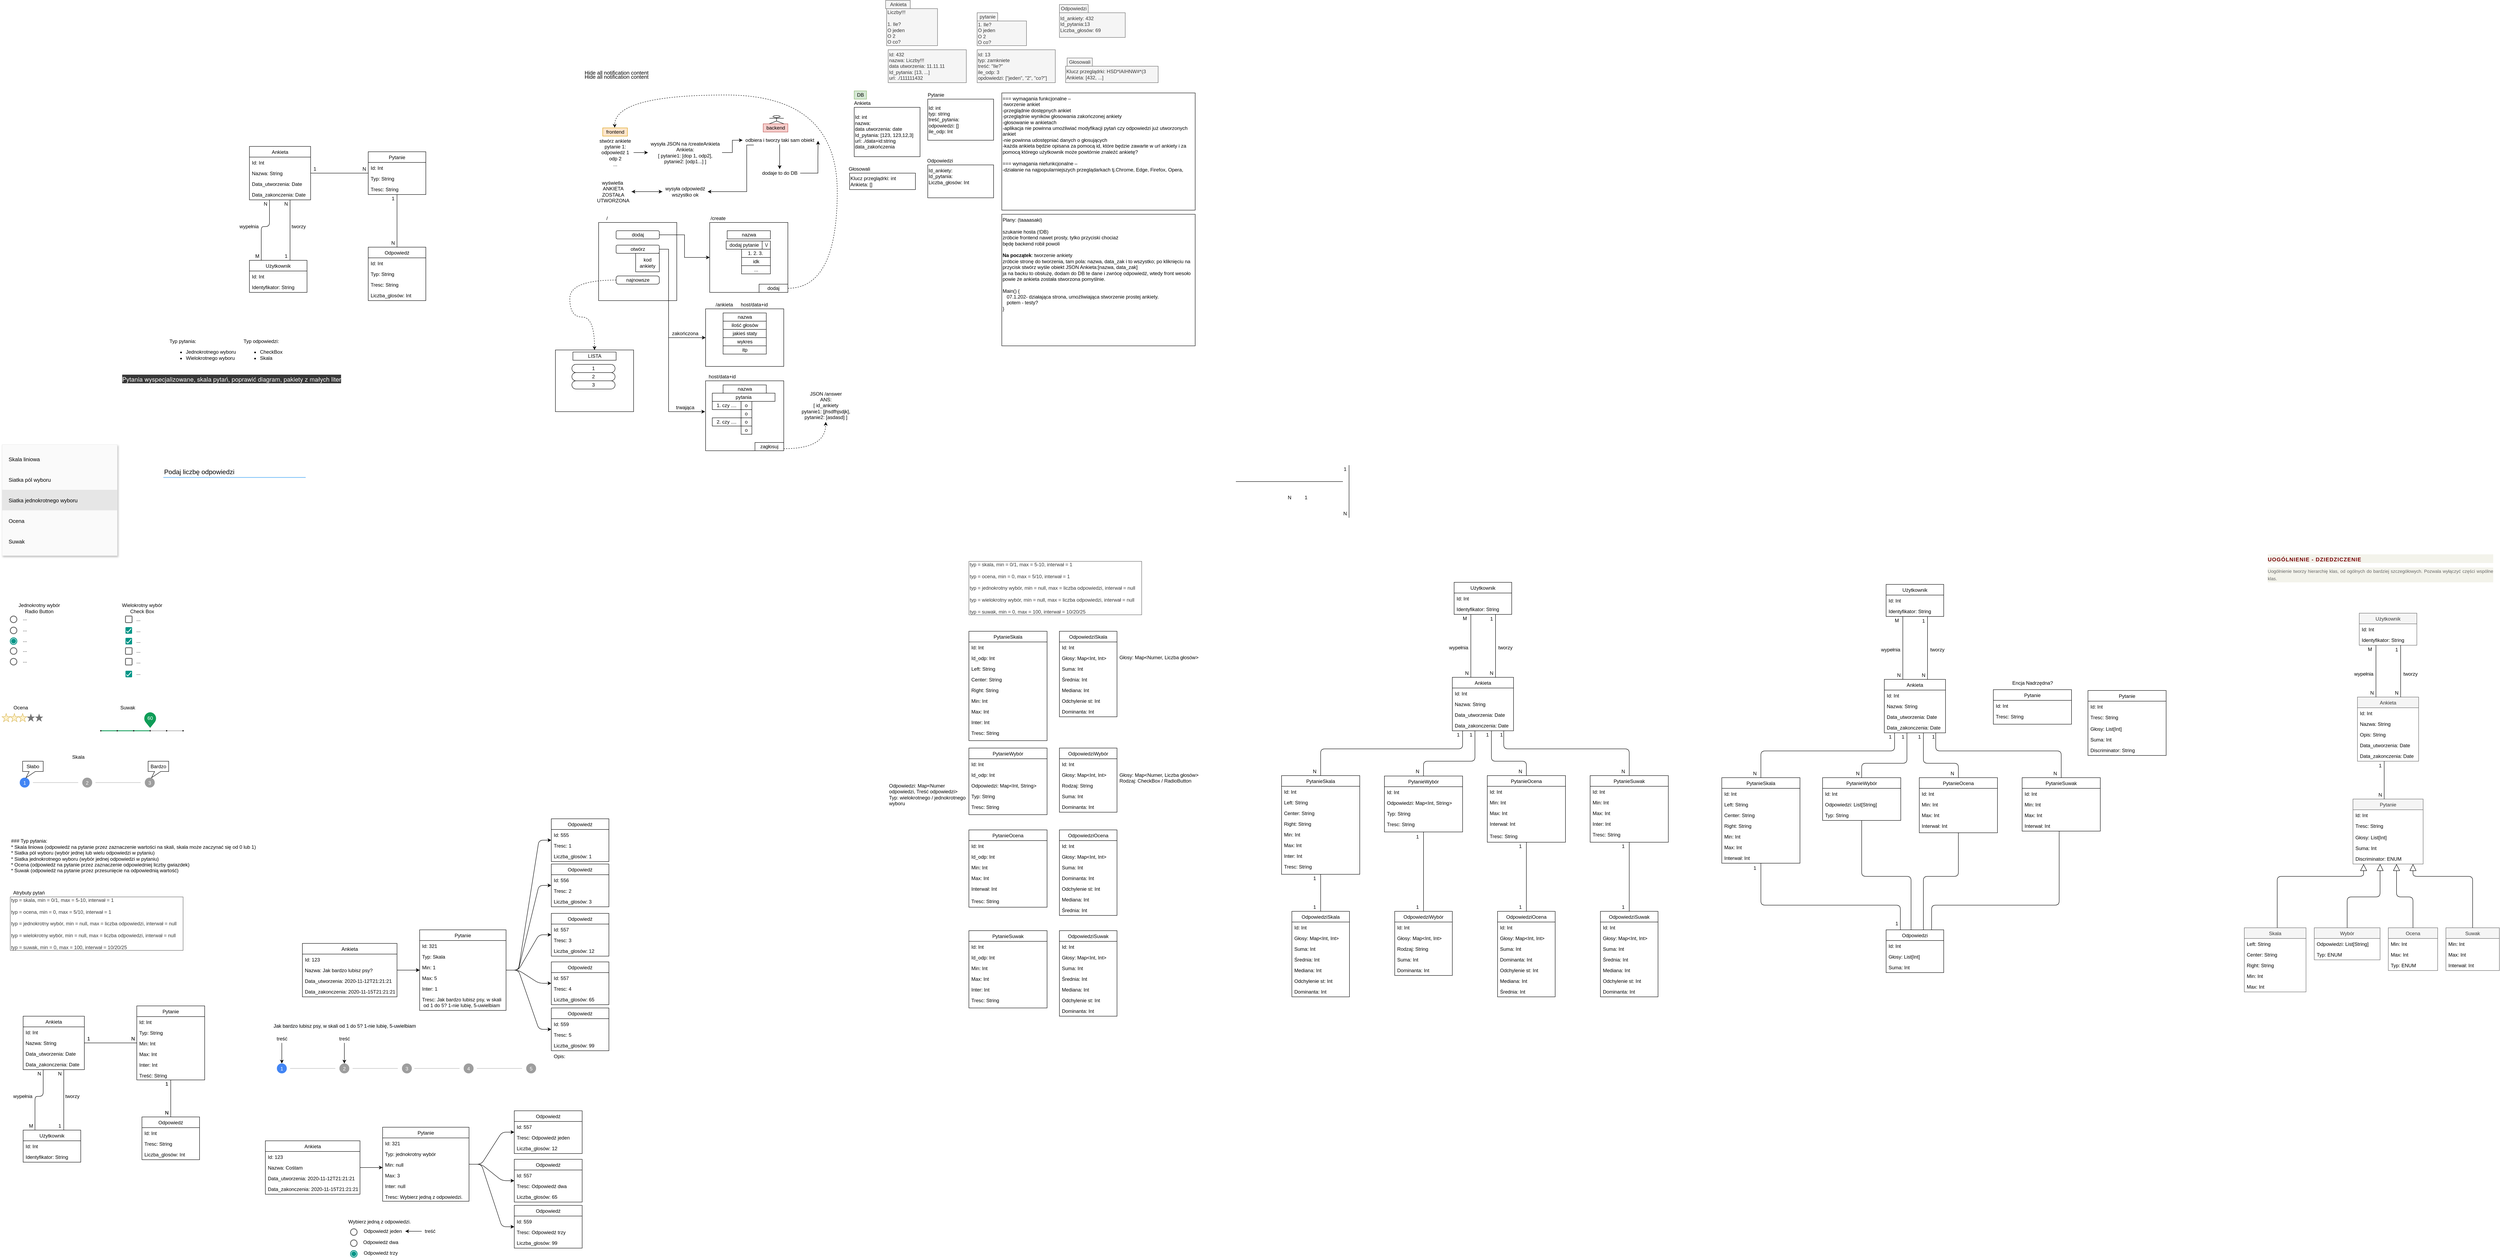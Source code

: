 <mxfile version="13.10.4" type="device"><diagram id="q6Wj1bpFRjLOfqwH7-K7" name="Page-1"><mxGraphModel dx="5209" dy="1763" grid="1" gridSize="10" guides="1" tooltips="1" connect="1" arrows="1" fold="1" page="1" pageScale="1" pageWidth="827" pageHeight="1169" math="0" shadow="0"><root><mxCell id="0"/><mxCell id="1" parent="0"/><mxCell id="kFznLWVca3toKB5O1FcP-65" value="Pytanie" style="swimlane;fontStyle=0;childLayout=stackLayout;horizontal=1;startSize=26;fillColor=#f5f5f5;horizontalStack=0;resizeParent=1;resizeParentMax=0;resizeLast=0;collapsible=1;marginBottom=0;strokeColor=#666666;fontColor=#333333;" vertex="1" parent="1"><mxGeometry x="4314.07" y="1942" width="170.62" height="158" as="geometry"><mxRectangle x="1750" y="1810" width="100" height="26" as="alternateBounds"/></mxGeometry></mxCell><mxCell id="kFznLWVca3toKB5O1FcP-66" value="Id: Int" style="text;strokeColor=none;fillColor=none;align=left;verticalAlign=top;spacingLeft=4;spacingRight=4;overflow=hidden;rotatable=0;points=[[0,0.5],[1,0.5]];portConstraint=eastwest;" vertex="1" parent="kFznLWVca3toKB5O1FcP-65"><mxGeometry y="26" width="170.62" height="26" as="geometry"/></mxCell><mxCell id="kFznLWVca3toKB5O1FcP-67" value="Tresc: String" style="text;strokeColor=none;fillColor=none;align=left;verticalAlign=top;spacingLeft=4;spacingRight=4;overflow=hidden;rotatable=0;points=[[0,0.5],[1,0.5]];portConstraint=eastwest;" vertex="1" parent="kFznLWVca3toKB5O1FcP-65"><mxGeometry y="52" width="170.62" height="28" as="geometry"/></mxCell><mxCell id="kFznLWVca3toKB5O1FcP-68" value="Głosy: List[Int]" style="text;strokeColor=none;fillColor=none;align=left;verticalAlign=top;spacingLeft=4;spacingRight=4;overflow=hidden;rotatable=0;points=[[0,0.5],[1,0.5]];portConstraint=eastwest;" vertex="1" parent="kFznLWVca3toKB5O1FcP-65"><mxGeometry y="80" width="170.62" height="26" as="geometry"/></mxCell><mxCell id="kFznLWVca3toKB5O1FcP-69" value="Suma: Int" style="text;strokeColor=none;fillColor=none;align=left;verticalAlign=top;spacingLeft=4;spacingRight=4;overflow=hidden;rotatable=0;points=[[0,0.5],[1,0.5]];portConstraint=eastwest;" vertex="1" parent="kFznLWVca3toKB5O1FcP-65"><mxGeometry y="106" width="170.62" height="26" as="geometry"/></mxCell><mxCell id="kFznLWVca3toKB5O1FcP-126" value="Discriminator: ENUM" style="text;strokeColor=none;fillColor=none;align=left;verticalAlign=top;spacingLeft=4;spacingRight=4;overflow=hidden;rotatable=0;points=[[0,0.5],[1,0.5]];portConstraint=eastwest;" vertex="1" parent="kFznLWVca3toKB5O1FcP-65"><mxGeometry y="132" width="170.62" height="26" as="geometry"/></mxCell><mxCell id="-S9ikTp1mEBUdWHK6D_n-142" value="Pytanie" style="swimlane;fontStyle=0;childLayout=stackLayout;horizontal=1;startSize=26;fillColor=none;horizontalStack=0;resizeParent=1;resizeParentMax=0;resizeLast=0;collapsible=1;marginBottom=0;" parent="1" vertex="1"><mxGeometry x="-1072.5" y="2445" width="165" height="180" as="geometry"/></mxCell><mxCell id="-S9ikTp1mEBUdWHK6D_n-143" value="Id: Int" style="text;strokeColor=none;fillColor=none;align=left;verticalAlign=top;spacingLeft=4;spacingRight=4;overflow=hidden;rotatable=0;points=[[0,0.5],[1,0.5]];portConstraint=eastwest;" parent="-S9ikTp1mEBUdWHK6D_n-142" vertex="1"><mxGeometry y="26" width="165" height="26" as="geometry"/></mxCell><mxCell id="-S9ikTp1mEBUdWHK6D_n-144" value="Typ: String" style="text;strokeColor=none;fillColor=none;align=left;verticalAlign=top;spacingLeft=4;spacingRight=4;overflow=hidden;rotatable=0;points=[[0,0.5],[1,0.5]];portConstraint=eastwest;" parent="-S9ikTp1mEBUdWHK6D_n-142" vertex="1"><mxGeometry y="52" width="165" height="26" as="geometry"/></mxCell><mxCell id="-S9ikTp1mEBUdWHK6D_n-145" value="Min: Int" style="text;strokeColor=none;fillColor=none;align=left;verticalAlign=top;spacingLeft=4;spacingRight=4;overflow=hidden;rotatable=0;points=[[0,0.5],[1,0.5]];portConstraint=eastwest;" parent="-S9ikTp1mEBUdWHK6D_n-142" vertex="1"><mxGeometry y="78" width="165" height="26" as="geometry"/></mxCell><mxCell id="-S9ikTp1mEBUdWHK6D_n-146" value="Max: Int" style="text;strokeColor=none;fillColor=none;align=left;verticalAlign=top;spacingLeft=4;spacingRight=4;overflow=hidden;rotatable=0;points=[[0,0.5],[1,0.5]];portConstraint=eastwest;" parent="-S9ikTp1mEBUdWHK6D_n-142" vertex="1"><mxGeometry y="104" width="165" height="26" as="geometry"/></mxCell><mxCell id="-S9ikTp1mEBUdWHK6D_n-147" value="Inter: Int" style="text;strokeColor=none;fillColor=none;align=left;verticalAlign=top;spacingLeft=4;spacingRight=4;overflow=hidden;rotatable=0;points=[[0,0.5],[1,0.5]];portConstraint=eastwest;" parent="-S9ikTp1mEBUdWHK6D_n-142" vertex="1"><mxGeometry y="130" width="165" height="26" as="geometry"/></mxCell><mxCell id="-S9ikTp1mEBUdWHK6D_n-148" value="Treść: String" style="text;strokeColor=none;fillColor=none;align=left;verticalAlign=top;spacingLeft=4;spacingRight=4;overflow=hidden;rotatable=0;points=[[0,0.5],[1,0.5]];portConstraint=eastwest;" parent="-S9ikTp1mEBUdWHK6D_n-142" vertex="1"><mxGeometry y="156" width="165" height="24" as="geometry"/></mxCell><mxCell id="a_XEE1GvcpL-AWOxkNeL-1" value="Id: int&lt;br&gt;nazwa:&amp;nbsp;&lt;br&gt;data utworzenia: date&lt;br&gt;Id_pytania: [123, 123,12,3]&lt;br&gt;url: ./data+id:string&lt;br&gt;data_zakończenia" style="rounded=0;whiteSpace=wrap;html=1;align=left;" parent="1" vertex="1"><mxGeometry x="671.25" y="260" width="160" height="120" as="geometry"/></mxCell><mxCell id="a_XEE1GvcpL-AWOxkNeL-2" value="Ankieta" style="text;html=1;strokeColor=none;fillColor=none;align=center;verticalAlign=middle;whiteSpace=wrap;rounded=0;" parent="1" vertex="1"><mxGeometry x="671.25" y="240" width="40" height="20" as="geometry"/></mxCell><mxCell id="a_XEE1GvcpL-AWOxkNeL-4" value="DB" style="text;html=1;align=center;verticalAlign=middle;resizable=0;points=[];autosize=1;fillColor=#d5e8d4;strokeColor=#82b366;" parent="1" vertex="1"><mxGeometry x="671.25" y="220" width="30" height="20" as="geometry"/></mxCell><mxCell id="a_XEE1GvcpL-AWOxkNeL-5" value="frontend" style="text;html=1;align=center;verticalAlign=middle;resizable=0;points=[];autosize=1;fillColor=#ffe6cc;strokeColor=#d79b00;" parent="1" vertex="1"><mxGeometry x="60" y="310" width="60" height="20" as="geometry"/></mxCell><mxCell id="a_XEE1GvcpL-AWOxkNeL-6" value="backend" style="text;html=1;align=center;verticalAlign=middle;resizable=0;points=[];autosize=1;fillColor=#f8cecc;strokeColor=#b85450;" parent="1" vertex="1"><mxGeometry x="450" y="300" width="60" height="20" as="geometry"/></mxCell><mxCell id="a_XEE1GvcpL-AWOxkNeL-9" style="edgeStyle=orthogonalEdgeStyle;rounded=0;orthogonalLoop=1;jettySize=auto;html=1;" parent="1" source="a_XEE1GvcpL-AWOxkNeL-7" target="a_XEE1GvcpL-AWOxkNeL-8" edge="1"><mxGeometry relative="1" as="geometry"/></mxCell><mxCell id="a_XEE1GvcpL-AWOxkNeL-7" value="stwórz ankiete&lt;br&gt;pytanie 1:&lt;br&gt;odpowiedź 1&lt;br&gt;odp 2&lt;br&gt;..." style="text;html=1;align=center;verticalAlign=middle;resizable=0;points=[];autosize=1;" parent="1" vertex="1"><mxGeometry x="45" y="330" width="90" height="80" as="geometry"/></mxCell><mxCell id="a_XEE1GvcpL-AWOxkNeL-11" style="edgeStyle=orthogonalEdgeStyle;rounded=0;orthogonalLoop=1;jettySize=auto;html=1;" parent="1" source="a_XEE1GvcpL-AWOxkNeL-8" target="a_XEE1GvcpL-AWOxkNeL-10" edge="1"><mxGeometry relative="1" as="geometry"/></mxCell><mxCell id="a_XEE1GvcpL-AWOxkNeL-8" value="wysyła JSON na /createAnkieta&lt;br&gt;Ankieta: &lt;br&gt;[ pytanie1: [dop 1, odp2],&lt;br&gt;pytanie2: [odp1...] ]" style="text;html=1;align=center;verticalAlign=middle;resizable=0;points=[];autosize=1;" parent="1" vertex="1"><mxGeometry x="170" y="340" width="180" height="60" as="geometry"/></mxCell><mxCell id="a_XEE1GvcpL-AWOxkNeL-13" style="edgeStyle=orthogonalEdgeStyle;rounded=0;orthogonalLoop=1;jettySize=auto;html=1;" parent="1" source="a_XEE1GvcpL-AWOxkNeL-10" target="a_XEE1GvcpL-AWOxkNeL-12" edge="1"><mxGeometry relative="1" as="geometry"/></mxCell><mxCell id="a_XEE1GvcpL-AWOxkNeL-17" style="edgeStyle=orthogonalEdgeStyle;rounded=0;orthogonalLoop=1;jettySize=auto;html=1;exitX=0.151;exitY=1.079;exitDx=0;exitDy=0;exitPerimeter=0;" parent="1" source="a_XEE1GvcpL-AWOxkNeL-10" target="a_XEE1GvcpL-AWOxkNeL-16" edge="1"><mxGeometry relative="1" as="geometry"><Array as="points"><mxPoint x="410" y="352"/><mxPoint x="410" y="465"/></Array></mxGeometry></mxCell><mxCell id="a_XEE1GvcpL-AWOxkNeL-10" value="odbiera i tworzy taki sam obiekt" style="text;html=1;align=center;verticalAlign=middle;resizable=0;points=[];autosize=1;" parent="1" vertex="1"><mxGeometry x="400" y="330" width="180" height="20" as="geometry"/></mxCell><mxCell id="a_XEE1GvcpL-AWOxkNeL-14" style="edgeStyle=orthogonalEdgeStyle;rounded=0;orthogonalLoop=1;jettySize=auto;html=1;entryX=1.019;entryY=0.583;entryDx=0;entryDy=0;entryPerimeter=0;" parent="1" source="a_XEE1GvcpL-AWOxkNeL-12" target="a_XEE1GvcpL-AWOxkNeL-10" edge="1"><mxGeometry relative="1" as="geometry"><Array as="points"><mxPoint x="583" y="420"/><mxPoint x="583" y="380"/></Array></mxGeometry></mxCell><mxCell id="a_XEE1GvcpL-AWOxkNeL-12" value="dodaje to do DB" style="text;html=1;align=center;verticalAlign=middle;resizable=0;points=[];autosize=1;" parent="1" vertex="1"><mxGeometry x="440" y="410" width="100" height="20" as="geometry"/></mxCell><mxCell id="a_XEE1GvcpL-AWOxkNeL-18" style="edgeStyle=orthogonalEdgeStyle;rounded=0;orthogonalLoop=1;jettySize=auto;html=1;" parent="1" source="a_XEE1GvcpL-AWOxkNeL-16" edge="1"><mxGeometry relative="1" as="geometry"><mxPoint x="130" y="465" as="targetPoint"/></mxGeometry></mxCell><mxCell id="a_XEE1GvcpL-AWOxkNeL-16" value="wysyła odpowiedź &lt;br&gt;wszystko ok" style="text;html=1;align=center;verticalAlign=middle;resizable=0;points=[];autosize=1;" parent="1" vertex="1"><mxGeometry x="205" y="450" width="110" height="30" as="geometry"/></mxCell><mxCell id="a_XEE1GvcpL-AWOxkNeL-20" value="" style="edgeStyle=orthogonalEdgeStyle;rounded=0;orthogonalLoop=1;jettySize=auto;html=1;" parent="1" source="a_XEE1GvcpL-AWOxkNeL-19" target="a_XEE1GvcpL-AWOxkNeL-16" edge="1"><mxGeometry relative="1" as="geometry"/></mxCell><mxCell id="a_XEE1GvcpL-AWOxkNeL-19" value="wyświetla&amp;nbsp;&lt;br&gt;ANKIETA&lt;br&gt;ZOSTAŁA &lt;br&gt;UTWORZONA" style="text;html=1;align=center;verticalAlign=middle;resizable=0;points=[];autosize=1;" parent="1" vertex="1"><mxGeometry x="40" y="435" width="90" height="60" as="geometry"/></mxCell><mxCell id="a_XEE1GvcpL-AWOxkNeL-21" value="Id: int&amp;nbsp;&lt;br&gt;typ: string&lt;br&gt;treść_pytania:&lt;br&gt;odpowiedzi: []&amp;nbsp;&lt;br&gt;ile_odp: Int" style="rounded=0;whiteSpace=wrap;html=1;align=left;" parent="1" vertex="1"><mxGeometry x="850" y="240" width="160" height="100" as="geometry"/></mxCell><mxCell id="a_XEE1GvcpL-AWOxkNeL-22" value="Pytanie" style="text;html=1;strokeColor=none;fillColor=none;align=center;verticalAlign=middle;whiteSpace=wrap;rounded=0;" parent="1" vertex="1"><mxGeometry x="850" y="220" width="40" height="20" as="geometry"/></mxCell><mxCell id="a_XEE1GvcpL-AWOxkNeL-23" value="" style="rounded=0;whiteSpace=wrap;html=1;" parent="1" vertex="1"><mxGeometry x="50" y="540" width="190" height="190" as="geometry"/></mxCell><mxCell id="a_XEE1GvcpL-AWOxkNeL-38" style="edgeStyle=orthogonalEdgeStyle;rounded=0;orthogonalLoop=1;jettySize=auto;html=1;" parent="1" source="a_XEE1GvcpL-AWOxkNeL-24" target="a_XEE1GvcpL-AWOxkNeL-33" edge="1"><mxGeometry relative="1" as="geometry"/></mxCell><mxCell id="a_XEE1GvcpL-AWOxkNeL-24" value="dodaj" style="rounded=1;whiteSpace=wrap;html=1;" parent="1" vertex="1"><mxGeometry x="92.5" y="560" width="105" height="20" as="geometry"/></mxCell><mxCell id="a_XEE1GvcpL-AWOxkNeL-43" style="edgeStyle=orthogonalEdgeStyle;rounded=0;orthogonalLoop=1;jettySize=auto;html=1;entryX=0;entryY=0.5;entryDx=0;entryDy=0;exitX=1;exitY=0.5;exitDx=0;exitDy=0;" parent="1" source="a_XEE1GvcpL-AWOxkNeL-30" target="a_XEE1GvcpL-AWOxkNeL-72" edge="1"><mxGeometry relative="1" as="geometry"><mxPoint x="240" y="760" as="sourcePoint"/><Array as="points"><mxPoint x="220" y="605"/><mxPoint x="220" y="820"/></Array></mxGeometry></mxCell><mxCell id="a_XEE1GvcpL-AWOxkNeL-30" value="otwórz" style="rounded=1;whiteSpace=wrap;html=1;" parent="1" vertex="1"><mxGeometry x="92.5" y="595" width="105" height="20" as="geometry"/></mxCell><mxCell id="a_XEE1GvcpL-AWOxkNeL-31" value="/" style="text;html=1;align=center;verticalAlign=middle;resizable=0;points=[];autosize=1;" parent="1" vertex="1"><mxGeometry x="60" y="520" width="20" height="20" as="geometry"/></mxCell><mxCell id="a_XEE1GvcpL-AWOxkNeL-33" value="" style="rounded=0;whiteSpace=wrap;html=1;" parent="1" vertex="1"><mxGeometry x="320" y="540" width="190" height="170" as="geometry"/></mxCell><mxCell id="a_XEE1GvcpL-AWOxkNeL-34" value="nazwa" style="rounded=1;whiteSpace=wrap;html=1;arcSize=0;" parent="1" vertex="1"><mxGeometry x="362.5" y="560" width="105" height="20" as="geometry"/></mxCell><mxCell id="a_XEE1GvcpL-AWOxkNeL-36" value="/create" style="text;html=1;align=center;verticalAlign=middle;resizable=0;points=[];autosize=1;" parent="1" vertex="1"><mxGeometry x="315" y="520" width="50" height="20" as="geometry"/></mxCell><mxCell id="a_XEE1GvcpL-AWOxkNeL-37" value="dodaj pytanie" style="rounded=1;whiteSpace=wrap;html=1;arcSize=0;" parent="1" vertex="1"><mxGeometry x="360" y="585" width="87.5" height="20" as="geometry"/></mxCell><mxCell id="a_XEE1GvcpL-AWOxkNeL-105" style="edgeStyle=orthogonalEdgeStyle;curved=1;rounded=0;orthogonalLoop=1;jettySize=auto;html=1;dashed=1;fontColor=#000000;" parent="1" source="a_XEE1GvcpL-AWOxkNeL-40" target="a_XEE1GvcpL-AWOxkNeL-100" edge="1"><mxGeometry relative="1" as="geometry"><Array as="points"><mxPoint x="-20" y="680"/><mxPoint x="-20" y="770"/><mxPoint x="40" y="770"/></Array></mxGeometry></mxCell><mxCell id="a_XEE1GvcpL-AWOxkNeL-40" value="najnowsze" style="rounded=1;whiteSpace=wrap;html=1;arcSize=27;" parent="1" vertex="1"><mxGeometry x="92.5" y="670" width="105" height="20" as="geometry"/></mxCell><mxCell id="a_XEE1GvcpL-AWOxkNeL-42" value="kod ankiety" style="rounded=1;whiteSpace=wrap;html=1;arcSize=0;" parent="1" vertex="1"><mxGeometry x="140" y="615" width="57.5" height="45" as="geometry"/></mxCell><mxCell id="a_XEE1GvcpL-AWOxkNeL-44" value="\/" style="whiteSpace=wrap;html=1;" parent="1" vertex="1"><mxGeometry x="447.5" y="585" width="20" height="20" as="geometry"/></mxCell><mxCell id="a_XEE1GvcpL-AWOxkNeL-45" value="1. 2. 3.&amp;nbsp;" style="rounded=1;whiteSpace=wrap;html=1;arcSize=0;" parent="1" vertex="1"><mxGeometry x="397.5" y="605" width="70" height="20" as="geometry"/></mxCell><mxCell id="a_XEE1GvcpL-AWOxkNeL-46" value="idk" style="rounded=1;whiteSpace=wrap;html=1;arcSize=0;" parent="1" vertex="1"><mxGeometry x="397.5" y="625" width="70" height="20" as="geometry"/></mxCell><mxCell id="a_XEE1GvcpL-AWOxkNeL-47" value="..." style="rounded=1;whiteSpace=wrap;html=1;arcSize=0;" parent="1" vertex="1"><mxGeometry x="397.5" y="645" width="70" height="20" as="geometry"/></mxCell><mxCell id="a_XEE1GvcpL-AWOxkNeL-48" value="dodaj" style="rounded=1;whiteSpace=wrap;html=1;arcSize=0;" parent="1" vertex="1"><mxGeometry x="440" y="690" width="70" height="20" as="geometry"/></mxCell><mxCell id="a_XEE1GvcpL-AWOxkNeL-49" value="" style="endArrow=classic;html=1;exitX=1;exitY=0.5;exitDx=0;exitDy=0;dashed=1;edgeStyle=orthogonalEdgeStyle;curved=1;entryX=0.476;entryY=-0.024;entryDx=0;entryDy=0;entryPerimeter=0;" parent="1" source="a_XEE1GvcpL-AWOxkNeL-48" target="a_XEE1GvcpL-AWOxkNeL-5" edge="1"><mxGeometry width="50" height="50" relative="1" as="geometry"><mxPoint x="590" y="625" as="sourcePoint"/><mxPoint x="640" y="575" as="targetPoint"/><Array as="points"><mxPoint x="630" y="700"/><mxPoint x="630" y="230"/><mxPoint x="89" y="230"/><mxPoint x="89" y="310"/></Array></mxGeometry></mxCell><mxCell id="a_XEE1GvcpL-AWOxkNeL-50" value="host/data+id" style="text;html=1;align=center;verticalAlign=middle;resizable=0;points=[];autosize=1;" parent="1" vertex="1"><mxGeometry x="387.5" y="730" width="80" height="20" as="geometry"/></mxCell><mxCell id="a_XEE1GvcpL-AWOxkNeL-64" style="edgeStyle=orthogonalEdgeStyle;curved=1;rounded=0;orthogonalLoop=1;jettySize=auto;html=1;dashed=1;" parent="1" target="a_XEE1GvcpL-AWOxkNeL-63" edge="1"><mxGeometry relative="1" as="geometry"><mxPoint x="499.5" y="1090" as="sourcePoint"/></mxGeometry></mxCell><mxCell id="a_XEE1GvcpL-AWOxkNeL-63" value="JSON /answer&lt;br&gt;ANS: &lt;br&gt;[ id_ankiety&lt;br&gt;pytanie1: [jhsdfhjsdjk],&lt;br&gt;pytanie2: [asdasd] ]" style="text;html=1;align=center;verticalAlign=middle;resizable=0;points=[];autosize=1;" parent="1" vertex="1"><mxGeometry x="537" y="945" width="130" height="80" as="geometry"/></mxCell><mxCell id="a_XEE1GvcpL-AWOxkNeL-70" value="=== wymagania funkcjonalne –&amp;nbsp;&lt;br&gt;-tworzenie ankiet&lt;br&gt;-przeglądnie dostępnych ankiet&lt;br&gt;-przeglądnie&amp;nbsp;wyników głosowania zakończonej ankiety&lt;br&gt;-głosowanie w ankietach&lt;br&gt;-aplikacja nie powinna umożliwiać modyfikacji pytań czy odpowiedzi już utworzonych ankiet&lt;br&gt;-nie powinna udostępniać danych o głosujących&lt;br&gt;-każda ankieta będzie opisana za pomocą id, które będzie zawarte w url ankiety i za pomocą którego użytkownik może powtórnie znaleźć ankietę?&lt;br&gt;&lt;br&gt;=== wymagania niefunkcjonalne –&amp;nbsp;&lt;br&gt;-działanie na najpopularniejszych przeglądarkach tj.Chrome, Edge, Firefox, Opera," style="align=left;labelBackgroundColor=none;labelBorderColor=none;whiteSpace=wrap;html=1;verticalAlign=top;perimeter=rectanglePerimeter;" parent="1" vertex="1"><mxGeometry x="1030" y="225" width="470" height="285" as="geometry"/></mxCell><mxCell id="a_XEE1GvcpL-AWOxkNeL-71" value="Plany: (taaaasaki)&lt;br&gt;&lt;br&gt;szukanie hosta (!DB)&lt;br&gt;zróbcie frontend nawet prosty, tylko przyciski chociaż&lt;br&gt;będę backend robił powoli&lt;br&gt;&lt;b&gt;&lt;br&gt;Na początek&lt;/b&gt;: tworzenie ankiety&lt;br&gt;zróbcie stronę do tworzenia, tam pola: nazwa, data_zak i to wszystko; po kliknięciu na przycisk stwórz wyśle obiekt JSON Ankieta:[nazwa, data_zak]&lt;br&gt;ja na backu to obsłużę, dodam do DB te dane i zwrócę odpowiedź, wtedy front wesoło powie że ankieta została stworzona pomyślnie.&lt;br&gt;&lt;br&gt;Main() {&lt;br&gt;&amp;nbsp; &amp;nbsp;07.1.202- działająca strona, umożliwiająca stworzenie prostej ankiety.&lt;br&gt;&amp;nbsp; &amp;nbsp;potem - testy?&lt;br&gt;}" style="rounded=0;whiteSpace=wrap;html=1;labelBackgroundColor=none;fillColor=#ffffff;fontColor=#000000;align=left;verticalAlign=top;" parent="1" vertex="1"><mxGeometry x="1030" y="520" width="470" height="320" as="geometry"/></mxCell><mxCell id="a_XEE1GvcpL-AWOxkNeL-72" value="" style="rounded=0;whiteSpace=wrap;html=1;" parent="1" vertex="1"><mxGeometry x="310" y="750" width="190" height="140" as="geometry"/></mxCell><mxCell id="a_XEE1GvcpL-AWOxkNeL-73" value="nazwa" style="rounded=1;whiteSpace=wrap;html=1;arcSize=0;" parent="1" vertex="1"><mxGeometry x="352.5" y="760" width="105" height="20" as="geometry"/></mxCell><mxCell id="a_XEE1GvcpL-AWOxkNeL-74" value="/ankieta" style="text;html=1;align=center;verticalAlign=middle;resizable=0;points=[];autosize=1;" parent="1" vertex="1"><mxGeometry x="325" y="730" width="60" height="20" as="geometry"/></mxCell><mxCell id="a_XEE1GvcpL-AWOxkNeL-76" value="ilość głosów" style="rounded=1;whiteSpace=wrap;html=1;arcSize=0;" parent="1" vertex="1"><mxGeometry x="352.5" y="780" width="105" height="20" as="geometry"/></mxCell><mxCell id="a_XEE1GvcpL-AWOxkNeL-77" value="jakieś staty" style="rounded=1;whiteSpace=wrap;html=1;arcSize=0;" parent="1" vertex="1"><mxGeometry x="352.5" y="800" width="105" height="20" as="geometry"/></mxCell><mxCell id="a_XEE1GvcpL-AWOxkNeL-78" value="wykres" style="rounded=1;whiteSpace=wrap;html=1;arcSize=0;" parent="1" vertex="1"><mxGeometry x="352.5" y="820" width="105" height="20" as="geometry"/></mxCell><mxCell id="a_XEE1GvcpL-AWOxkNeL-79" value="itp" style="rounded=1;whiteSpace=wrap;html=1;arcSize=0;" parent="1" vertex="1"><mxGeometry x="352.5" y="840" width="105" height="20" as="geometry"/></mxCell><mxCell id="a_XEE1GvcpL-AWOxkNeL-82" value="Klucz przeglądrki: int&lt;br&gt;Ankieta: []" style="rounded=0;whiteSpace=wrap;html=1;align=left;" parent="1" vertex="1"><mxGeometry x="660" y="420" width="160" height="40" as="geometry"/></mxCell><mxCell id="a_XEE1GvcpL-AWOxkNeL-83" value="Głosowali" style="text;html=1;strokeColor=none;fillColor=none;align=center;verticalAlign=middle;whiteSpace=wrap;rounded=0;" parent="1" vertex="1"><mxGeometry x="663.75" y="400" width="40" height="20" as="geometry"/></mxCell><mxCell id="a_XEE1GvcpL-AWOxkNeL-84" value="Id_ankiety:&lt;br&gt;Id_pytania:&lt;br&gt;Liczba_głosów: Int&lt;br&gt;" style="rounded=0;whiteSpace=wrap;html=1;align=left;verticalAlign=top;" parent="1" vertex="1"><mxGeometry x="850" y="400" width="160" height="80" as="geometry"/></mxCell><mxCell id="a_XEE1GvcpL-AWOxkNeL-85" value="Odpowiedzi" style="text;html=1;strokeColor=none;fillColor=none;align=center;verticalAlign=middle;whiteSpace=wrap;rounded=0;" parent="1" vertex="1"><mxGeometry x="860" y="380" width="40" height="20" as="geometry"/></mxCell><mxCell id="a_XEE1GvcpL-AWOxkNeL-86" value="1. Ile?&lt;br&gt;O jeden&lt;br&gt;O 2&lt;br&gt;O co?&amp;nbsp;" style="whiteSpace=wrap;html=1;labelBackgroundColor=none;fillColor=#f5f5f5;fontColor=#333333;align=left;strokeColor=#666666;" parent="1" vertex="1"><mxGeometry x="970" y="50" width="120" height="60" as="geometry"/></mxCell><mxCell id="a_XEE1GvcpL-AWOxkNeL-87" value="pytanie" style="text;html=1;align=center;verticalAlign=middle;resizable=0;points=[];autosize=1;fontColor=#333333;fillColor=#f5f5f5;strokeColor=#666666;" parent="1" vertex="1"><mxGeometry x="970" y="30" width="50" height="20" as="geometry"/></mxCell><mxCell id="a_XEE1GvcpL-AWOxkNeL-88" value="Id: 13&lt;br&gt;typ: zamkniete&lt;br&gt;treść: &quot;Ile?&quot;&lt;br&gt;ile_odp: 3&lt;br&gt;opdowiedzi: [&quot;jeden&quot;, &quot;2&quot;, &quot;co?&quot;]" style="whiteSpace=wrap;html=1;labelBackgroundColor=none;fillColor=#f5f5f5;fontColor=#333333;align=left;strokeColor=#666666;" parent="1" vertex="1"><mxGeometry x="970" y="120" width="190" height="80" as="geometry"/></mxCell><mxCell id="a_XEE1GvcpL-AWOxkNeL-91" value="Liczby!!!&lt;br&gt;&lt;br&gt;1. Ile?&lt;br&gt;O jeden&lt;br&gt;O 2&lt;br&gt;O co?&amp;nbsp;&lt;br&gt;" style="whiteSpace=wrap;html=1;labelBackgroundColor=none;fillColor=#f5f5f5;fontColor=#333333;align=left;strokeColor=#666666;" parent="1" vertex="1"><mxGeometry x="750" y="20" width="123.75" height="90" as="geometry"/></mxCell><mxCell id="a_XEE1GvcpL-AWOxkNeL-92" value="Ankieta" style="text;html=1;align=center;verticalAlign=middle;resizable=0;points=[];autosize=1;fontColor=#333333;fillColor=#f5f5f5;strokeColor=#666666;" parent="1" vertex="1"><mxGeometry x="747.5" width="60" height="20" as="geometry"/></mxCell><mxCell id="a_XEE1GvcpL-AWOxkNeL-93" value="Id: 432&lt;br&gt;nazwa: Liczby!!!&lt;br&gt;data utworzenia: 11.11.11&lt;br&gt;Id_pytania: [13, ...]&lt;br&gt;url: ./111111432" style="whiteSpace=wrap;html=1;labelBackgroundColor=none;fillColor=#f5f5f5;fontColor=#333333;align=left;strokeColor=#666666;" parent="1" vertex="1"><mxGeometry x="753.75" y="120" width="190" height="80" as="geometry"/></mxCell><mxCell id="a_XEE1GvcpL-AWOxkNeL-94" value="Id_ankiety: 432&lt;br&gt;Id_pytania:13&lt;br&gt;Liczba_głosów: 69" style="rounded=0;whiteSpace=wrap;html=1;align=left;verticalAlign=top;fillColor=#f5f5f5;strokeColor=#666666;fontColor=#333333;" parent="1" vertex="1"><mxGeometry x="1170" y="30" width="160" height="60" as="geometry"/></mxCell><mxCell id="a_XEE1GvcpL-AWOxkNeL-95" value="Odpowiedzi" style="text;html=1;strokeColor=#666666;fillColor=#f5f5f5;align=center;verticalAlign=middle;whiteSpace=wrap;rounded=0;fontColor=#333333;" parent="1" vertex="1"><mxGeometry x="1170" y="10" width="70" height="20" as="geometry"/></mxCell><mxCell id="a_XEE1GvcpL-AWOxkNeL-96" value="Klucz przeglądrki: HSD*IAIHNW#*(3&lt;br&gt;Ankieta: [432, ...]" style="rounded=0;whiteSpace=wrap;html=1;align=left;fillColor=#f5f5f5;strokeColor=#666666;fontColor=#333333;" parent="1" vertex="1"><mxGeometry x="1185" y="160" width="225" height="40" as="geometry"/></mxCell><mxCell id="a_XEE1GvcpL-AWOxkNeL-97" value="Głosowali" style="text;html=1;strokeColor=#666666;fillColor=#f5f5f5;align=center;verticalAlign=middle;whiteSpace=wrap;rounded=0;fontColor=#333333;" parent="1" vertex="1"><mxGeometry x="1188.75" y="140" width="61.25" height="20" as="geometry"/></mxCell><mxCell id="a_XEE1GvcpL-AWOxkNeL-99" value="" style="shape=umlActor;verticalLabelPosition=bottom;verticalAlign=top;html=1;outlineConnect=0;labelBackgroundColor=none;fillColor=#ffffff;fontColor=#000000;align=left;" parent="1" vertex="1"><mxGeometry x="465" y="280" width="35" height="20" as="geometry"/></mxCell><mxCell id="a_XEE1GvcpL-AWOxkNeL-100" value="" style="rounded=0;whiteSpace=wrap;html=1;" parent="1" vertex="1"><mxGeometry x="-55" y="850" width="190" height="150" as="geometry"/></mxCell><mxCell id="a_XEE1GvcpL-AWOxkNeL-101" value="LISTA" style="rounded=1;whiteSpace=wrap;html=1;arcSize=0;" parent="1" vertex="1"><mxGeometry x="-12.5" y="855" width="105" height="20" as="geometry"/></mxCell><mxCell id="a_XEE1GvcpL-AWOxkNeL-102" value="1" style="rounded=1;whiteSpace=wrap;html=1;arcSize=50;" parent="1" vertex="1"><mxGeometry x="-15" y="885" width="105" height="20" as="geometry"/></mxCell><mxCell id="a_XEE1GvcpL-AWOxkNeL-103" value="2" style="rounded=1;whiteSpace=wrap;html=1;arcSize=50;" parent="1" vertex="1"><mxGeometry x="-15" y="905" width="105" height="20" as="geometry"/></mxCell><mxCell id="a_XEE1GvcpL-AWOxkNeL-104" value="3" style="rounded=1;whiteSpace=wrap;html=1;arcSize=50;" parent="1" vertex="1"><mxGeometry x="-15" y="925" width="105" height="20" as="geometry"/></mxCell><mxCell id="a_XEE1GvcpL-AWOxkNeL-106" value="zakończona" style="text;html=1;align=center;verticalAlign=middle;resizable=0;points=[];autosize=1;fontColor=#000000;" parent="1" vertex="1"><mxGeometry x="220" y="800" width="80" height="20" as="geometry"/></mxCell><mxCell id="a_XEE1GvcpL-AWOxkNeL-114" style="edgeStyle=orthogonalEdgeStyle;rounded=0;orthogonalLoop=1;jettySize=auto;html=1;exitX=1;exitY=0.5;exitDx=0;exitDy=0;" parent="1" source="a_XEE1GvcpL-AWOxkNeL-30" edge="1"><mxGeometry relative="1" as="geometry"><mxPoint x="197.5" y="605" as="sourcePoint"/><mxPoint x="308.75" y="1000" as="targetPoint"/><Array as="points"><mxPoint x="220" y="605"/><mxPoint x="220" y="1000"/></Array></mxGeometry></mxCell><mxCell id="a_XEE1GvcpL-AWOxkNeL-115" value="trwająca" style="text;html=1;align=center;verticalAlign=middle;resizable=0;points=[];autosize=1;fontColor=#000000;" parent="1" vertex="1"><mxGeometry x="230" y="980" width="60" height="20" as="geometry"/></mxCell><mxCell id="a_XEE1GvcpL-AWOxkNeL-116" value="" style="rounded=0;whiteSpace=wrap;html=1;align=left;" parent="1" vertex="1"><mxGeometry x="310" y="925" width="190" height="170" as="geometry"/></mxCell><mxCell id="a_XEE1GvcpL-AWOxkNeL-117" value="nazwa" style="rounded=1;whiteSpace=wrap;html=1;arcSize=0;" parent="1" vertex="1"><mxGeometry x="352.5" y="935" width="105" height="20" as="geometry"/></mxCell><mxCell id="a_XEE1GvcpL-AWOxkNeL-118" value="host/data+id" style="text;html=1;align=center;verticalAlign=middle;resizable=0;points=[];autosize=1;" parent="1" vertex="1"><mxGeometry x="310" y="905" width="80" height="20" as="geometry"/></mxCell><mxCell id="a_XEE1GvcpL-AWOxkNeL-119" value="pytania" style="rounded=1;whiteSpace=wrap;html=1;arcSize=0;" parent="1" vertex="1"><mxGeometry x="326.25" y="955" width="152.5" height="20" as="geometry"/></mxCell><mxCell id="a_XEE1GvcpL-AWOxkNeL-120" value="1. czy ...." style="rounded=1;whiteSpace=wrap;html=1;arcSize=0;" parent="1" vertex="1"><mxGeometry x="326.25" y="975" width="70" height="20" as="geometry"/></mxCell><mxCell id="a_XEE1GvcpL-AWOxkNeL-121" value="o" style="rounded=1;whiteSpace=wrap;html=1;arcSize=0;" parent="1" vertex="1"><mxGeometry x="396.25" y="975" width="26.25" height="20" as="geometry"/></mxCell><mxCell id="a_XEE1GvcpL-AWOxkNeL-122" value="o" style="rounded=1;whiteSpace=wrap;html=1;arcSize=0;" parent="1" vertex="1"><mxGeometry x="396.25" y="995" width="26.25" height="20" as="geometry"/></mxCell><mxCell id="a_XEE1GvcpL-AWOxkNeL-123" value="zagłosuj" style="rounded=1;whiteSpace=wrap;html=1;arcSize=0;" parent="1" vertex="1"><mxGeometry x="430" y="1075" width="70" height="20" as="geometry"/></mxCell><mxCell id="a_XEE1GvcpL-AWOxkNeL-124" value="o" style="rounded=1;whiteSpace=wrap;html=1;arcSize=0;" parent="1" vertex="1"><mxGeometry x="396.25" y="1035" width="26.25" height="20" as="geometry"/></mxCell><mxCell id="a_XEE1GvcpL-AWOxkNeL-125" value="2. czy ...." style="rounded=1;whiteSpace=wrap;html=1;arcSize=0;" parent="1" vertex="1"><mxGeometry x="326.25" y="1015" width="70" height="20" as="geometry"/></mxCell><mxCell id="a_XEE1GvcpL-AWOxkNeL-126" value="o" style="rounded=1;whiteSpace=wrap;html=1;arcSize=0;" parent="1" vertex="1"><mxGeometry x="396.25" y="1015" width="26.25" height="20" as="geometry"/></mxCell><mxCell id="L9fPvz_SsIiEIa8H7LuI-28" value="Ankieta" style="swimlane;fontStyle=0;childLayout=stackLayout;horizontal=1;startSize=26;fillColor=none;horizontalStack=0;resizeParent=1;resizeParentMax=0;resizeLast=0;collapsible=1;marginBottom=0;" parent="1" vertex="1"><mxGeometry x="-798.75" y="355" width="148.75" height="130" as="geometry"/></mxCell><mxCell id="L9fPvz_SsIiEIa8H7LuI-29" value="Id: Int" style="text;strokeColor=none;fillColor=none;align=left;verticalAlign=top;spacingLeft=4;spacingRight=4;overflow=hidden;rotatable=0;points=[[0,0.5],[1,0.5]];portConstraint=eastwest;" parent="L9fPvz_SsIiEIa8H7LuI-28" vertex="1"><mxGeometry y="26" width="148.75" height="26" as="geometry"/></mxCell><mxCell id="L9fPvz_SsIiEIa8H7LuI-30" value="Nazwa: String" style="text;strokeColor=none;fillColor=none;align=left;verticalAlign=top;spacingLeft=4;spacingRight=4;overflow=hidden;rotatable=0;points=[[0,0.5],[1,0.5]];portConstraint=eastwest;" parent="L9fPvz_SsIiEIa8H7LuI-28" vertex="1"><mxGeometry y="52" width="148.75" height="26" as="geometry"/></mxCell><mxCell id="L9fPvz_SsIiEIa8H7LuI-31" value="Data_utworzenia: Date" style="text;strokeColor=none;fillColor=none;align=left;verticalAlign=top;spacingLeft=4;spacingRight=4;overflow=hidden;rotatable=0;points=[[0,0.5],[1,0.5]];portConstraint=eastwest;" parent="L9fPvz_SsIiEIa8H7LuI-28" vertex="1"><mxGeometry y="78" width="148.75" height="26" as="geometry"/></mxCell><mxCell id="L9fPvz_SsIiEIa8H7LuI-43" value="Data_zakonczenia: Date" style="text;strokeColor=none;fillColor=none;align=left;verticalAlign=top;spacingLeft=4;spacingRight=4;overflow=hidden;rotatable=0;points=[[0,0.5],[1,0.5]];portConstraint=eastwest;" parent="L9fPvz_SsIiEIa8H7LuI-28" vertex="1"><mxGeometry y="104" width="148.75" height="26" as="geometry"/></mxCell><mxCell id="L9fPvz_SsIiEIa8H7LuI-44" value="Pytanie" style="swimlane;fontStyle=0;childLayout=stackLayout;horizontal=1;startSize=26;fillColor=none;horizontalStack=0;resizeParent=1;resizeParentMax=0;resizeLast=0;collapsible=1;marginBottom=0;" parent="1" vertex="1"><mxGeometry x="-510" y="368" width="140" height="104" as="geometry"/></mxCell><mxCell id="L9fPvz_SsIiEIa8H7LuI-45" value="Id: Int" style="text;strokeColor=none;fillColor=none;align=left;verticalAlign=top;spacingLeft=4;spacingRight=4;overflow=hidden;rotatable=0;points=[[0,0.5],[1,0.5]];portConstraint=eastwest;" parent="L9fPvz_SsIiEIa8H7LuI-44" vertex="1"><mxGeometry y="26" width="140" height="26" as="geometry"/></mxCell><mxCell id="L9fPvz_SsIiEIa8H7LuI-46" value="Typ: String" style="text;strokeColor=none;fillColor=none;align=left;verticalAlign=top;spacingLeft=4;spacingRight=4;overflow=hidden;rotatable=0;points=[[0,0.5],[1,0.5]];portConstraint=eastwest;" parent="L9fPvz_SsIiEIa8H7LuI-44" vertex="1"><mxGeometry y="52" width="140" height="26" as="geometry"/></mxCell><mxCell id="L9fPvz_SsIiEIa8H7LuI-47" value="Tresc: String" style="text;strokeColor=none;fillColor=none;align=left;verticalAlign=top;spacingLeft=4;spacingRight=4;overflow=hidden;rotatable=0;points=[[0,0.5],[1,0.5]];portConstraint=eastwest;" parent="L9fPvz_SsIiEIa8H7LuI-44" vertex="1"><mxGeometry y="78" width="140" height="26" as="geometry"/></mxCell><mxCell id="L9fPvz_SsIiEIa8H7LuI-50" value="Użytkownik" style="swimlane;fontStyle=0;childLayout=stackLayout;horizontal=1;startSize=26;fillColor=none;horizontalStack=0;resizeParent=1;resizeParentMax=0;resizeLast=0;collapsible=1;marginBottom=0;" parent="1" vertex="1"><mxGeometry x="-798.75" y="632" width="140" height="78" as="geometry"/></mxCell><mxCell id="L9fPvz_SsIiEIa8H7LuI-51" value="Id: Int" style="text;strokeColor=none;fillColor=none;align=left;verticalAlign=top;spacingLeft=4;spacingRight=4;overflow=hidden;rotatable=0;points=[[0,0.5],[1,0.5]];portConstraint=eastwest;" parent="L9fPvz_SsIiEIa8H7LuI-50" vertex="1"><mxGeometry y="26" width="140" height="26" as="geometry"/></mxCell><mxCell id="L9fPvz_SsIiEIa8H7LuI-52" value="Identyfikator: String" style="text;strokeColor=none;fillColor=none;align=left;verticalAlign=top;spacingLeft=4;spacingRight=4;overflow=hidden;rotatable=0;points=[[0,0.5],[1,0.5]];portConstraint=eastwest;" parent="L9fPvz_SsIiEIa8H7LuI-50" vertex="1"><mxGeometry y="52" width="140" height="26" as="geometry"/></mxCell><mxCell id="L9fPvz_SsIiEIa8H7LuI-74" value="" style="endArrow=none;html=1;edgeStyle=orthogonalEdgeStyle;" parent="1" source="L9fPvz_SsIiEIa8H7LuI-28" target="L9fPvz_SsIiEIa8H7LuI-44" edge="1"><mxGeometry relative="1" as="geometry"><mxPoint x="-630" y="280.0" as="sourcePoint"/><mxPoint x="-553.5" y="420" as="targetPoint"/></mxGeometry></mxCell><mxCell id="L9fPvz_SsIiEIa8H7LuI-80" value="" style="endArrow=none;html=1;edgeStyle=orthogonalEdgeStyle;" parent="1" source="L9fPvz_SsIiEIa8H7LuI-28" target="L9fPvz_SsIiEIa8H7LuI-50" edge="1"><mxGeometry relative="1" as="geometry"><mxPoint x="-700" y="540" as="sourcePoint"/><mxPoint x="-770.0" y="615" as="targetPoint"/><Array as="points"><mxPoint x="-750" y="550"/><mxPoint x="-770" y="550"/></Array></mxGeometry></mxCell><mxCell id="L9fPvz_SsIiEIa8H7LuI-89" value="Odpowiedź" style="swimlane;fontStyle=0;childLayout=stackLayout;horizontal=1;startSize=26;fillColor=none;horizontalStack=0;resizeParent=1;resizeParentMax=0;resizeLast=0;collapsible=1;marginBottom=0;" parent="1" vertex="1"><mxGeometry x="-510" y="600" width="140" height="130" as="geometry"/></mxCell><mxCell id="L9fPvz_SsIiEIa8H7LuI-90" value="Id: Int" style="text;strokeColor=none;fillColor=none;align=left;verticalAlign=top;spacingLeft=4;spacingRight=4;overflow=hidden;rotatable=0;points=[[0,0.5],[1,0.5]];portConstraint=eastwest;" parent="L9fPvz_SsIiEIa8H7LuI-89" vertex="1"><mxGeometry y="26" width="140" height="26" as="geometry"/></mxCell><mxCell id="L9fPvz_SsIiEIa8H7LuI-91" value="Typ: String" style="text;strokeColor=none;fillColor=none;align=left;verticalAlign=top;spacingLeft=4;spacingRight=4;overflow=hidden;rotatable=0;points=[[0,0.5],[1,0.5]];portConstraint=eastwest;" parent="L9fPvz_SsIiEIa8H7LuI-89" vertex="1"><mxGeometry y="52" width="140" height="26" as="geometry"/></mxCell><mxCell id="L9fPvz_SsIiEIa8H7LuI-92" value="Tresc: String" style="text;strokeColor=none;fillColor=none;align=left;verticalAlign=top;spacingLeft=4;spacingRight=4;overflow=hidden;rotatable=0;points=[[0,0.5],[1,0.5]];portConstraint=eastwest;" parent="L9fPvz_SsIiEIa8H7LuI-89" vertex="1"><mxGeometry y="78" width="140" height="26" as="geometry"/></mxCell><mxCell id="L9fPvz_SsIiEIa8H7LuI-94" value="Liczba_glosów: Int" style="text;strokeColor=none;fillColor=none;align=left;verticalAlign=top;spacingLeft=4;spacingRight=4;overflow=hidden;rotatable=0;points=[[0,0.5],[1,0.5]];portConstraint=eastwest;" parent="L9fPvz_SsIiEIa8H7LuI-89" vertex="1"><mxGeometry y="104" width="140" height="26" as="geometry"/></mxCell><mxCell id="L9fPvz_SsIiEIa8H7LuI-98" value="" style="endArrow=none;html=1;edgeStyle=orthogonalEdgeStyle;" parent="1" source="L9fPvz_SsIiEIa8H7LuI-89" target="L9fPvz_SsIiEIa8H7LuI-44" edge="1"><mxGeometry relative="1" as="geometry"><mxPoint x="-230.0" y="592" as="sourcePoint"/><mxPoint x="-320" y="550" as="targetPoint"/></mxGeometry></mxCell><mxCell id="7w641xPzuyG5A3dOy9IO-4" value="" style="endArrow=none;html=1;edgeStyle=orthogonalEdgeStyle;" parent="1" source="L9fPvz_SsIiEIa8H7LuI-28" target="L9fPvz_SsIiEIa8H7LuI-50" edge="1"><mxGeometry relative="1" as="geometry"><mxPoint x="-718.75" y="495" as="sourcePoint"/><mxPoint x="-600.0" y="616" as="targetPoint"/><Array as="points"><mxPoint x="-700" y="610"/><mxPoint x="-700" y="610"/></Array></mxGeometry></mxCell><mxCell id="7w641xPzuyG5A3dOy9IO-10" value="N" style="text;html=1;align=center;verticalAlign=middle;resizable=0;points=[];autosize=1;" parent="1" vertex="1"><mxGeometry x="-460" y="580" width="20" height="20" as="geometry"/></mxCell><mxCell id="7w641xPzuyG5A3dOy9IO-11" value="1" style="text;html=1;align=center;verticalAlign=middle;resizable=0;points=[];autosize=1;" parent="1" vertex="1"><mxGeometry x="-460" y="472" width="20" height="20" as="geometry"/></mxCell><mxCell id="7w641xPzuyG5A3dOy9IO-14" value="1" style="text;html=1;align=center;verticalAlign=middle;resizable=0;points=[];autosize=1;" parent="1" vertex="1"><mxGeometry x="-650" y="400" width="20" height="20" as="geometry"/></mxCell><mxCell id="7w641xPzuyG5A3dOy9IO-16" value="N" style="text;html=1;align=center;verticalAlign=middle;resizable=0;points=[];autosize=1;" parent="1" vertex="1"><mxGeometry x="-720" y="485" width="20" height="20" as="geometry"/></mxCell><mxCell id="7w641xPzuyG5A3dOy9IO-17" value="N" style="text;html=1;align=center;verticalAlign=middle;resizable=0;points=[];autosize=1;" parent="1" vertex="1"><mxGeometry x="-770" y="485" width="20" height="20" as="geometry"/></mxCell><mxCell id="7w641xPzuyG5A3dOy9IO-20" value="1" style="text;html=1;align=center;verticalAlign=middle;resizable=0;points=[];autosize=1;" parent="1" vertex="1"><mxGeometry x="-720" y="612" width="20" height="20" as="geometry"/></mxCell><mxCell id="7w641xPzuyG5A3dOy9IO-21" value="M" style="text;html=1;align=center;verticalAlign=middle;resizable=0;points=[];autosize=1;" parent="1" vertex="1"><mxGeometry x="-795" y="612" width="30" height="20" as="geometry"/></mxCell><mxCell id="iwHCGkd6Qs7pj_I7JfKJ-1" value="N" style="text;html=1;align=center;verticalAlign=middle;resizable=0;points=[];autosize=1;" parent="1" vertex="1"><mxGeometry x="-530" y="400" width="20" height="20" as="geometry"/></mxCell><mxCell id="iwHCGkd6Qs7pj_I7JfKJ-2" value="Pytanie" style="swimlane;fontStyle=0;childLayout=stackLayout;horizontal=1;startSize=26;fillColor=none;horizontalStack=0;resizeParent=1;resizeParentMax=0;resizeLast=0;collapsible=1;marginBottom=0;" parent="1" vertex="1"><mxGeometry x="-385" y="2260" width="210" height="196" as="geometry"/></mxCell><mxCell id="iwHCGkd6Qs7pj_I7JfKJ-3" value="Id: 321" style="text;strokeColor=none;fillColor=none;align=left;verticalAlign=top;spacingLeft=4;spacingRight=4;overflow=hidden;rotatable=0;points=[[0,0.5],[1,0.5]];portConstraint=eastwest;" parent="iwHCGkd6Qs7pj_I7JfKJ-2" vertex="1"><mxGeometry y="26" width="210" height="26" as="geometry"/></mxCell><mxCell id="iwHCGkd6Qs7pj_I7JfKJ-4" value="Typ: Skala" style="text;strokeColor=none;fillColor=none;align=left;verticalAlign=top;spacingLeft=4;spacingRight=4;overflow=hidden;rotatable=0;points=[[0,0.5],[1,0.5]];portConstraint=eastwest;" parent="iwHCGkd6Qs7pj_I7JfKJ-2" vertex="1"><mxGeometry y="52" width="210" height="26" as="geometry"/></mxCell><mxCell id="-S9ikTp1mEBUdWHK6D_n-103" value="Min: 1" style="text;strokeColor=none;fillColor=none;align=left;verticalAlign=top;spacingLeft=4;spacingRight=4;overflow=hidden;rotatable=0;points=[[0,0.5],[1,0.5]];portConstraint=eastwest;" parent="iwHCGkd6Qs7pj_I7JfKJ-2" vertex="1"><mxGeometry y="78" width="210" height="26" as="geometry"/></mxCell><mxCell id="-S9ikTp1mEBUdWHK6D_n-104" value="Max: 5" style="text;strokeColor=none;fillColor=none;align=left;verticalAlign=top;spacingLeft=4;spacingRight=4;overflow=hidden;rotatable=0;points=[[0,0.5],[1,0.5]];portConstraint=eastwest;" parent="iwHCGkd6Qs7pj_I7JfKJ-2" vertex="1"><mxGeometry y="104" width="210" height="26" as="geometry"/></mxCell><mxCell id="-S9ikTp1mEBUdWHK6D_n-109" value="Inter: 1" style="text;strokeColor=none;fillColor=none;align=left;verticalAlign=top;spacingLeft=4;spacingRight=4;overflow=hidden;rotatable=0;points=[[0,0.5],[1,0.5]];portConstraint=eastwest;" parent="iwHCGkd6Qs7pj_I7JfKJ-2" vertex="1"><mxGeometry y="130" width="210" height="26" as="geometry"/></mxCell><mxCell id="iwHCGkd6Qs7pj_I7JfKJ-5" value="Tresc: Jak bardzo lubisz psy, w skali&#10; od 1 do 5? 1-nie lubię, 5-uwielbiam" style="text;strokeColor=none;fillColor=none;align=left;verticalAlign=top;spacingLeft=4;spacingRight=4;overflow=hidden;rotatable=0;points=[[0,0.5],[1,0.5]];portConstraint=eastwest;" parent="iwHCGkd6Qs7pj_I7JfKJ-2" vertex="1"><mxGeometry y="156" width="210" height="40" as="geometry"/></mxCell><mxCell id="iwHCGkd6Qs7pj_I7JfKJ-42" style="edgeStyle=orthogonalEdgeStyle;rounded=0;orthogonalLoop=1;jettySize=auto;html=1;" parent="1" source="iwHCGkd6Qs7pj_I7JfKJ-7" target="iwHCGkd6Qs7pj_I7JfKJ-2" edge="1"><mxGeometry relative="1" as="geometry"/></mxCell><mxCell id="iwHCGkd6Qs7pj_I7JfKJ-7" value="Ankieta" style="swimlane;fontStyle=0;childLayout=stackLayout;horizontal=1;startSize=26;fillColor=none;horizontalStack=0;resizeParent=1;resizeParentMax=0;resizeLast=0;collapsible=1;marginBottom=0;" parent="1" vertex="1"><mxGeometry x="-670" y="2293" width="230" height="130" as="geometry"/></mxCell><mxCell id="iwHCGkd6Qs7pj_I7JfKJ-8" value="Id: 123" style="text;strokeColor=none;fillColor=none;align=left;verticalAlign=top;spacingLeft=4;spacingRight=4;overflow=hidden;rotatable=0;points=[[0,0.5],[1,0.5]];portConstraint=eastwest;" parent="iwHCGkd6Qs7pj_I7JfKJ-7" vertex="1"><mxGeometry y="26" width="230" height="26" as="geometry"/></mxCell><mxCell id="iwHCGkd6Qs7pj_I7JfKJ-9" value="Nazwa: Jak bardzo lubisz psy?" style="text;strokeColor=none;fillColor=none;align=left;verticalAlign=top;spacingLeft=4;spacingRight=4;overflow=hidden;rotatable=0;points=[[0,0.5],[1,0.5]];portConstraint=eastwest;" parent="iwHCGkd6Qs7pj_I7JfKJ-7" vertex="1"><mxGeometry y="52" width="230" height="26" as="geometry"/></mxCell><mxCell id="iwHCGkd6Qs7pj_I7JfKJ-10" value="Data_utworzenia: 2020-11-12T21:21:21" style="text;strokeColor=none;fillColor=none;align=left;verticalAlign=top;spacingLeft=4;spacingRight=4;overflow=hidden;rotatable=0;points=[[0,0.5],[1,0.5]];portConstraint=eastwest;" parent="iwHCGkd6Qs7pj_I7JfKJ-7" vertex="1"><mxGeometry y="78" width="230" height="26" as="geometry"/></mxCell><mxCell id="iwHCGkd6Qs7pj_I7JfKJ-11" value="Data_zakonczenia: 2020-11-15T21:21:21" style="text;strokeColor=none;fillColor=none;align=left;verticalAlign=top;spacingLeft=4;spacingRight=4;overflow=hidden;rotatable=0;points=[[0,0.5],[1,0.5]];portConstraint=eastwest;" parent="iwHCGkd6Qs7pj_I7JfKJ-7" vertex="1"><mxGeometry y="104" width="230" height="26" as="geometry"/></mxCell><mxCell id="iwHCGkd6Qs7pj_I7JfKJ-13" value="Odpowiedź" style="swimlane;fontStyle=0;childLayout=stackLayout;horizontal=1;startSize=26;fillColor=none;horizontalStack=0;resizeParent=1;resizeParentMax=0;resizeLast=0;collapsible=1;marginBottom=0;" parent="1" vertex="1"><mxGeometry x="-65" y="1990" width="140" height="104" as="geometry"/></mxCell><mxCell id="iwHCGkd6Qs7pj_I7JfKJ-14" value="Id: 555" style="text;strokeColor=none;fillColor=none;align=left;verticalAlign=top;spacingLeft=4;spacingRight=4;overflow=hidden;rotatable=0;points=[[0,0.5],[1,0.5]];portConstraint=eastwest;" parent="iwHCGkd6Qs7pj_I7JfKJ-13" vertex="1"><mxGeometry y="26" width="140" height="26" as="geometry"/></mxCell><mxCell id="iwHCGkd6Qs7pj_I7JfKJ-16" value="Tresc: 1" style="text;strokeColor=none;fillColor=none;align=left;verticalAlign=top;spacingLeft=4;spacingRight=4;overflow=hidden;rotatable=0;points=[[0,0.5],[1,0.5]];portConstraint=eastwest;" parent="iwHCGkd6Qs7pj_I7JfKJ-13" vertex="1"><mxGeometry y="52" width="140" height="26" as="geometry"/></mxCell><mxCell id="iwHCGkd6Qs7pj_I7JfKJ-17" value="Liczba_glosów: 1" style="text;strokeColor=none;fillColor=none;align=left;verticalAlign=top;spacingLeft=4;spacingRight=4;overflow=hidden;rotatable=0;points=[[0,0.5],[1,0.5]];portConstraint=eastwest;" parent="iwHCGkd6Qs7pj_I7JfKJ-13" vertex="1"><mxGeometry y="78" width="140" height="26" as="geometry"/></mxCell><mxCell id="iwHCGkd6Qs7pj_I7JfKJ-18" value="tworzy" style="text;html=1;strokeColor=none;fillColor=none;align=center;verticalAlign=middle;whiteSpace=wrap;rounded=0;" parent="1" vertex="1"><mxGeometry x="-698.75" y="540" width="40" height="20" as="geometry"/></mxCell><mxCell id="iwHCGkd6Qs7pj_I7JfKJ-19" value="wypełnia" style="text;html=1;align=center;verticalAlign=middle;resizable=0;points=[];autosize=1;" parent="1" vertex="1"><mxGeometry x="-830" y="540" width="60" height="20" as="geometry"/></mxCell><mxCell id="iwHCGkd6Qs7pj_I7JfKJ-20" value="Odpowiedź" style="swimlane;fontStyle=0;childLayout=stackLayout;horizontal=1;startSize=26;fillColor=none;horizontalStack=0;resizeParent=1;resizeParentMax=0;resizeLast=0;collapsible=1;marginBottom=0;" parent="1" vertex="1"><mxGeometry x="-65" y="2100" width="140" height="104" as="geometry"/></mxCell><mxCell id="iwHCGkd6Qs7pj_I7JfKJ-21" value="Id: 556" style="text;strokeColor=none;fillColor=none;align=left;verticalAlign=top;spacingLeft=4;spacingRight=4;overflow=hidden;rotatable=0;points=[[0,0.5],[1,0.5]];portConstraint=eastwest;" parent="iwHCGkd6Qs7pj_I7JfKJ-20" vertex="1"><mxGeometry y="26" width="140" height="26" as="geometry"/></mxCell><mxCell id="iwHCGkd6Qs7pj_I7JfKJ-23" value="Tresc: 2" style="text;strokeColor=none;fillColor=none;align=left;verticalAlign=top;spacingLeft=4;spacingRight=4;overflow=hidden;rotatable=0;points=[[0,0.5],[1,0.5]];portConstraint=eastwest;" parent="iwHCGkd6Qs7pj_I7JfKJ-20" vertex="1"><mxGeometry y="52" width="140" height="26" as="geometry"/></mxCell><mxCell id="iwHCGkd6Qs7pj_I7JfKJ-24" value="Liczba_glosów: 3" style="text;strokeColor=none;fillColor=none;align=left;verticalAlign=top;spacingLeft=4;spacingRight=4;overflow=hidden;rotatable=0;points=[[0,0.5],[1,0.5]];portConstraint=eastwest;" parent="iwHCGkd6Qs7pj_I7JfKJ-20" vertex="1"><mxGeometry y="78" width="140" height="26" as="geometry"/></mxCell><mxCell id="iwHCGkd6Qs7pj_I7JfKJ-25" value="Odpowiedź" style="swimlane;fontStyle=0;childLayout=stackLayout;horizontal=1;startSize=26;fillColor=none;horizontalStack=0;resizeParent=1;resizeParentMax=0;resizeLast=0;collapsible=1;marginBottom=0;" parent="1" vertex="1"><mxGeometry x="-65" y="2220" width="140" height="104" as="geometry"/></mxCell><mxCell id="iwHCGkd6Qs7pj_I7JfKJ-26" value="Id: 557" style="text;strokeColor=none;fillColor=none;align=left;verticalAlign=top;spacingLeft=4;spacingRight=4;overflow=hidden;rotatable=0;points=[[0,0.5],[1,0.5]];portConstraint=eastwest;" parent="iwHCGkd6Qs7pj_I7JfKJ-25" vertex="1"><mxGeometry y="26" width="140" height="26" as="geometry"/></mxCell><mxCell id="iwHCGkd6Qs7pj_I7JfKJ-28" value="Tresc: 3" style="text;strokeColor=none;fillColor=none;align=left;verticalAlign=top;spacingLeft=4;spacingRight=4;overflow=hidden;rotatable=0;points=[[0,0.5],[1,0.5]];portConstraint=eastwest;" parent="iwHCGkd6Qs7pj_I7JfKJ-25" vertex="1"><mxGeometry y="52" width="140" height="26" as="geometry"/></mxCell><mxCell id="iwHCGkd6Qs7pj_I7JfKJ-29" value="Liczba_glosów: 12" style="text;strokeColor=none;fillColor=none;align=left;verticalAlign=top;spacingLeft=4;spacingRight=4;overflow=hidden;rotatable=0;points=[[0,0.5],[1,0.5]];portConstraint=eastwest;" parent="iwHCGkd6Qs7pj_I7JfKJ-25" vertex="1"><mxGeometry y="78" width="140" height="26" as="geometry"/></mxCell><mxCell id="iwHCGkd6Qs7pj_I7JfKJ-30" value="Odpowiedź" style="swimlane;fontStyle=0;childLayout=stackLayout;horizontal=1;startSize=26;fillColor=none;horizontalStack=0;resizeParent=1;resizeParentMax=0;resizeLast=0;collapsible=1;marginBottom=0;" parent="1" vertex="1"><mxGeometry x="-65" y="2338" width="140" height="104" as="geometry"/></mxCell><mxCell id="-S9ikTp1mEBUdWHK6D_n-246" value="Id: 557" style="text;strokeColor=none;fillColor=none;align=left;verticalAlign=top;spacingLeft=4;spacingRight=4;overflow=hidden;rotatable=0;points=[[0,0.5],[1,0.5]];portConstraint=eastwest;" parent="iwHCGkd6Qs7pj_I7JfKJ-30" vertex="1"><mxGeometry y="26" width="140" height="26" as="geometry"/></mxCell><mxCell id="iwHCGkd6Qs7pj_I7JfKJ-33" value="Tresc: 4" style="text;strokeColor=none;fillColor=none;align=left;verticalAlign=top;spacingLeft=4;spacingRight=4;overflow=hidden;rotatable=0;points=[[0,0.5],[1,0.5]];portConstraint=eastwest;" parent="iwHCGkd6Qs7pj_I7JfKJ-30" vertex="1"><mxGeometry y="52" width="140" height="26" as="geometry"/></mxCell><mxCell id="iwHCGkd6Qs7pj_I7JfKJ-34" value="Liczba_glosów: 65" style="text;strokeColor=none;fillColor=none;align=left;verticalAlign=top;spacingLeft=4;spacingRight=4;overflow=hidden;rotatable=0;points=[[0,0.5],[1,0.5]];portConstraint=eastwest;" parent="iwHCGkd6Qs7pj_I7JfKJ-30" vertex="1"><mxGeometry y="78" width="140" height="26" as="geometry"/></mxCell><mxCell id="iwHCGkd6Qs7pj_I7JfKJ-35" value="Odpowiedź" style="swimlane;fontStyle=0;childLayout=stackLayout;horizontal=1;startSize=26;fillColor=none;horizontalStack=0;resizeParent=1;resizeParentMax=0;resizeLast=0;collapsible=1;marginBottom=0;" parent="1" vertex="1"><mxGeometry x="-65" y="2450" width="140" height="104" as="geometry"/></mxCell><mxCell id="iwHCGkd6Qs7pj_I7JfKJ-36" value="Id: 559" style="text;strokeColor=none;fillColor=none;align=left;verticalAlign=top;spacingLeft=4;spacingRight=4;overflow=hidden;rotatable=0;points=[[0,0.5],[1,0.5]];portConstraint=eastwest;" parent="iwHCGkd6Qs7pj_I7JfKJ-35" vertex="1"><mxGeometry y="26" width="140" height="26" as="geometry"/></mxCell><mxCell id="iwHCGkd6Qs7pj_I7JfKJ-38" value="Tresc: 5" style="text;strokeColor=none;fillColor=none;align=left;verticalAlign=top;spacingLeft=4;spacingRight=4;overflow=hidden;rotatable=0;points=[[0,0.5],[1,0.5]];portConstraint=eastwest;" parent="iwHCGkd6Qs7pj_I7JfKJ-35" vertex="1"><mxGeometry y="52" width="140" height="26" as="geometry"/></mxCell><mxCell id="iwHCGkd6Qs7pj_I7JfKJ-39" value="Liczba_glosów: 99" style="text;strokeColor=none;fillColor=none;align=left;verticalAlign=top;spacingLeft=4;spacingRight=4;overflow=hidden;rotatable=0;points=[[0,0.5],[1,0.5]];portConstraint=eastwest;" parent="iwHCGkd6Qs7pj_I7JfKJ-35" vertex="1"><mxGeometry y="78" width="140" height="26" as="geometry"/></mxCell><mxCell id="iwHCGkd6Qs7pj_I7JfKJ-40" value="Typ pytania:&lt;br&gt;&lt;ul&gt;&lt;li&gt;&lt;span&gt;Jednokrotnego wyboru&lt;/span&gt;&lt;/li&gt;&lt;li&gt;&lt;span&gt;Wielokrotnego wyboru&lt;/span&gt;&lt;/li&gt;&lt;/ul&gt;" style="text;html=1;strokeColor=none;fillColor=none;align=left;verticalAlign=middle;whiteSpace=wrap;rounded=0;" parent="1" vertex="1"><mxGeometry x="-995" y="800" width="180" height="110" as="geometry"/></mxCell><mxCell id="iwHCGkd6Qs7pj_I7JfKJ-41" value="Typ odpowiedzi:&lt;br&gt;&lt;ul&gt;&lt;li&gt;CheckBox&lt;/li&gt;&lt;li&gt;Skala&lt;/li&gt;&lt;/ul&gt;" style="text;html=1;strokeColor=none;fillColor=none;align=left;verticalAlign=middle;whiteSpace=wrap;rounded=0;" parent="1" vertex="1"><mxGeometry x="-815" y="800" width="150" height="110" as="geometry"/></mxCell><mxCell id="iwHCGkd6Qs7pj_I7JfKJ-44" value="" style="endArrow=classic;html=1;edgeStyle=entityRelationEdgeStyle;endFill=1;" parent="1" source="iwHCGkd6Qs7pj_I7JfKJ-2" target="iwHCGkd6Qs7pj_I7JfKJ-35" edge="1"><mxGeometry width="50" height="50" relative="1" as="geometry"><mxPoint x="-305" y="2560" as="sourcePoint"/><mxPoint x="-205" y="2420" as="targetPoint"/></mxGeometry></mxCell><mxCell id="iwHCGkd6Qs7pj_I7JfKJ-45" value="" style="endArrow=classic;html=1;edgeStyle=entityRelationEdgeStyle;endFill=1;" parent="1" source="iwHCGkd6Qs7pj_I7JfKJ-2" target="iwHCGkd6Qs7pj_I7JfKJ-30" edge="1"><mxGeometry width="50" height="50" relative="1" as="geometry"><mxPoint x="-305" y="2560" as="sourcePoint"/><mxPoint x="-205" y="2420" as="targetPoint"/></mxGeometry></mxCell><mxCell id="iwHCGkd6Qs7pj_I7JfKJ-46" value="" style="endArrow=classic;html=1;edgeStyle=entityRelationEdgeStyle;endFill=1;" parent="1" source="iwHCGkd6Qs7pj_I7JfKJ-2" target="iwHCGkd6Qs7pj_I7JfKJ-25" edge="1"><mxGeometry width="50" height="50" relative="1" as="geometry"><mxPoint x="-305" y="2560" as="sourcePoint"/><mxPoint x="-205" y="2420" as="targetPoint"/></mxGeometry></mxCell><mxCell id="iwHCGkd6Qs7pj_I7JfKJ-47" value="" style="endArrow=classic;html=1;edgeStyle=entityRelationEdgeStyle;endFill=1;" parent="1" source="iwHCGkd6Qs7pj_I7JfKJ-2" target="iwHCGkd6Qs7pj_I7JfKJ-20" edge="1"><mxGeometry width="50" height="50" relative="1" as="geometry"><mxPoint x="-305" y="2560" as="sourcePoint"/><mxPoint x="-205" y="2420" as="targetPoint"/></mxGeometry></mxCell><mxCell id="iwHCGkd6Qs7pj_I7JfKJ-48" value="" style="endArrow=classic;html=1;edgeStyle=entityRelationEdgeStyle;endFill=1;" parent="1" source="iwHCGkd6Qs7pj_I7JfKJ-2" target="iwHCGkd6Qs7pj_I7JfKJ-13" edge="1"><mxGeometry width="50" height="50" relative="1" as="geometry"><mxPoint x="-305" y="2560" as="sourcePoint"/><mxPoint x="-205" y="2420" as="targetPoint"/></mxGeometry></mxCell><mxCell id="tVUvvbAEckFbr9G6dFvd-1" value="&lt;span style=&quot;color: rgb(255, 255, 255); font-family: &amp;quot;helvetica neue&amp;quot;, &amp;quot;segoe ui&amp;quot;, helvetica, arial, sans-serif; font-size: 15px; font-style: normal; font-weight: 400; letter-spacing: normal; text-align: left; text-indent: 0px; text-transform: none; word-spacing: 0px; background-color: rgb(55, 55, 55); display: inline; float: none;&quot;&gt;Pytania wyspecjalizowane, skala pytań, poprawić diagram, pakiety z małych liter&lt;/span&gt;" style="text;whiteSpace=wrap;html=1;" parent="1" vertex="1"><mxGeometry x="-1110" y="905" width="550" height="50" as="geometry"/></mxCell><mxCell id="-S9ikTp1mEBUdWHK6D_n-29" value="" style="dashed=0;verticalLabelPosition=bottom;verticalAlign=top;align=center;shape=mxgraph.gmdl.sliderDiscreteDots;barPos=60;bright=1;strokeColor=#0F9D58;opacity=100;strokeWidth=2;fillColor=#0F9D58;handleSize=10;shadow=0;fontSize=12;fontColor=#ffffff;" parent="1" vertex="1"><mxGeometry x="-1160" y="1731" width="200" height="45" as="geometry"/></mxCell><mxCell id="-S9ikTp1mEBUdWHK6D_n-30" value="" style="dashed=0;labelPosition=right;align=left;shape=mxgraph.gmdl.radiobutton;strokeColor=#666666;fillColor=none;strokeWidth=2;aspect=fixed;" parent="1" vertex="1"><mxGeometry x="-1380" y="1497" width="16" height="16" as="geometry"/></mxCell><mxCell id="-S9ikTp1mEBUdWHK6D_n-31" value="" style="dashed=0;labelPosition=right;align=left;shape=mxgraph.gmdl.radiobutton;strokeColor=#009587;fillColor=#009587;strokeWidth=2;aspect=fixed;" parent="1" vertex="1"><mxGeometry x="-1380" y="1550" width="16" height="16" as="geometry"/></mxCell><mxCell id="-S9ikTp1mEBUdWHK6D_n-32" value="" style="dashed=0;labelPosition=right;align=left;shape=mxgraph.gmdl.checkbox;strokeColor=#666666;fillColor=none;strokeWidth=2;aspect=fixed;" parent="1" vertex="1"><mxGeometry x="-1100" y="1497" width="16" height="16" as="geometry"/></mxCell><mxCell id="-S9ikTp1mEBUdWHK6D_n-33" value="" style="dashed=0;labelPosition=right;align=left;shape=mxgraph.gmdl.checkbox;strokeColor=none;fillColor=#009587;strokeWidth=2;aspect=fixed;" parent="1" vertex="1"><mxGeometry x="-1100" y="1524" width="16" height="16" as="geometry"/></mxCell><mxCell id="-S9ikTp1mEBUdWHK6D_n-34" value="" style="dashed=0;aspect=fixed;verticalLabelPosition=bottom;verticalAlign=top;align=center;shape=mxgraph.gmdl.star;strokeColor=#d6b656;fillColor=#fff2cc;shadow=0;" parent="1" vertex="1"><mxGeometry x="-1400" y="1734" width="20" height="20" as="geometry"/></mxCell><mxCell id="-S9ikTp1mEBUdWHK6D_n-35" value="" style="dashed=0;labelPosition=right;align=left;shape=mxgraph.gmdl.checkbox;strokeColor=none;fillColor=#009587;strokeWidth=2;aspect=fixed;" parent="1" vertex="1"><mxGeometry x="-1100" y="1550" width="16" height="16" as="geometry"/></mxCell><mxCell id="-S9ikTp1mEBUdWHK6D_n-36" value="" style="dashed=0;labelPosition=right;align=left;shape=mxgraph.gmdl.checkbox;strokeColor=#666666;fillColor=none;strokeWidth=2;aspect=fixed;" parent="1" vertex="1"><mxGeometry x="-1100" y="1574" width="16" height="16" as="geometry"/></mxCell><mxCell id="-S9ikTp1mEBUdWHK6D_n-37" value="" style="dashed=0;labelPosition=right;align=left;shape=mxgraph.gmdl.checkbox;strokeColor=#666666;fillColor=none;strokeWidth=2;aspect=fixed;" parent="1" vertex="1"><mxGeometry x="-1100" y="1600" width="16" height="16" as="geometry"/></mxCell><mxCell id="-S9ikTp1mEBUdWHK6D_n-38" value="" style="dashed=0;labelPosition=right;align=left;shape=mxgraph.gmdl.checkbox;strokeColor=none;fillColor=#009587;strokeWidth=2;aspect=fixed;" parent="1" vertex="1"><mxGeometry x="-1100" y="1630" width="16" height="16" as="geometry"/></mxCell><mxCell id="-S9ikTp1mEBUdWHK6D_n-39" value="" style="dashed=0;labelPosition=right;align=left;shape=mxgraph.gmdl.radiobutton;strokeColor=#666666;fillColor=none;strokeWidth=2;aspect=fixed;" parent="1" vertex="1"><mxGeometry x="-1380" y="1524" width="16" height="16" as="geometry"/></mxCell><mxCell id="-S9ikTp1mEBUdWHK6D_n-40" value="" style="dashed=0;labelPosition=right;align=left;shape=mxgraph.gmdl.radiobutton;strokeColor=#666666;fillColor=none;strokeWidth=2;aspect=fixed;" parent="1" vertex="1"><mxGeometry x="-1380" y="1574" width="16" height="16" as="geometry"/></mxCell><mxCell id="-S9ikTp1mEBUdWHK6D_n-41" value="" style="dashed=0;labelPosition=right;align=left;shape=mxgraph.gmdl.radiobutton;strokeColor=#666666;fillColor=none;strokeWidth=2;aspect=fixed;" parent="1" vertex="1"><mxGeometry x="-1380" y="1600" width="16" height="16" as="geometry"/></mxCell><mxCell id="-S9ikTp1mEBUdWHK6D_n-42" value="" style="dashed=0;aspect=fixed;verticalLabelPosition=bottom;verticalAlign=top;align=center;shape=mxgraph.gmdl.star;strokeColor=#d6b656;fillColor=#fff2cc;shadow=0;" parent="1" vertex="1"><mxGeometry x="-1380" y="1734" width="20" height="20" as="geometry"/></mxCell><mxCell id="-S9ikTp1mEBUdWHK6D_n-43" value="" style="dashed=0;aspect=fixed;verticalLabelPosition=bottom;verticalAlign=top;align=center;shape=mxgraph.gmdl.star;strokeColor=none;fillColor=#737373;shadow=0;" parent="1" vertex="1"><mxGeometry x="-1340" y="1734" width="20" height="20" as="geometry"/></mxCell><mxCell id="-S9ikTp1mEBUdWHK6D_n-44" value="" style="dashed=0;aspect=fixed;verticalLabelPosition=bottom;verticalAlign=top;align=center;shape=mxgraph.gmdl.star;strokeColor=#d6b656;fillColor=#fff2cc;shadow=0;" parent="1" vertex="1"><mxGeometry x="-1360" y="1734" width="20" height="20" as="geometry"/></mxCell><mxCell id="-S9ikTp1mEBUdWHK6D_n-46" value="" style="dashed=0;aspect=fixed;verticalLabelPosition=bottom;verticalAlign=top;align=center;shape=mxgraph.gmdl.star;strokeColor=none;fillColor=#737373;shadow=0;" parent="1" vertex="1"><mxGeometry x="-1320" y="1734" width="20" height="20" as="geometry"/></mxCell><mxCell id="-S9ikTp1mEBUdWHK6D_n-47" value="..." style="text;html=1;align=center;verticalAlign=middle;resizable=0;points=[];autosize=1;" parent="1" vertex="1"><mxGeometry x="-1360" y="1493" width="30" height="20" as="geometry"/></mxCell><mxCell id="-S9ikTp1mEBUdWHK6D_n-48" value="..." style="text;html=1;align=center;verticalAlign=middle;resizable=0;points=[];autosize=1;" parent="1" vertex="1"><mxGeometry x="-1360" y="1520" width="30" height="20" as="geometry"/></mxCell><mxCell id="-S9ikTp1mEBUdWHK6D_n-49" value="..." style="text;html=1;align=center;verticalAlign=middle;resizable=0;points=[];autosize=1;" parent="1" vertex="1"><mxGeometry x="-1360" y="1546" width="30" height="20" as="geometry"/></mxCell><mxCell id="-S9ikTp1mEBUdWHK6D_n-50" value="..." style="text;html=1;align=center;verticalAlign=middle;resizable=0;points=[];autosize=1;" parent="1" vertex="1"><mxGeometry x="-1360" y="1570" width="30" height="20" as="geometry"/></mxCell><mxCell id="-S9ikTp1mEBUdWHK6D_n-51" value="..." style="text;html=1;align=center;verticalAlign=middle;resizable=0;points=[];autosize=1;" parent="1" vertex="1"><mxGeometry x="-1360" y="1596" width="30" height="20" as="geometry"/></mxCell><mxCell id="-S9ikTp1mEBUdWHK6D_n-52" value="..." style="text;html=1;align=center;verticalAlign=middle;resizable=0;points=[];autosize=1;" parent="1" vertex="1"><mxGeometry x="-1084" y="1494.5" width="30" height="20" as="geometry"/></mxCell><mxCell id="-S9ikTp1mEBUdWHK6D_n-53" value="..." style="text;html=1;align=center;verticalAlign=middle;resizable=0;points=[];autosize=1;" parent="1" vertex="1"><mxGeometry x="-1084" y="1521.5" width="30" height="20" as="geometry"/></mxCell><mxCell id="-S9ikTp1mEBUdWHK6D_n-54" value="..." style="text;html=1;align=center;verticalAlign=middle;resizable=0;points=[];autosize=1;" parent="1" vertex="1"><mxGeometry x="-1084" y="1547.5" width="30" height="20" as="geometry"/></mxCell><mxCell id="-S9ikTp1mEBUdWHK6D_n-55" value="..." style="text;html=1;align=center;verticalAlign=middle;resizable=0;points=[];autosize=1;" parent="1" vertex="1"><mxGeometry x="-1084" y="1571.5" width="30" height="20" as="geometry"/></mxCell><mxCell id="-S9ikTp1mEBUdWHK6D_n-56" value="..." style="text;html=1;align=center;verticalAlign=middle;resizable=0;points=[];autosize=1;" parent="1" vertex="1"><mxGeometry x="-1084" y="1597.5" width="30" height="20" as="geometry"/></mxCell><mxCell id="-S9ikTp1mEBUdWHK6D_n-57" value="..." style="text;html=1;align=center;verticalAlign=middle;resizable=0;points=[];autosize=1;" parent="1" vertex="1"><mxGeometry x="-1084" y="1626" width="30" height="20" as="geometry"/></mxCell><mxCell id="-S9ikTp1mEBUdWHK6D_n-58" value="Jednokrotny wybór&lt;br&gt;Radio Button" style="text;html=1;align=center;verticalAlign=middle;resizable=0;points=[];autosize=1;" parent="1" vertex="1"><mxGeometry x="-1370" y="1463" width="120" height="30" as="geometry"/></mxCell><mxCell id="-S9ikTp1mEBUdWHK6D_n-59" value="&lt;div&gt;&lt;span&gt;Wielokrotny wybór&lt;/span&gt;&lt;br&gt;&lt;/div&gt;Check Box" style="text;html=1;align=center;verticalAlign=middle;resizable=0;points=[];autosize=1;" parent="1" vertex="1"><mxGeometry x="-1115" y="1463" width="110" height="30" as="geometry"/></mxCell><mxCell id="-S9ikTp1mEBUdWHK6D_n-60" value="Ocena" style="text;html=1;align=center;verticalAlign=middle;resizable=0;points=[];autosize=1;" parent="1" vertex="1"><mxGeometry x="-1380" y="1710" width="50" height="20" as="geometry"/></mxCell><mxCell id="-S9ikTp1mEBUdWHK6D_n-61" value="Suwak" style="text;html=1;align=center;verticalAlign=middle;resizable=0;points=[];autosize=1;" parent="1" vertex="1"><mxGeometry x="-1120" y="1710" width="50" height="20" as="geometry"/></mxCell><mxCell id="-S9ikTp1mEBUdWHK6D_n-81" value="1" style="shape=ellipse;fontSize=12;strokeColor=none;fillColor=#4285F4;fontColor=#ffffff;align=center;verticalAlign=middle;" parent="1" vertex="1"><mxGeometry x="-1357" y="1890" width="24" height="24" as="geometry"/></mxCell><mxCell id="-S9ikTp1mEBUdWHK6D_n-83" value="" style="shape=line;strokeColor=#b3b3b3;" parent="1" vertex="1"><mxGeometry x="-1325" y="1897" width="110" height="10" as="geometry"/></mxCell><mxCell id="-S9ikTp1mEBUdWHK6D_n-84" value="2" style="shape=ellipse;fontSize=12;strokeColor=none;fillColor=#9e9e9e;fontColor=#ffffff;align=center;verticalAlign=middle;" parent="1" vertex="1"><mxGeometry x="-1205" y="1890" width="24" height="24" as="geometry"/></mxCell><mxCell id="-S9ikTp1mEBUdWHK6D_n-86" value="" style="shape=line;strokeColor=#b3b3b3;" parent="1" vertex="1"><mxGeometry x="-1173" y="1897" width="110" height="10" as="geometry"/></mxCell><mxCell id="-S9ikTp1mEBUdWHK6D_n-87" value="3" style="shape=ellipse;fontSize=12;strokeColor=none;fillColor=#9e9e9e;fontColor=#ffffff;" parent="1" vertex="1"><mxGeometry x="-1053" y="1890" width="24" height="24" as="geometry"/></mxCell><mxCell id="-S9ikTp1mEBUdWHK6D_n-89" value="Skala" style="text;html=1;align=center;verticalAlign=middle;resizable=0;points=[];autosize=1;fontColor=#000000;" parent="1" vertex="1"><mxGeometry x="-1240" y="1830" width="50" height="20" as="geometry"/></mxCell><mxCell id="-S9ikTp1mEBUdWHK6D_n-92" value="" style="shape=rect;fillColor=#FAFAFA;strokeColor=#eeeeee;shadow=1;fontColor=#000000;" parent="1" vertex="1"><mxGeometry x="-1400" y="1080" width="280" height="270" as="geometry"/></mxCell><mxCell id="-S9ikTp1mEBUdWHK6D_n-93" value="Skala liniowa" style="text;fontSize=13;fontColor=#000000;align=left;spacing=16;verticalAlign=middle;resizeWidth=1;" parent="-S9ikTp1mEBUdWHK6D_n-92" vertex="1"><mxGeometry width="280" height="50" relative="1" as="geometry"><mxPoint y="10" as="offset"/></mxGeometry></mxCell><mxCell id="-S9ikTp1mEBUdWHK6D_n-94" value="Siatka pól wyboru" style="text;fontSize=13;fontColor=#000000;align=left;spacing=16;verticalAlign=middle;resizeWidth=1;" parent="-S9ikTp1mEBUdWHK6D_n-92" vertex="1"><mxGeometry width="280" height="50" relative="1" as="geometry"><mxPoint y="60" as="offset"/></mxGeometry></mxCell><mxCell id="-S9ikTp1mEBUdWHK6D_n-95" value="Siatka jednokrotnego wyboru" style="text;fontSize=13;fontColor=#000000;align=left;spacing=16;verticalAlign=middle;resizeWidth=1;fillColor=#E6E6E6;" parent="-S9ikTp1mEBUdWHK6D_n-92" vertex="1"><mxGeometry width="280" height="50" relative="1" as="geometry"><mxPoint y="110" as="offset"/></mxGeometry></mxCell><mxCell id="-S9ikTp1mEBUdWHK6D_n-98" value="Ocena " style="text;fontSize=13;fontColor=#000000;align=left;spacing=16;verticalAlign=middle;resizeWidth=1;" parent="-S9ikTp1mEBUdWHK6D_n-92" vertex="1"><mxGeometry width="280" height="50" relative="1" as="geometry"><mxPoint y="160" as="offset"/></mxGeometry></mxCell><mxCell id="-S9ikTp1mEBUdWHK6D_n-99" value="Suwak" style="text;fontSize=13;fontColor=#000000;align=left;spacing=16;verticalAlign=middle;resizeWidth=1;" parent="-S9ikTp1mEBUdWHK6D_n-92" vertex="1"><mxGeometry width="280" height="50" relative="1" as="geometry"><mxPoint y="210" as="offset"/></mxGeometry></mxCell><mxCell id="-S9ikTp1mEBUdWHK6D_n-96" value="Hide all notification content" style="text;fontSize=13;fontColor=#000000;align=left;spacing=16;verticalAlign=middle;resizeWidth=1;" parent="1" vertex="1"><mxGeometry width="280" height="50" relative="1" as="geometry"><mxPoint y="150" as="offset"/></mxGeometry></mxCell><mxCell id="-S9ikTp1mEBUdWHK6D_n-97" value="Hide all notification content" style="text;fontSize=13;fontColor=#000000;align=left;spacing=16;verticalAlign=middle;resizeWidth=1;" parent="1" vertex="1"><mxGeometry width="280" height="50" relative="1" as="geometry"><mxPoint y="160" as="offset"/></mxGeometry></mxCell><mxCell id="-S9ikTp1mEBUdWHK6D_n-100" value="&lt;div&gt;&lt;span&gt;### Typ pytania:&lt;/span&gt;&lt;br&gt;&lt;/div&gt;&lt;div&gt;* Skala liniowa (odpowiedź na pytanie przez zaznaczenie wartości na skali, skala może zaczynać się od 0 lub 1)&lt;/div&gt;&lt;div&gt;* Siatka pól wyboru (wybór jednej lub wielu odpowiedzi w pytaniu)&lt;/div&gt;&lt;div&gt;* Siatka jednokrotnego wyboru (wybór jednej odpowiedzi w pytaniu)&lt;/div&gt;&lt;div&gt;* Ocena (odpowiedź na pytanie przez zaznaczenie odpowiedniej liczby gwiazdek)&lt;/div&gt;&lt;div&gt;* Suwak (odpowiedź na pytanie przez przesunięcie na odpowiednią wartość)&lt;/div&gt;" style="text;html=1;align=left;verticalAlign=middle;resizable=0;points=[];autosize=1;fontColor=#000000;" parent="1" vertex="1"><mxGeometry x="-1380" y="2035" width="610" height="90" as="geometry"/></mxCell><mxCell id="-S9ikTp1mEBUdWHK6D_n-108" value="&lt;div&gt;typ = skala, min = 0/1, max = 5-10, interwał = 1&lt;/div&gt;&lt;div&gt;&lt;br&gt;&lt;/div&gt;&lt;div&gt;typ = ocena, min = 0, max = 5/10, interwał = 1&lt;/div&gt;&lt;div&gt;&lt;br&gt;&lt;/div&gt;&lt;div&gt;typ = jednokrotny wybór, min = null, max = liczba odpowiedzi, interwał = null&lt;/div&gt;&lt;div&gt;&lt;br&gt;&lt;/div&gt;&lt;div&gt;typ = wielokrotny wybór, min = null, max = liczba odpowiedzi, interwał = null&lt;br&gt;&lt;br&gt;&lt;/div&gt;&lt;div&gt;typ = suwak, min = 0, max = 100, interwał = 10/20/25&lt;br&gt;&lt;/div&gt;" style="text;html=1;align=left;verticalAlign=middle;resizable=0;points=[];autosize=1;fontColor=#333333;strokeColor=#666666;fillColor=#ffffff;sketch=0;" parent="1" vertex="1"><mxGeometry x="-1380" y="2180" width="420" height="130" as="geometry"/></mxCell><mxCell id="-S9ikTp1mEBUdWHK6D_n-110" value="Ankieta" style="swimlane;fontStyle=0;childLayout=stackLayout;horizontal=1;startSize=26;fillColor=none;horizontalStack=0;resizeParent=1;resizeParentMax=0;resizeLast=0;collapsible=1;marginBottom=0;" parent="1" vertex="1"><mxGeometry x="-1348.75" y="2470" width="148.75" height="130" as="geometry"/></mxCell><mxCell id="-S9ikTp1mEBUdWHK6D_n-111" value="Id: Int" style="text;strokeColor=none;fillColor=none;align=left;verticalAlign=top;spacingLeft=4;spacingRight=4;overflow=hidden;rotatable=0;points=[[0,0.5],[1,0.5]];portConstraint=eastwest;" parent="-S9ikTp1mEBUdWHK6D_n-110" vertex="1"><mxGeometry y="26" width="148.75" height="26" as="geometry"/></mxCell><mxCell id="-S9ikTp1mEBUdWHK6D_n-112" value="Nazwa: String" style="text;strokeColor=none;fillColor=none;align=left;verticalAlign=top;spacingLeft=4;spacingRight=4;overflow=hidden;rotatable=0;points=[[0,0.5],[1,0.5]];portConstraint=eastwest;" parent="-S9ikTp1mEBUdWHK6D_n-110" vertex="1"><mxGeometry y="52" width="148.75" height="26" as="geometry"/></mxCell><mxCell id="-S9ikTp1mEBUdWHK6D_n-113" value="Data_utworzenia: Date" style="text;strokeColor=none;fillColor=none;align=left;verticalAlign=top;spacingLeft=4;spacingRight=4;overflow=hidden;rotatable=0;points=[[0,0.5],[1,0.5]];portConstraint=eastwest;" parent="-S9ikTp1mEBUdWHK6D_n-110" vertex="1"><mxGeometry y="78" width="148.75" height="26" as="geometry"/></mxCell><mxCell id="-S9ikTp1mEBUdWHK6D_n-114" value="Data_zakonczenia: Date" style="text;strokeColor=none;fillColor=none;align=left;verticalAlign=top;spacingLeft=4;spacingRight=4;overflow=hidden;rotatable=0;points=[[0,0.5],[1,0.5]];portConstraint=eastwest;" parent="-S9ikTp1mEBUdWHK6D_n-110" vertex="1"><mxGeometry y="104" width="148.75" height="26" as="geometry"/></mxCell><mxCell id="-S9ikTp1mEBUdWHK6D_n-119" value="Użytkownik" style="swimlane;fontStyle=0;childLayout=stackLayout;horizontal=1;startSize=26;fillColor=none;horizontalStack=0;resizeParent=1;resizeParentMax=0;resizeLast=0;collapsible=1;marginBottom=0;" parent="1" vertex="1"><mxGeometry x="-1348.75" y="2747" width="140" height="78" as="geometry"/></mxCell><mxCell id="-S9ikTp1mEBUdWHK6D_n-120" value="Id: Int" style="text;strokeColor=none;fillColor=none;align=left;verticalAlign=top;spacingLeft=4;spacingRight=4;overflow=hidden;rotatable=0;points=[[0,0.5],[1,0.5]];portConstraint=eastwest;" parent="-S9ikTp1mEBUdWHK6D_n-119" vertex="1"><mxGeometry y="26" width="140" height="26" as="geometry"/></mxCell><mxCell id="-S9ikTp1mEBUdWHK6D_n-121" value="Identyfikator: String" style="text;strokeColor=none;fillColor=none;align=left;verticalAlign=top;spacingLeft=4;spacingRight=4;overflow=hidden;rotatable=0;points=[[0,0.5],[1,0.5]];portConstraint=eastwest;" parent="-S9ikTp1mEBUdWHK6D_n-119" vertex="1"><mxGeometry y="52" width="140" height="26" as="geometry"/></mxCell><mxCell id="-S9ikTp1mEBUdWHK6D_n-122" value="" style="endArrow=none;html=1;edgeStyle=orthogonalEdgeStyle;" parent="1" source="-S9ikTp1mEBUdWHK6D_n-110" target="-S9ikTp1mEBUdWHK6D_n-142" edge="1"><mxGeometry relative="1" as="geometry"><mxPoint x="-1180" y="2395" as="sourcePoint"/><mxPoint x="-1060.0" y="2535" as="targetPoint"/></mxGeometry></mxCell><mxCell id="-S9ikTp1mEBUdWHK6D_n-123" value="" style="endArrow=none;html=1;edgeStyle=orthogonalEdgeStyle;" parent="1" source="-S9ikTp1mEBUdWHK6D_n-110" target="-S9ikTp1mEBUdWHK6D_n-119" edge="1"><mxGeometry relative="1" as="geometry"><mxPoint x="-1250" y="2655" as="sourcePoint"/><mxPoint x="-1320.0" y="2730" as="targetPoint"/><Array as="points"><mxPoint x="-1300" y="2665"/><mxPoint x="-1320" y="2665"/></Array></mxGeometry></mxCell><mxCell id="-S9ikTp1mEBUdWHK6D_n-124" value="Odpowiedź" style="swimlane;fontStyle=0;childLayout=stackLayout;horizontal=1;startSize=26;fillColor=none;horizontalStack=0;resizeParent=1;resizeParentMax=0;resizeLast=0;collapsible=1;marginBottom=0;" parent="1" vertex="1"><mxGeometry x="-1060" y="2715" width="140" height="104" as="geometry"/></mxCell><mxCell id="-S9ikTp1mEBUdWHK6D_n-125" value="Id: Int" style="text;strokeColor=none;fillColor=none;align=left;verticalAlign=top;spacingLeft=4;spacingRight=4;overflow=hidden;rotatable=0;points=[[0,0.5],[1,0.5]];portConstraint=eastwest;" parent="-S9ikTp1mEBUdWHK6D_n-124" vertex="1"><mxGeometry y="26" width="140" height="26" as="geometry"/></mxCell><mxCell id="-S9ikTp1mEBUdWHK6D_n-127" value="Tresc: String" style="text;strokeColor=none;fillColor=none;align=left;verticalAlign=top;spacingLeft=4;spacingRight=4;overflow=hidden;rotatable=0;points=[[0,0.5],[1,0.5]];portConstraint=eastwest;" parent="-S9ikTp1mEBUdWHK6D_n-124" vertex="1"><mxGeometry y="52" width="140" height="26" as="geometry"/></mxCell><mxCell id="-S9ikTp1mEBUdWHK6D_n-128" value="Liczba_glosów: Int" style="text;strokeColor=none;fillColor=none;align=left;verticalAlign=top;spacingLeft=4;spacingRight=4;overflow=hidden;rotatable=0;points=[[0,0.5],[1,0.5]];portConstraint=eastwest;" parent="-S9ikTp1mEBUdWHK6D_n-124" vertex="1"><mxGeometry y="78" width="140" height="26" as="geometry"/></mxCell><mxCell id="-S9ikTp1mEBUdWHK6D_n-129" value="" style="endArrow=none;html=1;edgeStyle=orthogonalEdgeStyle;" parent="1" source="-S9ikTp1mEBUdWHK6D_n-124" target="-S9ikTp1mEBUdWHK6D_n-142" edge="1"><mxGeometry relative="1" as="geometry"><mxPoint x="-780.0" y="2707" as="sourcePoint"/><mxPoint x="-990.0" y="2587" as="targetPoint"/></mxGeometry></mxCell><mxCell id="-S9ikTp1mEBUdWHK6D_n-130" value="" style="endArrow=none;html=1;edgeStyle=orthogonalEdgeStyle;" parent="1" source="-S9ikTp1mEBUdWHK6D_n-110" target="-S9ikTp1mEBUdWHK6D_n-119" edge="1"><mxGeometry relative="1" as="geometry"><mxPoint x="-1268.75" y="2610" as="sourcePoint"/><mxPoint x="-1150.0" y="2731" as="targetPoint"/><Array as="points"><mxPoint x="-1250" y="2725"/><mxPoint x="-1250" y="2725"/></Array></mxGeometry></mxCell><mxCell id="-S9ikTp1mEBUdWHK6D_n-131" value="N" style="text;html=1;align=center;verticalAlign=middle;resizable=0;points=[];autosize=1;" parent="1" vertex="1"><mxGeometry x="-1010" y="2695" width="20" height="20" as="geometry"/></mxCell><mxCell id="-S9ikTp1mEBUdWHK6D_n-132" value="1" style="text;html=1;align=center;verticalAlign=middle;resizable=0;points=[];autosize=1;" parent="1" vertex="1"><mxGeometry x="-1010" y="2625" width="20" height="20" as="geometry"/></mxCell><mxCell id="-S9ikTp1mEBUdWHK6D_n-133" value="1" style="text;html=1;align=center;verticalAlign=middle;resizable=0;points=[];autosize=1;" parent="1" vertex="1"><mxGeometry x="-1200" y="2515" width="20" height="20" as="geometry"/></mxCell><mxCell id="-S9ikTp1mEBUdWHK6D_n-134" value="N" style="text;html=1;align=center;verticalAlign=middle;resizable=0;points=[];autosize=1;" parent="1" vertex="1"><mxGeometry x="-1270" y="2600" width="20" height="20" as="geometry"/></mxCell><mxCell id="-S9ikTp1mEBUdWHK6D_n-135" value="N" style="text;html=1;align=center;verticalAlign=middle;resizable=0;points=[];autosize=1;" parent="1" vertex="1"><mxGeometry x="-1320" y="2600" width="20" height="20" as="geometry"/></mxCell><mxCell id="-S9ikTp1mEBUdWHK6D_n-136" value="1" style="text;html=1;align=center;verticalAlign=middle;resizable=0;points=[];autosize=1;" parent="1" vertex="1"><mxGeometry x="-1270" y="2727" width="20" height="20" as="geometry"/></mxCell><mxCell id="-S9ikTp1mEBUdWHK6D_n-137" value="M" style="text;html=1;align=center;verticalAlign=middle;resizable=0;points=[];autosize=1;" parent="1" vertex="1"><mxGeometry x="-1345" y="2727" width="30" height="20" as="geometry"/></mxCell><mxCell id="-S9ikTp1mEBUdWHK6D_n-138" value="N" style="text;html=1;align=center;verticalAlign=middle;resizable=0;points=[];autosize=1;" parent="1" vertex="1"><mxGeometry x="-1092.5" y="2515" width="20" height="20" as="geometry"/></mxCell><mxCell id="-S9ikTp1mEBUdWHK6D_n-139" value="tworzy" style="text;html=1;strokeColor=none;fillColor=none;align=center;verticalAlign=middle;whiteSpace=wrap;rounded=0;" parent="1" vertex="1"><mxGeometry x="-1248.75" y="2655" width="40" height="20" as="geometry"/></mxCell><mxCell id="-S9ikTp1mEBUdWHK6D_n-140" value="wypełnia" style="text;html=1;align=center;verticalAlign=middle;resizable=0;points=[];autosize=1;" parent="1" vertex="1"><mxGeometry x="-1380" y="2655" width="60" height="20" as="geometry"/></mxCell><mxCell id="-S9ikTp1mEBUdWHK6D_n-141" value="Atrybuty pytań" style="text;html=1;align=center;verticalAlign=middle;resizable=0;points=[];autosize=1;fontColor=#000000;" parent="1" vertex="1"><mxGeometry x="-1380" y="2160" width="90" height="20" as="geometry"/></mxCell><mxCell id="-S9ikTp1mEBUdWHK6D_n-166" style="edgeStyle=orthogonalEdgeStyle;rounded=0;orthogonalLoop=1;jettySize=auto;html=1;" parent="1" edge="1"><mxGeometry relative="1" as="geometry"><mxPoint x="-440" y="2358" as="sourcePoint"/><mxPoint x="-385" y="2358" as="targetPoint"/></mxGeometry></mxCell><mxCell id="-S9ikTp1mEBUdWHK6D_n-201" value="1" style="shape=ellipse;fontSize=12;strokeColor=none;fillColor=#4285F4;fontColor=#ffffff;align=center;verticalAlign=middle;" parent="1" vertex="1"><mxGeometry x="-1357" y="1890" width="24" height="24" as="geometry"/></mxCell><mxCell id="-S9ikTp1mEBUdWHK6D_n-202" value="" style="shape=line;strokeColor=#b3b3b3;" parent="1" vertex="1"><mxGeometry x="-1325" y="1897" width="110" height="10" as="geometry"/></mxCell><mxCell id="-S9ikTp1mEBUdWHK6D_n-203" value="2" style="shape=ellipse;fontSize=12;strokeColor=none;fillColor=#9e9e9e;fontColor=#ffffff;align=center;verticalAlign=middle;" parent="1" vertex="1"><mxGeometry x="-1205" y="1890" width="24" height="24" as="geometry"/></mxCell><mxCell id="-S9ikTp1mEBUdWHK6D_n-204" value="" style="shape=line;strokeColor=#b3b3b3;" parent="1" vertex="1"><mxGeometry x="-1173" y="1897" width="110" height="10" as="geometry"/></mxCell><mxCell id="-S9ikTp1mEBUdWHK6D_n-205" value="3" style="shape=ellipse;fontSize=12;strokeColor=none;fillColor=#9e9e9e;fontColor=#ffffff;" parent="1" vertex="1"><mxGeometry x="-1053" y="1890" width="24" height="24" as="geometry"/></mxCell><mxCell id="-S9ikTp1mEBUdWHK6D_n-216" value="" style="endArrow=none;html=1;edgeStyle=orthogonalEdgeStyle;" parent="1" edge="1"><mxGeometry relative="1" as="geometry"><mxPoint x="-1200" y="2535" as="sourcePoint"/><mxPoint x="-1072.5" y="2535" as="targetPoint"/></mxGeometry></mxCell><mxCell id="-S9ikTp1mEBUdWHK6D_n-223" value="" style="endArrow=none;html=1;edgeStyle=orthogonalEdgeStyle;" parent="1" edge="1"><mxGeometry relative="1" as="geometry"><mxPoint x="-990" y="2715" as="sourcePoint"/><mxPoint x="-990" y="2625" as="targetPoint"/></mxGeometry></mxCell><mxCell id="-S9ikTp1mEBUdWHK6D_n-225" value="N" style="text;html=1;align=center;verticalAlign=middle;resizable=0;points=[];autosize=1;" parent="1" vertex="1"><mxGeometry x="-1010" y="2695" width="20" height="20" as="geometry"/></mxCell><mxCell id="-S9ikTp1mEBUdWHK6D_n-226" value="1" style="text;html=1;align=center;verticalAlign=middle;resizable=0;points=[];autosize=1;" parent="1" vertex="1"><mxGeometry x="-1010" y="2625" width="20" height="20" as="geometry"/></mxCell><mxCell id="-S9ikTp1mEBUdWHK6D_n-227" value="1" style="text;html=1;align=center;verticalAlign=middle;resizable=0;points=[];autosize=1;" parent="1" vertex="1"><mxGeometry x="-1200" y="2515" width="20" height="20" as="geometry"/></mxCell><mxCell id="-S9ikTp1mEBUdWHK6D_n-232" value="N" style="text;html=1;align=center;verticalAlign=middle;resizable=0;points=[];autosize=1;" parent="1" vertex="1"><mxGeometry x="-1092.5" y="2515" width="20" height="20" as="geometry"/></mxCell><mxCell id="-S9ikTp1mEBUdWHK6D_n-247" value="1" style="shape=ellipse;fontSize=12;strokeColor=none;fillColor=#4285F4;fontColor=#ffffff;align=center;verticalAlign=middle;" parent="1" vertex="1"><mxGeometry x="-732" y="2585" width="24" height="24" as="geometry"/></mxCell><mxCell id="-S9ikTp1mEBUdWHK6D_n-248" value="" style="shape=line;strokeColor=#b3b3b3;" parent="1" vertex="1"><mxGeometry x="-700" y="2592" width="110" height="10" as="geometry"/></mxCell><mxCell id="-S9ikTp1mEBUdWHK6D_n-249" value="2" style="shape=ellipse;fontSize=12;strokeColor=none;fillColor=#9e9e9e;fontColor=#ffffff;align=center;verticalAlign=middle;" parent="1" vertex="1"><mxGeometry x="-580" y="2585" width="24" height="24" as="geometry"/></mxCell><mxCell id="-S9ikTp1mEBUdWHK6D_n-250" value="" style="shape=line;strokeColor=#b3b3b3;" parent="1" vertex="1"><mxGeometry x="-548" y="2592" width="110" height="10" as="geometry"/></mxCell><mxCell id="-S9ikTp1mEBUdWHK6D_n-251" value="3" style="shape=ellipse;fontSize=12;strokeColor=none;fillColor=#9e9e9e;fontColor=#ffffff;" parent="1" vertex="1"><mxGeometry x="-428" y="2585" width="24" height="24" as="geometry"/></mxCell><mxCell id="-S9ikTp1mEBUdWHK6D_n-252" value="1" style="shape=ellipse;fontSize=12;strokeColor=none;fillColor=#4285F4;fontColor=#ffffff;align=center;verticalAlign=middle;" parent="1" vertex="1"><mxGeometry x="-732" y="2585" width="24" height="24" as="geometry"/></mxCell><mxCell id="-S9ikTp1mEBUdWHK6D_n-253" value="" style="shape=line;strokeColor=#b3b3b3;" parent="1" vertex="1"><mxGeometry x="-700" y="2592" width="110" height="10" as="geometry"/></mxCell><mxCell id="-S9ikTp1mEBUdWHK6D_n-254" value="2" style="shape=ellipse;fontSize=12;strokeColor=none;fillColor=#9e9e9e;fontColor=#ffffff;align=center;verticalAlign=middle;" parent="1" vertex="1"><mxGeometry x="-580" y="2585" width="24" height="24" as="geometry"/></mxCell><mxCell id="-S9ikTp1mEBUdWHK6D_n-255" value="" style="shape=line;strokeColor=#b3b3b3;" parent="1" vertex="1"><mxGeometry x="-548" y="2592" width="110" height="10" as="geometry"/></mxCell><mxCell id="-S9ikTp1mEBUdWHK6D_n-256" value="3" style="shape=ellipse;fontSize=12;strokeColor=none;fillColor=#9e9e9e;fontColor=#ffffff;" parent="1" vertex="1"><mxGeometry x="-428" y="2585" width="24" height="24" as="geometry"/></mxCell><mxCell id="-S9ikTp1mEBUdWHK6D_n-263" value="" style="shape=line;strokeColor=#b3b3b3;" parent="1" vertex="1"><mxGeometry x="-398" y="2592" width="110" height="10" as="geometry"/></mxCell><mxCell id="-S9ikTp1mEBUdWHK6D_n-264" value="2" style="shape=ellipse;fontSize=12;strokeColor=none;fillColor=#9e9e9e;fontColor=#ffffff;align=center;verticalAlign=middle;" parent="1" vertex="1"><mxGeometry x="-278" y="2585" width="24" height="24" as="geometry"/></mxCell><mxCell id="-S9ikTp1mEBUdWHK6D_n-265" value="" style="shape=line;strokeColor=#b3b3b3;" parent="1" vertex="1"><mxGeometry x="-246" y="2592" width="110" height="10" as="geometry"/></mxCell><mxCell id="-S9ikTp1mEBUdWHK6D_n-266" value="3" style="shape=ellipse;fontSize=12;strokeColor=none;fillColor=#9e9e9e;fontColor=#ffffff;" parent="1" vertex="1"><mxGeometry x="-126" y="2585" width="24" height="24" as="geometry"/></mxCell><mxCell id="-S9ikTp1mEBUdWHK6D_n-267" value="" style="shape=line;strokeColor=#b3b3b3;" parent="1" vertex="1"><mxGeometry x="-398" y="2592" width="110" height="10" as="geometry"/></mxCell><mxCell id="-S9ikTp1mEBUdWHK6D_n-268" value="4" style="shape=ellipse;fontSize=12;strokeColor=none;fillColor=#9e9e9e;fontColor=#ffffff;align=center;verticalAlign=middle;" parent="1" vertex="1"><mxGeometry x="-278" y="2585" width="24" height="24" as="geometry"/></mxCell><mxCell id="-S9ikTp1mEBUdWHK6D_n-269" value="" style="shape=line;strokeColor=#b3b3b3;" parent="1" vertex="1"><mxGeometry x="-246" y="2592" width="110" height="10" as="geometry"/></mxCell><mxCell id="-S9ikTp1mEBUdWHK6D_n-270" value="5" style="shape=ellipse;fontSize=12;strokeColor=none;fillColor=#9e9e9e;fontColor=#ffffff;" parent="1" vertex="1"><mxGeometry x="-126" y="2585" width="24" height="24" as="geometry"/></mxCell><mxCell id="-S9ikTp1mEBUdWHK6D_n-274" style="edgeStyle=orthogonalEdgeStyle;rounded=0;orthogonalLoop=1;jettySize=auto;html=1;fontColor=#000000;" parent="1" source="-S9ikTp1mEBUdWHK6D_n-271" target="-S9ikTp1mEBUdWHK6D_n-252" edge="1"><mxGeometry relative="1" as="geometry"/></mxCell><mxCell id="-S9ikTp1mEBUdWHK6D_n-271" value="treść" style="text;html=1;align=center;verticalAlign=middle;resizable=0;points=[];autosize=1;fontColor=#000000;" parent="1" vertex="1"><mxGeometry x="-740" y="2515" width="40" height="20" as="geometry"/></mxCell><mxCell id="-S9ikTp1mEBUdWHK6D_n-273" style="edgeStyle=orthogonalEdgeStyle;rounded=0;orthogonalLoop=1;jettySize=auto;html=1;fontColor=#000000;" parent="1" source="-S9ikTp1mEBUdWHK6D_n-272" target="-S9ikTp1mEBUdWHK6D_n-254" edge="1"><mxGeometry relative="1" as="geometry"/></mxCell><mxCell id="-S9ikTp1mEBUdWHK6D_n-272" value="treść" style="text;html=1;align=center;verticalAlign=middle;resizable=0;points=[];autosize=1;fontColor=#000000;" parent="1" vertex="1"><mxGeometry x="-588" y="2515" width="40" height="20" as="geometry"/></mxCell><mxCell id="-S9ikTp1mEBUdWHK6D_n-275" value="Podaj liczbę odpowiedzi" style="text;fontSize=16;verticalAlign=middle;strokeColor=none;fillColor=none;sketch=0;" parent="1" vertex="1"><mxGeometry x="-1008" y="1130" width="346" height="30" as="geometry"/></mxCell><mxCell id="-S9ikTp1mEBUdWHK6D_n-276" value="" style="dashed=0;shape=line;strokeWidth=2;noLabel=1;strokeColor=#0C8CF2;opacity=50;sketch=0;fillColor=#ffffff;gradientColor=none;fontColor=#000000;" parent="1" vertex="1"><mxGeometry x="-1008" y="1155" width="346" height="10" as="geometry"/></mxCell><mxCell id="-S9ikTp1mEBUdWHK6D_n-277" value="Pytanie" style="swimlane;fontStyle=0;childLayout=stackLayout;horizontal=1;startSize=26;fillColor=none;horizontalStack=0;resizeParent=1;resizeParentMax=0;resizeLast=0;collapsible=1;marginBottom=0;" parent="1" vertex="1"><mxGeometry x="-475" y="2740" width="210" height="180" as="geometry"/></mxCell><mxCell id="-S9ikTp1mEBUdWHK6D_n-278" value="Id: 321" style="text;strokeColor=none;fillColor=none;align=left;verticalAlign=top;spacingLeft=4;spacingRight=4;overflow=hidden;rotatable=0;points=[[0,0.5],[1,0.5]];portConstraint=eastwest;" parent="-S9ikTp1mEBUdWHK6D_n-277" vertex="1"><mxGeometry y="26" width="210" height="26" as="geometry"/></mxCell><mxCell id="-S9ikTp1mEBUdWHK6D_n-279" value="Typ: jednokrotny wybór" style="text;strokeColor=none;fillColor=none;align=left;verticalAlign=top;spacingLeft=4;spacingRight=4;overflow=hidden;rotatable=0;points=[[0,0.5],[1,0.5]];portConstraint=eastwest;" parent="-S9ikTp1mEBUdWHK6D_n-277" vertex="1"><mxGeometry y="52" width="210" height="26" as="geometry"/></mxCell><mxCell id="-S9ikTp1mEBUdWHK6D_n-280" value="Min: null" style="text;strokeColor=none;fillColor=none;align=left;verticalAlign=top;spacingLeft=4;spacingRight=4;overflow=hidden;rotatable=0;points=[[0,0.5],[1,0.5]];portConstraint=eastwest;" parent="-S9ikTp1mEBUdWHK6D_n-277" vertex="1"><mxGeometry y="78" width="210" height="26" as="geometry"/></mxCell><mxCell id="-S9ikTp1mEBUdWHK6D_n-281" value="Max: 3" style="text;strokeColor=none;fillColor=none;align=left;verticalAlign=top;spacingLeft=4;spacingRight=4;overflow=hidden;rotatable=0;points=[[0,0.5],[1,0.5]];portConstraint=eastwest;" parent="-S9ikTp1mEBUdWHK6D_n-277" vertex="1"><mxGeometry y="104" width="210" height="26" as="geometry"/></mxCell><mxCell id="-S9ikTp1mEBUdWHK6D_n-282" value="Inter: null" style="text;strokeColor=none;fillColor=none;align=left;verticalAlign=top;spacingLeft=4;spacingRight=4;overflow=hidden;rotatable=0;points=[[0,0.5],[1,0.5]];portConstraint=eastwest;" parent="-S9ikTp1mEBUdWHK6D_n-277" vertex="1"><mxGeometry y="130" width="210" height="26" as="geometry"/></mxCell><mxCell id="-S9ikTp1mEBUdWHK6D_n-283" value="Tresc: Wybierz jedną z odpowiedzi." style="text;strokeColor=none;fillColor=none;align=left;verticalAlign=top;spacingLeft=4;spacingRight=4;overflow=hidden;rotatable=0;points=[[0,0.5],[1,0.5]];portConstraint=eastwest;" parent="-S9ikTp1mEBUdWHK6D_n-277" vertex="1"><mxGeometry y="156" width="210" height="24" as="geometry"/></mxCell><mxCell id="-S9ikTp1mEBUdWHK6D_n-285" value="Ankieta" style="swimlane;fontStyle=0;childLayout=stackLayout;horizontal=1;startSize=26;fillColor=none;horizontalStack=0;resizeParent=1;resizeParentMax=0;resizeLast=0;collapsible=1;marginBottom=0;" parent="1" vertex="1"><mxGeometry x="-760" y="2773" width="230" height="130" as="geometry"/></mxCell><mxCell id="-S9ikTp1mEBUdWHK6D_n-286" value="Id: 123" style="text;strokeColor=none;fillColor=none;align=left;verticalAlign=top;spacingLeft=4;spacingRight=4;overflow=hidden;rotatable=0;points=[[0,0.5],[1,0.5]];portConstraint=eastwest;" parent="-S9ikTp1mEBUdWHK6D_n-285" vertex="1"><mxGeometry y="26" width="230" height="26" as="geometry"/></mxCell><mxCell id="-S9ikTp1mEBUdWHK6D_n-287" value="Nazwa: Cośtam" style="text;strokeColor=none;fillColor=none;align=left;verticalAlign=top;spacingLeft=4;spacingRight=4;overflow=hidden;rotatable=0;points=[[0,0.5],[1,0.5]];portConstraint=eastwest;" parent="-S9ikTp1mEBUdWHK6D_n-285" vertex="1"><mxGeometry y="52" width="230" height="26" as="geometry"/></mxCell><mxCell id="-S9ikTp1mEBUdWHK6D_n-288" value="Data_utworzenia: 2020-11-12T21:21:21" style="text;strokeColor=none;fillColor=none;align=left;verticalAlign=top;spacingLeft=4;spacingRight=4;overflow=hidden;rotatable=0;points=[[0,0.5],[1,0.5]];portConstraint=eastwest;" parent="-S9ikTp1mEBUdWHK6D_n-285" vertex="1"><mxGeometry y="78" width="230" height="26" as="geometry"/></mxCell><mxCell id="-S9ikTp1mEBUdWHK6D_n-289" value="Data_zakonczenia: 2020-11-15T21:21:21" style="text;strokeColor=none;fillColor=none;align=left;verticalAlign=top;spacingLeft=4;spacingRight=4;overflow=hidden;rotatable=0;points=[[0,0.5],[1,0.5]];portConstraint=eastwest;" parent="-S9ikTp1mEBUdWHK6D_n-285" vertex="1"><mxGeometry y="104" width="230" height="26" as="geometry"/></mxCell><mxCell id="-S9ikTp1mEBUdWHK6D_n-298" value="Odpowiedź" style="swimlane;fontStyle=0;childLayout=stackLayout;horizontal=1;startSize=26;fillColor=none;horizontalStack=0;resizeParent=1;resizeParentMax=0;resizeLast=0;collapsible=1;marginBottom=0;" parent="1" vertex="1"><mxGeometry x="-155" y="2700" width="165" height="104" as="geometry"/></mxCell><mxCell id="-S9ikTp1mEBUdWHK6D_n-299" value="Id: 557" style="text;strokeColor=none;fillColor=none;align=left;verticalAlign=top;spacingLeft=4;spacingRight=4;overflow=hidden;rotatable=0;points=[[0,0.5],[1,0.5]];portConstraint=eastwest;" parent="-S9ikTp1mEBUdWHK6D_n-298" vertex="1"><mxGeometry y="26" width="165" height="26" as="geometry"/></mxCell><mxCell id="-S9ikTp1mEBUdWHK6D_n-300" value="Tresc: Odpowiedź jeden" style="text;strokeColor=none;fillColor=none;align=left;verticalAlign=top;spacingLeft=4;spacingRight=4;overflow=hidden;rotatable=0;points=[[0,0.5],[1,0.5]];portConstraint=eastwest;" parent="-S9ikTp1mEBUdWHK6D_n-298" vertex="1"><mxGeometry y="52" width="165" height="26" as="geometry"/></mxCell><mxCell id="-S9ikTp1mEBUdWHK6D_n-301" value="Liczba_glosów: 12" style="text;strokeColor=none;fillColor=none;align=left;verticalAlign=top;spacingLeft=4;spacingRight=4;overflow=hidden;rotatable=0;points=[[0,0.5],[1,0.5]];portConstraint=eastwest;" parent="-S9ikTp1mEBUdWHK6D_n-298" vertex="1"><mxGeometry y="78" width="165" height="26" as="geometry"/></mxCell><mxCell id="-S9ikTp1mEBUdWHK6D_n-302" value="Odpowiedź" style="swimlane;fontStyle=0;childLayout=stackLayout;horizontal=1;startSize=26;fillColor=none;horizontalStack=0;resizeParent=1;resizeParentMax=0;resizeLast=0;collapsible=1;marginBottom=0;" parent="1" vertex="1"><mxGeometry x="-155" y="2818" width="165" height="104" as="geometry"/></mxCell><mxCell id="-S9ikTp1mEBUdWHK6D_n-303" value="Id: 557" style="text;strokeColor=none;fillColor=none;align=left;verticalAlign=top;spacingLeft=4;spacingRight=4;overflow=hidden;rotatable=0;points=[[0,0.5],[1,0.5]];portConstraint=eastwest;" parent="-S9ikTp1mEBUdWHK6D_n-302" vertex="1"><mxGeometry y="26" width="165" height="26" as="geometry"/></mxCell><mxCell id="-S9ikTp1mEBUdWHK6D_n-304" value="Tresc: Odpowiedź dwa" style="text;strokeColor=none;fillColor=none;align=left;verticalAlign=top;spacingLeft=4;spacingRight=4;overflow=hidden;rotatable=0;points=[[0,0.5],[1,0.5]];portConstraint=eastwest;" parent="-S9ikTp1mEBUdWHK6D_n-302" vertex="1"><mxGeometry y="52" width="165" height="26" as="geometry"/></mxCell><mxCell id="-S9ikTp1mEBUdWHK6D_n-305" value="Liczba_glosów: 65" style="text;strokeColor=none;fillColor=none;align=left;verticalAlign=top;spacingLeft=4;spacingRight=4;overflow=hidden;rotatable=0;points=[[0,0.5],[1,0.5]];portConstraint=eastwest;" parent="-S9ikTp1mEBUdWHK6D_n-302" vertex="1"><mxGeometry y="78" width="165" height="26" as="geometry"/></mxCell><mxCell id="-S9ikTp1mEBUdWHK6D_n-306" value="Odpowiedź" style="swimlane;fontStyle=0;childLayout=stackLayout;horizontal=1;startSize=26;fillColor=none;horizontalStack=0;resizeParent=1;resizeParentMax=0;resizeLast=0;collapsible=1;marginBottom=0;" parent="1" vertex="1"><mxGeometry x="-155" y="2930" width="165" height="104" as="geometry"/></mxCell><mxCell id="-S9ikTp1mEBUdWHK6D_n-307" value="Id: 559" style="text;strokeColor=none;fillColor=none;align=left;verticalAlign=top;spacingLeft=4;spacingRight=4;overflow=hidden;rotatable=0;points=[[0,0.5],[1,0.5]];portConstraint=eastwest;" parent="-S9ikTp1mEBUdWHK6D_n-306" vertex="1"><mxGeometry y="26" width="165" height="26" as="geometry"/></mxCell><mxCell id="-S9ikTp1mEBUdWHK6D_n-308" value="Tresc: Odpowiedź trzy" style="text;strokeColor=none;fillColor=none;align=left;verticalAlign=top;spacingLeft=4;spacingRight=4;overflow=hidden;rotatable=0;points=[[0,0.5],[1,0.5]];portConstraint=eastwest;" parent="-S9ikTp1mEBUdWHK6D_n-306" vertex="1"><mxGeometry y="52" width="165" height="26" as="geometry"/></mxCell><mxCell id="-S9ikTp1mEBUdWHK6D_n-309" value="Liczba_glosów: 99" style="text;strokeColor=none;fillColor=none;align=left;verticalAlign=top;spacingLeft=4;spacingRight=4;overflow=hidden;rotatable=0;points=[[0,0.5],[1,0.5]];portConstraint=eastwest;" parent="-S9ikTp1mEBUdWHK6D_n-306" vertex="1"><mxGeometry y="78" width="165" height="26" as="geometry"/></mxCell><mxCell id="-S9ikTp1mEBUdWHK6D_n-310" value="" style="endArrow=classic;html=1;edgeStyle=entityRelationEdgeStyle;endFill=1;" parent="1" source="-S9ikTp1mEBUdWHK6D_n-277" target="-S9ikTp1mEBUdWHK6D_n-306" edge="1"><mxGeometry width="50" height="50" relative="1" as="geometry"><mxPoint x="-395" y="3040" as="sourcePoint"/><mxPoint x="-295" y="2900" as="targetPoint"/></mxGeometry></mxCell><mxCell id="-S9ikTp1mEBUdWHK6D_n-311" value="" style="endArrow=classic;html=1;edgeStyle=entityRelationEdgeStyle;endFill=1;" parent="1" source="-S9ikTp1mEBUdWHK6D_n-277" target="-S9ikTp1mEBUdWHK6D_n-302" edge="1"><mxGeometry width="50" height="50" relative="1" as="geometry"><mxPoint x="-395" y="3040" as="sourcePoint"/><mxPoint x="-295" y="2900" as="targetPoint"/></mxGeometry></mxCell><mxCell id="-S9ikTp1mEBUdWHK6D_n-312" value="" style="endArrow=classic;html=1;edgeStyle=entityRelationEdgeStyle;endFill=1;" parent="1" source="-S9ikTp1mEBUdWHK6D_n-277" target="-S9ikTp1mEBUdWHK6D_n-298" edge="1"><mxGeometry width="50" height="50" relative="1" as="geometry"><mxPoint x="-395" y="3040" as="sourcePoint"/><mxPoint x="-295" y="2900" as="targetPoint"/></mxGeometry></mxCell><mxCell id="-S9ikTp1mEBUdWHK6D_n-315" style="edgeStyle=orthogonalEdgeStyle;rounded=0;orthogonalLoop=1;jettySize=auto;html=1;" parent="1" edge="1"><mxGeometry relative="1" as="geometry"><mxPoint x="-530" y="2838" as="sourcePoint"/><mxPoint x="-475" y="2838" as="targetPoint"/></mxGeometry></mxCell><mxCell id="-S9ikTp1mEBUdWHK6D_n-316" value="" style="dashed=0;labelPosition=right;align=left;shape=mxgraph.gmdl.radiobutton;strokeColor=#666666;fillColor=none;strokeWidth=2;aspect=fixed;" parent="1" vertex="1"><mxGeometry x="-553" y="2987" width="16" height="16" as="geometry"/></mxCell><mxCell id="-S9ikTp1mEBUdWHK6D_n-317" value="" style="dashed=0;labelPosition=right;align=left;shape=mxgraph.gmdl.radiobutton;strokeColor=#009587;fillColor=#009587;strokeWidth=2;aspect=fixed;" parent="1" vertex="1"><mxGeometry x="-553" y="3040" width="16" height="16" as="geometry"/></mxCell><mxCell id="-S9ikTp1mEBUdWHK6D_n-318" value="" style="dashed=0;labelPosition=right;align=left;shape=mxgraph.gmdl.radiobutton;strokeColor=#666666;fillColor=none;strokeWidth=2;aspect=fixed;" parent="1" vertex="1"><mxGeometry x="-553" y="3014" width="16" height="16" as="geometry"/></mxCell><mxCell id="-S9ikTp1mEBUdWHK6D_n-321" value="Odpowiedź jeden" style="text;html=1;align=center;verticalAlign=middle;resizable=0;points=[];autosize=1;" parent="1" vertex="1"><mxGeometry x="-530" y="2983" width="110" height="20" as="geometry"/></mxCell><mxCell id="-S9ikTp1mEBUdWHK6D_n-326" value="&lt;span style=&quot;text-align: left&quot;&gt;Wybierz jedną z odpowiedzi.&lt;/span&gt;" style="text;html=1;align=center;verticalAlign=middle;resizable=0;points=[];autosize=1;" parent="1" vertex="1"><mxGeometry x="-568" y="2960" width="170" height="20" as="geometry"/></mxCell><mxCell id="-S9ikTp1mEBUdWHK6D_n-327" value="&lt;span style=&quot;color: rgb(0 , 0 , 0) ; font-family: &amp;#34;helvetica&amp;#34; ; font-size: 12px ; font-style: normal ; font-weight: 400 ; letter-spacing: normal ; text-align: left ; text-indent: 0px ; text-transform: none ; word-spacing: 0px ; background-color: rgb(248 , 249 , 250) ; display: inline ; float: none&quot;&gt;Jak bardzo lubisz psy, w skali&lt;/span&gt;&lt;span style=&quot;color: rgb(0 , 0 , 0) ; font-family: &amp;#34;helvetica&amp;#34; ; font-size: 12px ; font-style: normal ; font-weight: 400 ; letter-spacing: normal ; text-align: left ; text-indent: 0px ; text-transform: none ; word-spacing: 0px ; background-color: rgb(248 , 249 , 250) ; display: inline ; float: none&quot;&gt;&amp;nbsp;od 1 do 5? 1-nie lubię, 5-uwielbiam&lt;/span&gt;" style="text;whiteSpace=wrap;html=1;fontColor=#000000;" parent="1" vertex="1"><mxGeometry x="-742" y="2480" width="362" height="25" as="geometry"/></mxCell><mxCell id="-S9ikTp1mEBUdWHK6D_n-328" value="Odpowiedź dwa" style="text;html=1;align=center;verticalAlign=middle;resizable=0;points=[];autosize=1;" parent="1" vertex="1"><mxGeometry x="-530" y="3010" width="100" height="20" as="geometry"/></mxCell><mxCell id="-S9ikTp1mEBUdWHK6D_n-329" value="Odpowiedź trzy" style="text;html=1;align=center;verticalAlign=middle;resizable=0;points=[];autosize=1;" parent="1" vertex="1"><mxGeometry x="-530" y="3036" width="100" height="20" as="geometry"/></mxCell><mxCell id="-S9ikTp1mEBUdWHK6D_n-331" style="edgeStyle=orthogonalEdgeStyle;rounded=0;orthogonalLoop=1;jettySize=auto;html=1;fontColor=#000000;" parent="1" source="-S9ikTp1mEBUdWHK6D_n-330" target="-S9ikTp1mEBUdWHK6D_n-321" edge="1"><mxGeometry relative="1" as="geometry"/></mxCell><mxCell id="-S9ikTp1mEBUdWHK6D_n-330" value="treść" style="text;html=1;align=center;verticalAlign=middle;resizable=0;points=[];autosize=1;fontColor=#000000;" parent="1" vertex="1"><mxGeometry x="-380" y="2983" width="40" height="20" as="geometry"/></mxCell><mxCell id="-S9ikTp1mEBUdWHK6D_n-332" value="Opis: " style="text;strokeColor=none;fillColor=none;align=left;verticalAlign=top;spacingLeft=4;spacingRight=4;overflow=hidden;rotatable=0;points=[[0,0.5],[1,0.5]];portConstraint=eastwest;" parent="1" vertex="1"><mxGeometry x="-65" y="2554" width="140" height="26" as="geometry"/></mxCell><mxCell id="xoQvpn3S6HJ-0UR8WSeT-1" value="PytanieSkala" style="swimlane;fontStyle=0;childLayout=stackLayout;horizontal=1;startSize=26;fillColor=none;horizontalStack=0;resizeParent=1;resizeParentMax=0;resizeLast=0;collapsible=1;marginBottom=0;" parent="1" vertex="1"><mxGeometry x="950" y="1534" width="190" height="266" as="geometry"><mxRectangle x="1750" y="1810" width="100" height="26" as="alternateBounds"/></mxGeometry></mxCell><mxCell id="xoQvpn3S6HJ-0UR8WSeT-2" value="Id: Int" style="text;strokeColor=none;fillColor=none;align=left;verticalAlign=top;spacingLeft=4;spacingRight=4;overflow=hidden;rotatable=0;points=[[0,0.5],[1,0.5]];portConstraint=eastwest;" parent="xoQvpn3S6HJ-0UR8WSeT-1" vertex="1"><mxGeometry y="26" width="190" height="26" as="geometry"/></mxCell><mxCell id="xoQvpn3S6HJ-0UR8WSeT-45" value="Id_odp: Int" style="text;strokeColor=none;fillColor=none;align=left;verticalAlign=top;spacingLeft=4;spacingRight=4;overflow=hidden;rotatable=0;points=[[0,0.5],[1,0.5]];portConstraint=eastwest;" parent="xoQvpn3S6HJ-0UR8WSeT-1" vertex="1"><mxGeometry y="52" width="190" height="26" as="geometry"/></mxCell><mxCell id="xoQvpn3S6HJ-0UR8WSeT-11" value="Left: String" style="text;strokeColor=none;fillColor=none;align=left;verticalAlign=top;spacingLeft=4;spacingRight=4;overflow=hidden;rotatable=0;points=[[0,0.5],[1,0.5]];portConstraint=eastwest;" parent="xoQvpn3S6HJ-0UR8WSeT-1" vertex="1"><mxGeometry y="78" width="190" height="26" as="geometry"/></mxCell><mxCell id="xoQvpn3S6HJ-0UR8WSeT-10" value="Center: String" style="text;strokeColor=none;fillColor=none;align=left;verticalAlign=top;spacingLeft=4;spacingRight=4;overflow=hidden;rotatable=0;points=[[0,0.5],[1,0.5]];portConstraint=eastwest;" parent="xoQvpn3S6HJ-0UR8WSeT-1" vertex="1"><mxGeometry y="104" width="190" height="26" as="geometry"/></mxCell><mxCell id="xoQvpn3S6HJ-0UR8WSeT-4" value="Right: String" style="text;strokeColor=none;fillColor=none;align=left;verticalAlign=top;spacingLeft=4;spacingRight=4;overflow=hidden;rotatable=0;points=[[0,0.5],[1,0.5]];portConstraint=eastwest;" parent="xoQvpn3S6HJ-0UR8WSeT-1" vertex="1"><mxGeometry y="130" width="190" height="26" as="geometry"/></mxCell><mxCell id="xoQvpn3S6HJ-0UR8WSeT-12" value="Min: Int" style="text;strokeColor=none;fillColor=none;align=left;verticalAlign=top;spacingLeft=4;spacingRight=4;overflow=hidden;rotatable=0;points=[[0,0.5],[1,0.5]];portConstraint=eastwest;" parent="xoQvpn3S6HJ-0UR8WSeT-1" vertex="1"><mxGeometry y="156" width="190" height="26" as="geometry"/></mxCell><mxCell id="xoQvpn3S6HJ-0UR8WSeT-5" value="Max: Int" style="text;strokeColor=none;fillColor=none;align=left;verticalAlign=top;spacingLeft=4;spacingRight=4;overflow=hidden;rotatable=0;points=[[0,0.5],[1,0.5]];portConstraint=eastwest;" parent="xoQvpn3S6HJ-0UR8WSeT-1" vertex="1"><mxGeometry y="182" width="190" height="26" as="geometry"/></mxCell><mxCell id="xoQvpn3S6HJ-0UR8WSeT-6" value="Inter: Int" style="text;strokeColor=none;fillColor=none;align=left;verticalAlign=top;spacingLeft=4;spacingRight=4;overflow=hidden;rotatable=0;points=[[0,0.5],[1,0.5]];portConstraint=eastwest;" parent="xoQvpn3S6HJ-0UR8WSeT-1" vertex="1"><mxGeometry y="208" width="190" height="26" as="geometry"/></mxCell><mxCell id="xoQvpn3S6HJ-0UR8WSeT-7" value="Tresc: String" style="text;strokeColor=none;fillColor=none;align=left;verticalAlign=top;spacingLeft=4;spacingRight=4;overflow=hidden;rotatable=0;points=[[0,0.5],[1,0.5]];portConstraint=eastwest;" parent="xoQvpn3S6HJ-0UR8WSeT-1" vertex="1"><mxGeometry y="234" width="190" height="32" as="geometry"/></mxCell><mxCell id="xoQvpn3S6HJ-0UR8WSeT-9" value="&lt;div&gt;typ = skala, min = 0/1, max = 5-10, interwał = 1&lt;/div&gt;&lt;div&gt;&lt;br&gt;&lt;/div&gt;&lt;div&gt;typ = ocena, min = 0, max = 5/10, interwał = 1&lt;/div&gt;&lt;div&gt;&lt;br&gt;&lt;/div&gt;&lt;div&gt;typ = jednokrotny wybór, min = null, max = liczba odpowiedzi, interwał = null&lt;/div&gt;&lt;div&gt;&lt;br&gt;&lt;/div&gt;&lt;div&gt;typ = wielokrotny wybór, min = null, max = liczba odpowiedzi, interwał = null&lt;br&gt;&lt;br&gt;&lt;/div&gt;&lt;div&gt;typ = suwak, min = 0, max = 100, interwał = 10/20/25&lt;br&gt;&lt;/div&gt;" style="text;html=1;align=left;verticalAlign=middle;resizable=0;points=[];autosize=1;fontColor=#333333;strokeColor=#666666;fillColor=#ffffff;sketch=0;" parent="1" vertex="1"><mxGeometry x="950" y="1364" width="420" height="130" as="geometry"/></mxCell><mxCell id="xoQvpn3S6HJ-0UR8WSeT-14" value="OdpowiedziSkala" style="swimlane;fontStyle=0;childLayout=stackLayout;horizontal=1;startSize=26;fillColor=none;horizontalStack=0;resizeParent=1;resizeParentMax=0;resizeLast=0;collapsible=1;marginBottom=0;" parent="1" vertex="1"><mxGeometry x="1170" y="1534" width="140" height="208" as="geometry"><mxRectangle x="1750" y="1810" width="100" height="26" as="alternateBounds"/></mxGeometry></mxCell><mxCell id="xoQvpn3S6HJ-0UR8WSeT-15" value="Id: Int" style="text;strokeColor=none;fillColor=none;align=left;verticalAlign=top;spacingLeft=4;spacingRight=4;overflow=hidden;rotatable=0;points=[[0,0.5],[1,0.5]];portConstraint=eastwest;" parent="xoQvpn3S6HJ-0UR8WSeT-14" vertex="1"><mxGeometry y="26" width="140" height="26" as="geometry"/></mxCell><mxCell id="xoQvpn3S6HJ-0UR8WSeT-16" value="Głosy: Map&lt;Int, Int&gt;" style="text;strokeColor=none;fillColor=none;align=left;verticalAlign=top;spacingLeft=4;spacingRight=4;overflow=hidden;rotatable=0;points=[[0,0.5],[1,0.5]];portConstraint=eastwest;" parent="xoQvpn3S6HJ-0UR8WSeT-14" vertex="1"><mxGeometry y="52" width="140" height="26" as="geometry"/></mxCell><mxCell id="xoQvpn3S6HJ-0UR8WSeT-25" value="Suma: Int" style="text;strokeColor=none;fillColor=none;align=left;verticalAlign=top;spacingLeft=4;spacingRight=4;overflow=hidden;rotatable=0;points=[[0,0.5],[1,0.5]];portConstraint=eastwest;" parent="xoQvpn3S6HJ-0UR8WSeT-14" vertex="1"><mxGeometry y="78" width="140" height="26" as="geometry"/></mxCell><mxCell id="xoQvpn3S6HJ-0UR8WSeT-43" value="Średnia: Int" style="text;strokeColor=none;fillColor=none;align=left;verticalAlign=top;spacingLeft=4;spacingRight=4;overflow=hidden;rotatable=0;points=[[0,0.5],[1,0.5]];portConstraint=eastwest;" parent="xoQvpn3S6HJ-0UR8WSeT-14" vertex="1"><mxGeometry y="104" width="140" height="26" as="geometry"/></mxCell><mxCell id="xoQvpn3S6HJ-0UR8WSeT-24" value="Mediana: Int" style="text;strokeColor=none;fillColor=none;align=left;verticalAlign=top;spacingLeft=4;spacingRight=4;overflow=hidden;rotatable=0;points=[[0,0.5],[1,0.5]];portConstraint=eastwest;" parent="xoQvpn3S6HJ-0UR8WSeT-14" vertex="1"><mxGeometry y="130" width="140" height="26" as="geometry"/></mxCell><mxCell id="xoQvpn3S6HJ-0UR8WSeT-44" value="Odchylenie st: Int" style="text;strokeColor=none;fillColor=none;align=left;verticalAlign=top;spacingLeft=4;spacingRight=4;overflow=hidden;rotatable=0;points=[[0,0.5],[1,0.5]];portConstraint=eastwest;" parent="xoQvpn3S6HJ-0UR8WSeT-14" vertex="1"><mxGeometry y="156" width="140" height="26" as="geometry"/></mxCell><mxCell id="xoQvpn3S6HJ-0UR8WSeT-23" value="Dominanta: Int" style="text;strokeColor=none;fillColor=none;align=left;verticalAlign=top;spacingLeft=4;spacingRight=4;overflow=hidden;rotatable=0;points=[[0,0.5],[1,0.5]];portConstraint=eastwest;" parent="xoQvpn3S6HJ-0UR8WSeT-14" vertex="1"><mxGeometry y="182" width="140" height="26" as="geometry"/></mxCell><mxCell id="xoQvpn3S6HJ-0UR8WSeT-26" value="Głosy: Map&lt;Numer, Liczba głosów&gt;" style="text;strokeColor=none;fillColor=none;align=left;verticalAlign=top;spacingLeft=4;spacingRight=4;overflow=hidden;rotatable=0;points=[[0,0.5],[1,0.5]];portConstraint=eastwest;" parent="1" vertex="1"><mxGeometry x="1310" y="1584" width="210" height="26" as="geometry"/></mxCell><mxCell id="xoQvpn3S6HJ-0UR8WSeT-27" value="PytanieWybór" style="swimlane;fontStyle=0;childLayout=stackLayout;horizontal=1;startSize=26;fillColor=none;horizontalStack=0;resizeParent=1;resizeParentMax=0;resizeLast=0;collapsible=1;marginBottom=0;" parent="1" vertex="1"><mxGeometry x="950" y="1818" width="190" height="162" as="geometry"><mxRectangle x="1750" y="1810" width="100" height="26" as="alternateBounds"/></mxGeometry></mxCell><mxCell id="xoQvpn3S6HJ-0UR8WSeT-28" value="Id: Int" style="text;strokeColor=none;fillColor=none;align=left;verticalAlign=top;spacingLeft=4;spacingRight=4;overflow=hidden;rotatable=0;points=[[0,0.5],[1,0.5]];portConstraint=eastwest;" parent="xoQvpn3S6HJ-0UR8WSeT-27" vertex="1"><mxGeometry y="26" width="190" height="26" as="geometry"/></mxCell><mxCell id="xoQvpn3S6HJ-0UR8WSeT-46" value="Id_odp: Int" style="text;strokeColor=none;fillColor=none;align=left;verticalAlign=top;spacingLeft=4;spacingRight=4;overflow=hidden;rotatable=0;points=[[0,0.5],[1,0.5]];portConstraint=eastwest;" parent="xoQvpn3S6HJ-0UR8WSeT-27" vertex="1"><mxGeometry y="52" width="190" height="26" as="geometry"/></mxCell><mxCell id="xoQvpn3S6HJ-0UR8WSeT-32" value="Odpowiedzi: Map&lt;Int, String&gt;" style="text;strokeColor=none;fillColor=none;align=left;verticalAlign=top;spacingLeft=4;spacingRight=4;overflow=hidden;rotatable=0;points=[[0,0.5],[1,0.5]];portConstraint=eastwest;" parent="xoQvpn3S6HJ-0UR8WSeT-27" vertex="1"><mxGeometry y="78" width="190" height="26" as="geometry"/></mxCell><mxCell id="xoQvpn3S6HJ-0UR8WSeT-34" value="Typ: String" style="text;strokeColor=none;fillColor=none;align=left;verticalAlign=top;spacingLeft=4;spacingRight=4;overflow=hidden;rotatable=0;points=[[0,0.5],[1,0.5]];portConstraint=eastwest;" parent="xoQvpn3S6HJ-0UR8WSeT-27" vertex="1"><mxGeometry y="104" width="190" height="26" as="geometry"/></mxCell><mxCell id="xoQvpn3S6HJ-0UR8WSeT-35" value="Tresc: String" style="text;strokeColor=none;fillColor=none;align=left;verticalAlign=top;spacingLeft=4;spacingRight=4;overflow=hidden;rotatable=0;points=[[0,0.5],[1,0.5]];portConstraint=eastwest;" parent="xoQvpn3S6HJ-0UR8WSeT-27" vertex="1"><mxGeometry y="130" width="190" height="32" as="geometry"/></mxCell><mxCell id="xoQvpn3S6HJ-0UR8WSeT-36" value="OdpowiedziWybór" style="swimlane;fontStyle=0;childLayout=stackLayout;horizontal=1;startSize=26;fillColor=none;horizontalStack=0;resizeParent=1;resizeParentMax=0;resizeLast=0;collapsible=1;marginBottom=0;" parent="1" vertex="1"><mxGeometry x="1170" y="1818" width="140" height="156" as="geometry"><mxRectangle x="1750" y="1810" width="100" height="26" as="alternateBounds"/></mxGeometry></mxCell><mxCell id="xoQvpn3S6HJ-0UR8WSeT-37" value="Id: Int" style="text;strokeColor=none;fillColor=none;align=left;verticalAlign=top;spacingLeft=4;spacingRight=4;overflow=hidden;rotatable=0;points=[[0,0.5],[1,0.5]];portConstraint=eastwest;" parent="xoQvpn3S6HJ-0UR8WSeT-36" vertex="1"><mxGeometry y="26" width="140" height="26" as="geometry"/></mxCell><mxCell id="xoQvpn3S6HJ-0UR8WSeT-38" value="Głosy: Map&lt;Int, Int&gt;" style="text;strokeColor=none;fillColor=none;align=left;verticalAlign=top;spacingLeft=4;spacingRight=4;overflow=hidden;rotatable=0;points=[[0,0.5],[1,0.5]];portConstraint=eastwest;" parent="xoQvpn3S6HJ-0UR8WSeT-36" vertex="1"><mxGeometry y="52" width="140" height="26" as="geometry"/></mxCell><mxCell id="xoQvpn3S6HJ-0UR8WSeT-49" value="Rodzaj: String" style="text;strokeColor=none;fillColor=none;align=left;verticalAlign=top;spacingLeft=4;spacingRight=4;overflow=hidden;rotatable=0;points=[[0,0.5],[1,0.5]];portConstraint=eastwest;" parent="xoQvpn3S6HJ-0UR8WSeT-36" vertex="1"><mxGeometry y="78" width="140" height="26" as="geometry"/></mxCell><mxCell id="xoQvpn3S6HJ-0UR8WSeT-39" value="Suma: Int" style="text;strokeColor=none;fillColor=none;align=left;verticalAlign=top;spacingLeft=4;spacingRight=4;overflow=hidden;rotatable=0;points=[[0,0.5],[1,0.5]];portConstraint=eastwest;" parent="xoQvpn3S6HJ-0UR8WSeT-36" vertex="1"><mxGeometry y="104" width="140" height="26" as="geometry"/></mxCell><mxCell id="xoQvpn3S6HJ-0UR8WSeT-41" value="Dominanta: Int" style="text;strokeColor=none;fillColor=none;align=left;verticalAlign=top;spacingLeft=4;spacingRight=4;overflow=hidden;rotatable=0;points=[[0,0.5],[1,0.5]];portConstraint=eastwest;" parent="xoQvpn3S6HJ-0UR8WSeT-36" vertex="1"><mxGeometry y="130" width="140" height="26" as="geometry"/></mxCell><mxCell id="xoQvpn3S6HJ-0UR8WSeT-47" value="Odpowiedzi: Map&lt;Numer odpowiedzi, Treść odpowiedzi&gt;&#10;Typ: wielokrotnego / jednokrotnego wyboru" style="text;strokeColor=none;align=left;verticalAlign=top;spacingLeft=4;spacingRight=4;overflow=hidden;rotatable=0;points=[[0,0.5],[1,0.5]];portConstraint=eastwest;whiteSpace=wrap;" parent="1" vertex="1"><mxGeometry x="750" y="1896" width="200" height="128" as="geometry"/></mxCell><mxCell id="xoQvpn3S6HJ-0UR8WSeT-48" value="Głosy: Map&lt;Numer, Liczba głosów&gt;&#10;Rodzaj: CheckBox / RadioButton" style="text;strokeColor=none;fillColor=none;align=left;verticalAlign=top;spacingLeft=4;spacingRight=4;overflow=hidden;rotatable=0;points=[[0,0.5],[1,0.5]];portConstraint=eastwest;" parent="1" vertex="1"><mxGeometry x="1310" y="1870" width="210" height="104" as="geometry"/></mxCell><mxCell id="xoQvpn3S6HJ-0UR8WSeT-50" value="PytanieOcena" style="swimlane;fontStyle=0;childLayout=stackLayout;horizontal=1;startSize=26;fillColor=none;horizontalStack=0;resizeParent=1;resizeParentMax=0;resizeLast=0;collapsible=1;marginBottom=0;" parent="1" vertex="1"><mxGeometry x="950" y="2017" width="190" height="188" as="geometry"><mxRectangle x="1750" y="1810" width="100" height="26" as="alternateBounds"/></mxGeometry></mxCell><mxCell id="xoQvpn3S6HJ-0UR8WSeT-51" value="Id: Int" style="text;strokeColor=none;fillColor=none;align=left;verticalAlign=top;spacingLeft=4;spacingRight=4;overflow=hidden;rotatable=0;points=[[0,0.5],[1,0.5]];portConstraint=eastwest;" parent="xoQvpn3S6HJ-0UR8WSeT-50" vertex="1"><mxGeometry y="26" width="190" height="26" as="geometry"/></mxCell><mxCell id="xoQvpn3S6HJ-0UR8WSeT-52" value="Id_odp: Int" style="text;strokeColor=none;fillColor=none;align=left;verticalAlign=top;spacingLeft=4;spacingRight=4;overflow=hidden;rotatable=0;points=[[0,0.5],[1,0.5]];portConstraint=eastwest;" parent="xoQvpn3S6HJ-0UR8WSeT-50" vertex="1"><mxGeometry y="52" width="190" height="26" as="geometry"/></mxCell><mxCell id="xoQvpn3S6HJ-0UR8WSeT-53" value="Min: Int" style="text;strokeColor=none;fillColor=none;align=left;verticalAlign=top;spacingLeft=4;spacingRight=4;overflow=hidden;rotatable=0;points=[[0,0.5],[1,0.5]];portConstraint=eastwest;" parent="xoQvpn3S6HJ-0UR8WSeT-50" vertex="1"><mxGeometry y="78" width="190" height="26" as="geometry"/></mxCell><mxCell id="xoQvpn3S6HJ-0UR8WSeT-54" value="Max: Int" style="text;strokeColor=none;fillColor=none;align=left;verticalAlign=top;spacingLeft=4;spacingRight=4;overflow=hidden;rotatable=0;points=[[0,0.5],[1,0.5]];portConstraint=eastwest;" parent="xoQvpn3S6HJ-0UR8WSeT-50" vertex="1"><mxGeometry y="104" width="190" height="26" as="geometry"/></mxCell><mxCell id="xoQvpn3S6HJ-0UR8WSeT-55" value="Interwał: Int" style="text;strokeColor=none;fillColor=none;align=left;verticalAlign=top;spacingLeft=4;spacingRight=4;overflow=hidden;rotatable=0;points=[[0,0.5],[1,0.5]];portConstraint=eastwest;" parent="xoQvpn3S6HJ-0UR8WSeT-50" vertex="1"><mxGeometry y="130" width="190" height="30" as="geometry"/></mxCell><mxCell id="xoQvpn3S6HJ-0UR8WSeT-65" value="Tresc: String" style="text;strokeColor=none;fillColor=none;align=left;verticalAlign=top;spacingLeft=4;spacingRight=4;overflow=hidden;rotatable=0;points=[[0,0.5],[1,0.5]];portConstraint=eastwest;" parent="xoQvpn3S6HJ-0UR8WSeT-50" vertex="1"><mxGeometry y="160" width="190" height="28" as="geometry"/></mxCell><mxCell id="xoQvpn3S6HJ-0UR8WSeT-56" value="OdpowiedziOcena" style="swimlane;fontStyle=0;childLayout=stackLayout;horizontal=1;startSize=26;fillColor=none;horizontalStack=0;resizeParent=1;resizeParentMax=0;resizeLast=0;collapsible=1;marginBottom=0;" parent="1" vertex="1"><mxGeometry x="1170" y="2017" width="140" height="208" as="geometry"><mxRectangle x="1750" y="1810" width="100" height="26" as="alternateBounds"/></mxGeometry></mxCell><mxCell id="xoQvpn3S6HJ-0UR8WSeT-57" value="Id: Int" style="text;strokeColor=none;fillColor=none;align=left;verticalAlign=top;spacingLeft=4;spacingRight=4;overflow=hidden;rotatable=0;points=[[0,0.5],[1,0.5]];portConstraint=eastwest;" parent="xoQvpn3S6HJ-0UR8WSeT-56" vertex="1"><mxGeometry y="26" width="140" height="26" as="geometry"/></mxCell><mxCell id="xoQvpn3S6HJ-0UR8WSeT-58" value="Głosy: Map&lt;Int, Int&gt;" style="text;strokeColor=none;fillColor=none;align=left;verticalAlign=top;spacingLeft=4;spacingRight=4;overflow=hidden;rotatable=0;points=[[0,0.5],[1,0.5]];portConstraint=eastwest;" parent="xoQvpn3S6HJ-0UR8WSeT-56" vertex="1"><mxGeometry y="52" width="140" height="26" as="geometry"/></mxCell><mxCell id="xoQvpn3S6HJ-0UR8WSeT-66" value="Suma: Int" style="text;strokeColor=none;fillColor=none;align=left;verticalAlign=top;spacingLeft=4;spacingRight=4;overflow=hidden;rotatable=0;points=[[0,0.5],[1,0.5]];portConstraint=eastwest;" parent="xoQvpn3S6HJ-0UR8WSeT-56" vertex="1"><mxGeometry y="78" width="140" height="26" as="geometry"/></mxCell><mxCell id="xoQvpn3S6HJ-0UR8WSeT-70" value="Dominanta: Int" style="text;strokeColor=none;fillColor=none;align=left;verticalAlign=top;spacingLeft=4;spacingRight=4;overflow=hidden;rotatable=0;points=[[0,0.5],[1,0.5]];portConstraint=eastwest;" parent="xoQvpn3S6HJ-0UR8WSeT-56" vertex="1"><mxGeometry y="104" width="140" height="26" as="geometry"/></mxCell><mxCell id="xoQvpn3S6HJ-0UR8WSeT-69" value="Odchylenie st: Int" style="text;strokeColor=none;fillColor=none;align=left;verticalAlign=top;spacingLeft=4;spacingRight=4;overflow=hidden;rotatable=0;points=[[0,0.5],[1,0.5]];portConstraint=eastwest;" parent="xoQvpn3S6HJ-0UR8WSeT-56" vertex="1"><mxGeometry y="130" width="140" height="26" as="geometry"/></mxCell><mxCell id="xoQvpn3S6HJ-0UR8WSeT-68" value="Mediana: Int" style="text;strokeColor=none;fillColor=none;align=left;verticalAlign=top;spacingLeft=4;spacingRight=4;overflow=hidden;rotatable=0;points=[[0,0.5],[1,0.5]];portConstraint=eastwest;" parent="xoQvpn3S6HJ-0UR8WSeT-56" vertex="1"><mxGeometry y="156" width="140" height="26" as="geometry"/></mxCell><mxCell id="xoQvpn3S6HJ-0UR8WSeT-67" value="Średnia: Int" style="text;strokeColor=none;fillColor=none;align=left;verticalAlign=top;spacingLeft=4;spacingRight=4;overflow=hidden;rotatable=0;points=[[0,0.5],[1,0.5]];portConstraint=eastwest;" parent="xoQvpn3S6HJ-0UR8WSeT-56" vertex="1"><mxGeometry y="182" width="140" height="26" as="geometry"/></mxCell><mxCell id="xoQvpn3S6HJ-0UR8WSeT-71" value="PytanieSuwak" style="swimlane;fontStyle=0;childLayout=stackLayout;horizontal=1;startSize=26;fillColor=none;horizontalStack=0;resizeParent=1;resizeParentMax=0;resizeLast=0;collapsible=1;marginBottom=0;" parent="1" vertex="1"><mxGeometry x="950" y="2262" width="190" height="188" as="geometry"><mxRectangle x="1750" y="1810" width="100" height="26" as="alternateBounds"/></mxGeometry></mxCell><mxCell id="xoQvpn3S6HJ-0UR8WSeT-72" value="Id: Int" style="text;strokeColor=none;fillColor=none;align=left;verticalAlign=top;spacingLeft=4;spacingRight=4;overflow=hidden;rotatable=0;points=[[0,0.5],[1,0.5]];portConstraint=eastwest;" parent="xoQvpn3S6HJ-0UR8WSeT-71" vertex="1"><mxGeometry y="26" width="190" height="26" as="geometry"/></mxCell><mxCell id="xoQvpn3S6HJ-0UR8WSeT-73" value="Id_odp: Int" style="text;strokeColor=none;fillColor=none;align=left;verticalAlign=top;spacingLeft=4;spacingRight=4;overflow=hidden;rotatable=0;points=[[0,0.5],[1,0.5]];portConstraint=eastwest;" parent="xoQvpn3S6HJ-0UR8WSeT-71" vertex="1"><mxGeometry y="52" width="190" height="26" as="geometry"/></mxCell><mxCell id="xoQvpn3S6HJ-0UR8WSeT-77" value="Min: Int" style="text;strokeColor=none;fillColor=none;align=left;verticalAlign=top;spacingLeft=4;spacingRight=4;overflow=hidden;rotatable=0;points=[[0,0.5],[1,0.5]];portConstraint=eastwest;" parent="xoQvpn3S6HJ-0UR8WSeT-71" vertex="1"><mxGeometry y="78" width="190" height="26" as="geometry"/></mxCell><mxCell id="xoQvpn3S6HJ-0UR8WSeT-78" value="Max: Int" style="text;strokeColor=none;fillColor=none;align=left;verticalAlign=top;spacingLeft=4;spacingRight=4;overflow=hidden;rotatable=0;points=[[0,0.5],[1,0.5]];portConstraint=eastwest;" parent="xoQvpn3S6HJ-0UR8WSeT-71" vertex="1"><mxGeometry y="104" width="190" height="26" as="geometry"/></mxCell><mxCell id="xoQvpn3S6HJ-0UR8WSeT-79" value="Inter: Int" style="text;strokeColor=none;fillColor=none;align=left;verticalAlign=top;spacingLeft=4;spacingRight=4;overflow=hidden;rotatable=0;points=[[0,0.5],[1,0.5]];portConstraint=eastwest;" parent="xoQvpn3S6HJ-0UR8WSeT-71" vertex="1"><mxGeometry y="130" width="190" height="26" as="geometry"/></mxCell><mxCell id="xoQvpn3S6HJ-0UR8WSeT-80" value="Tresc: String" style="text;strokeColor=none;fillColor=none;align=left;verticalAlign=top;spacingLeft=4;spacingRight=4;overflow=hidden;rotatable=0;points=[[0,0.5],[1,0.5]];portConstraint=eastwest;" parent="xoQvpn3S6HJ-0UR8WSeT-71" vertex="1"><mxGeometry y="156" width="190" height="32" as="geometry"/></mxCell><mxCell id="xoQvpn3S6HJ-0UR8WSeT-81" value="OdpowiedziSuwak" style="swimlane;fontStyle=0;childLayout=stackLayout;horizontal=1;startSize=26;fillColor=none;horizontalStack=0;resizeParent=1;resizeParentMax=0;resizeLast=0;collapsible=1;marginBottom=0;" parent="1" vertex="1"><mxGeometry x="1170" y="2262" width="140" height="208" as="geometry"><mxRectangle x="1750" y="1810" width="100" height="26" as="alternateBounds"/></mxGeometry></mxCell><mxCell id="xoQvpn3S6HJ-0UR8WSeT-82" value="Id: Int" style="text;strokeColor=none;fillColor=none;align=left;verticalAlign=top;spacingLeft=4;spacingRight=4;overflow=hidden;rotatable=0;points=[[0,0.5],[1,0.5]];portConstraint=eastwest;" parent="xoQvpn3S6HJ-0UR8WSeT-81" vertex="1"><mxGeometry y="26" width="140" height="26" as="geometry"/></mxCell><mxCell id="xoQvpn3S6HJ-0UR8WSeT-83" value="Głosy: Map&lt;Int, Int&gt;" style="text;strokeColor=none;fillColor=none;align=left;verticalAlign=top;spacingLeft=4;spacingRight=4;overflow=hidden;rotatable=0;points=[[0,0.5],[1,0.5]];portConstraint=eastwest;" parent="xoQvpn3S6HJ-0UR8WSeT-81" vertex="1"><mxGeometry y="52" width="140" height="26" as="geometry"/></mxCell><mxCell id="xoQvpn3S6HJ-0UR8WSeT-84" value="Suma: Int" style="text;strokeColor=none;fillColor=none;align=left;verticalAlign=top;spacingLeft=4;spacingRight=4;overflow=hidden;rotatable=0;points=[[0,0.5],[1,0.5]];portConstraint=eastwest;" parent="xoQvpn3S6HJ-0UR8WSeT-81" vertex="1"><mxGeometry y="78" width="140" height="26" as="geometry"/></mxCell><mxCell id="xoQvpn3S6HJ-0UR8WSeT-85" value="Średnia: Int" style="text;strokeColor=none;fillColor=none;align=left;verticalAlign=top;spacingLeft=4;spacingRight=4;overflow=hidden;rotatable=0;points=[[0,0.5],[1,0.5]];portConstraint=eastwest;" parent="xoQvpn3S6HJ-0UR8WSeT-81" vertex="1"><mxGeometry y="104" width="140" height="26" as="geometry"/></mxCell><mxCell id="xoQvpn3S6HJ-0UR8WSeT-86" value="Mediana: Int" style="text;strokeColor=none;fillColor=none;align=left;verticalAlign=top;spacingLeft=4;spacingRight=4;overflow=hidden;rotatable=0;points=[[0,0.5],[1,0.5]];portConstraint=eastwest;" parent="xoQvpn3S6HJ-0UR8WSeT-81" vertex="1"><mxGeometry y="130" width="140" height="26" as="geometry"/></mxCell><mxCell id="xoQvpn3S6HJ-0UR8WSeT-87" value="Odchylenie st: Int" style="text;strokeColor=none;fillColor=none;align=left;verticalAlign=top;spacingLeft=4;spacingRight=4;overflow=hidden;rotatable=0;points=[[0,0.5],[1,0.5]];portConstraint=eastwest;" parent="xoQvpn3S6HJ-0UR8WSeT-81" vertex="1"><mxGeometry y="156" width="140" height="26" as="geometry"/></mxCell><mxCell id="xoQvpn3S6HJ-0UR8WSeT-88" value="Dominanta: Int" style="text;strokeColor=none;fillColor=none;align=left;verticalAlign=top;spacingLeft=4;spacingRight=4;overflow=hidden;rotatable=0;points=[[0,0.5],[1,0.5]];portConstraint=eastwest;" parent="xoQvpn3S6HJ-0UR8WSeT-81" vertex="1"><mxGeometry y="182" width="140" height="26" as="geometry"/></mxCell><mxCell id="xoQvpn3S6HJ-0UR8WSeT-89" value="Słabo" style="whiteSpace=wrap;html=1;shape=mxgraph.basic.rectCallout;dx=23.28;dy=15;boundedLbl=1;fillColor=none;rotation=0;" parent="1" vertex="1"><mxGeometry x="-1350" y="1850" width="50" height="40" as="geometry"/></mxCell><mxCell id="xoQvpn3S6HJ-0UR8WSeT-90" value="Bardzo" style="whiteSpace=wrap;html=1;shape=mxgraph.basic.rectCallout;dx=23.28;dy=15;boundedLbl=1;fillColor=none;rotation=0;" parent="1" vertex="1"><mxGeometry x="-1045" y="1850" width="50" height="40" as="geometry"/></mxCell><mxCell id="xoQvpn3S6HJ-0UR8WSeT-91" value="Ankieta" style="swimlane;fontStyle=0;childLayout=stackLayout;horizontal=1;startSize=26;fillColor=none;horizontalStack=0;resizeParent=1;resizeParentMax=0;resizeLast=0;collapsible=1;marginBottom=0;" parent="1" vertex="1"><mxGeometry x="2125" y="1646" width="148.75" height="130" as="geometry"/></mxCell><mxCell id="xoQvpn3S6HJ-0UR8WSeT-92" value="Id: Int" style="text;strokeColor=none;fillColor=none;align=left;verticalAlign=top;spacingLeft=4;spacingRight=4;overflow=hidden;rotatable=0;points=[[0,0.5],[1,0.5]];portConstraint=eastwest;" parent="xoQvpn3S6HJ-0UR8WSeT-91" vertex="1"><mxGeometry y="26" width="148.75" height="26" as="geometry"/></mxCell><mxCell id="xoQvpn3S6HJ-0UR8WSeT-93" value="Nazwa: String" style="text;strokeColor=none;fillColor=none;align=left;verticalAlign=top;spacingLeft=4;spacingRight=4;overflow=hidden;rotatable=0;points=[[0,0.5],[1,0.5]];portConstraint=eastwest;" parent="xoQvpn3S6HJ-0UR8WSeT-91" vertex="1"><mxGeometry y="52" width="148.75" height="26" as="geometry"/></mxCell><mxCell id="xoQvpn3S6HJ-0UR8WSeT-94" value="Data_utworzenia: Date" style="text;strokeColor=none;fillColor=none;align=left;verticalAlign=top;spacingLeft=4;spacingRight=4;overflow=hidden;rotatable=0;points=[[0,0.5],[1,0.5]];portConstraint=eastwest;" parent="xoQvpn3S6HJ-0UR8WSeT-91" vertex="1"><mxGeometry y="78" width="148.75" height="26" as="geometry"/></mxCell><mxCell id="xoQvpn3S6HJ-0UR8WSeT-95" value="Data_zakonczenia: Date" style="text;strokeColor=none;fillColor=none;align=left;verticalAlign=top;spacingLeft=4;spacingRight=4;overflow=hidden;rotatable=0;points=[[0,0.5],[1,0.5]];portConstraint=eastwest;" parent="xoQvpn3S6HJ-0UR8WSeT-91" vertex="1"><mxGeometry y="104" width="148.75" height="26" as="geometry"/></mxCell><mxCell id="xoQvpn3S6HJ-0UR8WSeT-100" value="Użytkownik" style="swimlane;fontStyle=0;childLayout=stackLayout;horizontal=1;startSize=26;fillColor=none;horizontalStack=0;resizeParent=1;resizeParentMax=0;resizeLast=0;collapsible=1;marginBottom=0;" parent="1" vertex="1"><mxGeometry x="2129.38" y="1415" width="140" height="78" as="geometry"/></mxCell><mxCell id="xoQvpn3S6HJ-0UR8WSeT-101" value="Id: Int" style="text;strokeColor=none;fillColor=none;align=left;verticalAlign=top;spacingLeft=4;spacingRight=4;overflow=hidden;rotatable=0;points=[[0,0.5],[1,0.5]];portConstraint=eastwest;" parent="xoQvpn3S6HJ-0UR8WSeT-100" vertex="1"><mxGeometry y="26" width="140" height="26" as="geometry"/></mxCell><mxCell id="xoQvpn3S6HJ-0UR8WSeT-102" value="Identyfikator: String" style="text;strokeColor=none;fillColor=none;align=left;verticalAlign=top;spacingLeft=4;spacingRight=4;overflow=hidden;rotatable=0;points=[[0,0.5],[1,0.5]];portConstraint=eastwest;" parent="xoQvpn3S6HJ-0UR8WSeT-100" vertex="1"><mxGeometry y="52" width="140" height="26" as="geometry"/></mxCell><mxCell id="xoQvpn3S6HJ-0UR8WSeT-110" value="" style="endArrow=none;html=1;edgeStyle=orthogonalEdgeStyle;" parent="1" edge="1"><mxGeometry relative="1" as="geometry"><mxPoint x="1874" y="1258" as="sourcePoint"/><mxPoint x="1874" y="1130" as="targetPoint"/></mxGeometry></mxCell><mxCell id="xoQvpn3S6HJ-0UR8WSeT-112" value="N" style="text;html=1;align=center;verticalAlign=middle;resizable=0;points=[];autosize=1;" parent="1" vertex="1"><mxGeometry x="1854" y="1238" width="20" height="20" as="geometry"/></mxCell><mxCell id="xoQvpn3S6HJ-0UR8WSeT-113" value="1" style="text;html=1;align=center;verticalAlign=middle;resizable=0;points=[];autosize=1;" parent="1" vertex="1"><mxGeometry x="1854" y="1130" width="20" height="20" as="geometry"/></mxCell><mxCell id="xoQvpn3S6HJ-0UR8WSeT-114" value="1" style="text;html=1;align=center;verticalAlign=middle;resizable=0;points=[];autosize=1;" parent="1" vertex="1"><mxGeometry x="2210" y="1494" width="20" height="20" as="geometry"/></mxCell><mxCell id="xoQvpn3S6HJ-0UR8WSeT-115" value="N" style="text;html=1;align=center;verticalAlign=middle;resizable=0;points=[];autosize=1;" parent="1" vertex="1"><mxGeometry x="2210" y="1626" width="20" height="20" as="geometry"/></mxCell><mxCell id="xoQvpn3S6HJ-0UR8WSeT-116" value="N" style="text;html=1;align=center;verticalAlign=middle;resizable=0;points=[];autosize=1;" parent="1" vertex="1"><mxGeometry x="1719" y="1199" width="20" height="20" as="geometry"/></mxCell><mxCell id="xoQvpn3S6HJ-0UR8WSeT-117" value="1" style="text;html=1;align=center;verticalAlign=middle;resizable=0;points=[];autosize=1;" parent="1" vertex="1"><mxGeometry x="1759" y="1199" width="20" height="20" as="geometry"/></mxCell><mxCell id="xoQvpn3S6HJ-0UR8WSeT-118" value="M" style="text;html=1;align=center;verticalAlign=middle;resizable=0;points=[];autosize=1;" parent="1" vertex="1"><mxGeometry x="2140" y="1493" width="30" height="20" as="geometry"/></mxCell><mxCell id="xoQvpn3S6HJ-0UR8WSeT-119" value="N" style="text;html=1;align=center;verticalAlign=middle;resizable=0;points=[];autosize=1;" parent="1" vertex="1"><mxGeometry x="2150" y="1626" width="20" height="20" as="geometry"/></mxCell><mxCell id="xoQvpn3S6HJ-0UR8WSeT-120" value="tworzy" style="text;html=1;strokeColor=none;fillColor=none;align=center;verticalAlign=middle;whiteSpace=wrap;rounded=0;" parent="1" vertex="1"><mxGeometry x="2233.75" y="1564" width="40" height="20" as="geometry"/></mxCell><mxCell id="xoQvpn3S6HJ-0UR8WSeT-121" value="wypełnia" style="text;html=1;align=center;verticalAlign=middle;resizable=0;points=[];autosize=1;" parent="1" vertex="1"><mxGeometry x="2110" y="1564" width="60" height="20" as="geometry"/></mxCell><mxCell id="xoQvpn3S6HJ-0UR8WSeT-122" value="PytanieSkala" style="swimlane;fontStyle=0;childLayout=stackLayout;horizontal=1;startSize=26;fillColor=none;horizontalStack=0;resizeParent=1;resizeParentMax=0;resizeLast=0;collapsible=1;marginBottom=0;" parent="1" vertex="1"><mxGeometry x="1710" y="1885" width="190" height="240" as="geometry"><mxRectangle x="1750" y="1810" width="100" height="26" as="alternateBounds"/></mxGeometry></mxCell><mxCell id="xoQvpn3S6HJ-0UR8WSeT-123" value="Id: Int" style="text;strokeColor=none;fillColor=none;align=left;verticalAlign=top;spacingLeft=4;spacingRight=4;overflow=hidden;rotatable=0;points=[[0,0.5],[1,0.5]];portConstraint=eastwest;" parent="xoQvpn3S6HJ-0UR8WSeT-122" vertex="1"><mxGeometry y="26" width="190" height="26" as="geometry"/></mxCell><mxCell id="xoQvpn3S6HJ-0UR8WSeT-125" value="Left: String" style="text;strokeColor=none;fillColor=none;align=left;verticalAlign=top;spacingLeft=4;spacingRight=4;overflow=hidden;rotatable=0;points=[[0,0.5],[1,0.5]];portConstraint=eastwest;" parent="xoQvpn3S6HJ-0UR8WSeT-122" vertex="1"><mxGeometry y="52" width="190" height="26" as="geometry"/></mxCell><mxCell id="xoQvpn3S6HJ-0UR8WSeT-126" value="Center: String" style="text;strokeColor=none;fillColor=none;align=left;verticalAlign=top;spacingLeft=4;spacingRight=4;overflow=hidden;rotatable=0;points=[[0,0.5],[1,0.5]];portConstraint=eastwest;" parent="xoQvpn3S6HJ-0UR8WSeT-122" vertex="1"><mxGeometry y="78" width="190" height="26" as="geometry"/></mxCell><mxCell id="xoQvpn3S6HJ-0UR8WSeT-127" value="Right: String" style="text;strokeColor=none;fillColor=none;align=left;verticalAlign=top;spacingLeft=4;spacingRight=4;overflow=hidden;rotatable=0;points=[[0,0.5],[1,0.5]];portConstraint=eastwest;" parent="xoQvpn3S6HJ-0UR8WSeT-122" vertex="1"><mxGeometry y="104" width="190" height="26" as="geometry"/></mxCell><mxCell id="xoQvpn3S6HJ-0UR8WSeT-128" value="Min: Int" style="text;strokeColor=none;fillColor=none;align=left;verticalAlign=top;spacingLeft=4;spacingRight=4;overflow=hidden;rotatable=0;points=[[0,0.5],[1,0.5]];portConstraint=eastwest;" parent="xoQvpn3S6HJ-0UR8WSeT-122" vertex="1"><mxGeometry y="130" width="190" height="26" as="geometry"/></mxCell><mxCell id="xoQvpn3S6HJ-0UR8WSeT-129" value="Max: Int" style="text;strokeColor=none;fillColor=none;align=left;verticalAlign=top;spacingLeft=4;spacingRight=4;overflow=hidden;rotatable=0;points=[[0,0.5],[1,0.5]];portConstraint=eastwest;" parent="xoQvpn3S6HJ-0UR8WSeT-122" vertex="1"><mxGeometry y="156" width="190" height="26" as="geometry"/></mxCell><mxCell id="xoQvpn3S6HJ-0UR8WSeT-130" value="Inter: Int" style="text;strokeColor=none;fillColor=none;align=left;verticalAlign=top;spacingLeft=4;spacingRight=4;overflow=hidden;rotatable=0;points=[[0,0.5],[1,0.5]];portConstraint=eastwest;" parent="xoQvpn3S6HJ-0UR8WSeT-122" vertex="1"><mxGeometry y="182" width="190" height="26" as="geometry"/></mxCell><mxCell id="xoQvpn3S6HJ-0UR8WSeT-131" value="Tresc: String" style="text;strokeColor=none;fillColor=none;align=left;verticalAlign=top;spacingLeft=4;spacingRight=4;overflow=hidden;rotatable=0;points=[[0,0.5],[1,0.5]];portConstraint=eastwest;" parent="xoQvpn3S6HJ-0UR8WSeT-122" vertex="1"><mxGeometry y="208" width="190" height="32" as="geometry"/></mxCell><mxCell id="xoQvpn3S6HJ-0UR8WSeT-132" value="OdpowiedziSkala" style="swimlane;fontStyle=0;childLayout=stackLayout;horizontal=1;startSize=26;fillColor=none;horizontalStack=0;resizeParent=1;resizeParentMax=0;resizeLast=0;collapsible=1;marginBottom=0;" parent="1" vertex="1"><mxGeometry x="1735" y="2215" width="140" height="208" as="geometry"><mxRectangle x="1750" y="1810" width="100" height="26" as="alternateBounds"/></mxGeometry></mxCell><mxCell id="xoQvpn3S6HJ-0UR8WSeT-133" value="Id: Int" style="text;strokeColor=none;fillColor=none;align=left;verticalAlign=top;spacingLeft=4;spacingRight=4;overflow=hidden;rotatable=0;points=[[0,0.5],[1,0.5]];portConstraint=eastwest;" parent="xoQvpn3S6HJ-0UR8WSeT-132" vertex="1"><mxGeometry y="26" width="140" height="26" as="geometry"/></mxCell><mxCell id="xoQvpn3S6HJ-0UR8WSeT-134" value="Głosy: Map&lt;Int, Int&gt;" style="text;strokeColor=none;fillColor=none;align=left;verticalAlign=top;spacingLeft=4;spacingRight=4;overflow=hidden;rotatable=0;points=[[0,0.5],[1,0.5]];portConstraint=eastwest;" parent="xoQvpn3S6HJ-0UR8WSeT-132" vertex="1"><mxGeometry y="52" width="140" height="26" as="geometry"/></mxCell><mxCell id="xoQvpn3S6HJ-0UR8WSeT-135" value="Suma: Int" style="text;strokeColor=none;fillColor=none;align=left;verticalAlign=top;spacingLeft=4;spacingRight=4;overflow=hidden;rotatable=0;points=[[0,0.5],[1,0.5]];portConstraint=eastwest;" parent="xoQvpn3S6HJ-0UR8WSeT-132" vertex="1"><mxGeometry y="78" width="140" height="26" as="geometry"/></mxCell><mxCell id="xoQvpn3S6HJ-0UR8WSeT-136" value="Średnia: Int" style="text;strokeColor=none;fillColor=none;align=left;verticalAlign=top;spacingLeft=4;spacingRight=4;overflow=hidden;rotatable=0;points=[[0,0.5],[1,0.5]];portConstraint=eastwest;" parent="xoQvpn3S6HJ-0UR8WSeT-132" vertex="1"><mxGeometry y="104" width="140" height="26" as="geometry"/></mxCell><mxCell id="xoQvpn3S6HJ-0UR8WSeT-137" value="Mediana: Int" style="text;strokeColor=none;fillColor=none;align=left;verticalAlign=top;spacingLeft=4;spacingRight=4;overflow=hidden;rotatable=0;points=[[0,0.5],[1,0.5]];portConstraint=eastwest;" parent="xoQvpn3S6HJ-0UR8WSeT-132" vertex="1"><mxGeometry y="130" width="140" height="26" as="geometry"/></mxCell><mxCell id="xoQvpn3S6HJ-0UR8WSeT-138" value="Odchylenie st: Int" style="text;strokeColor=none;fillColor=none;align=left;verticalAlign=top;spacingLeft=4;spacingRight=4;overflow=hidden;rotatable=0;points=[[0,0.5],[1,0.5]];portConstraint=eastwest;" parent="xoQvpn3S6HJ-0UR8WSeT-132" vertex="1"><mxGeometry y="156" width="140" height="26" as="geometry"/></mxCell><mxCell id="xoQvpn3S6HJ-0UR8WSeT-139" value="Dominanta: Int" style="text;strokeColor=none;fillColor=none;align=left;verticalAlign=top;spacingLeft=4;spacingRight=4;overflow=hidden;rotatable=0;points=[[0,0.5],[1,0.5]];portConstraint=eastwest;" parent="xoQvpn3S6HJ-0UR8WSeT-132" vertex="1"><mxGeometry y="182" width="140" height="26" as="geometry"/></mxCell><mxCell id="xoQvpn3S6HJ-0UR8WSeT-140" value="PytanieWybór" style="swimlane;fontStyle=0;childLayout=stackLayout;horizontal=1;startSize=26;fillColor=none;horizontalStack=0;resizeParent=1;resizeParentMax=0;resizeLast=0;collapsible=1;marginBottom=0;" parent="1" vertex="1"><mxGeometry x="1960" y="1886" width="190" height="136" as="geometry"><mxRectangle x="1750" y="1810" width="100" height="26" as="alternateBounds"/></mxGeometry></mxCell><mxCell id="xoQvpn3S6HJ-0UR8WSeT-141" value="Id: Int" style="text;strokeColor=none;fillColor=none;align=left;verticalAlign=top;spacingLeft=4;spacingRight=4;overflow=hidden;rotatable=0;points=[[0,0.5],[1,0.5]];portConstraint=eastwest;" parent="xoQvpn3S6HJ-0UR8WSeT-140" vertex="1"><mxGeometry y="26" width="190" height="26" as="geometry"/></mxCell><mxCell id="xoQvpn3S6HJ-0UR8WSeT-143" value="Odpowiedzi: Map&lt;Int, String&gt;" style="text;strokeColor=none;fillColor=none;align=left;verticalAlign=top;spacingLeft=4;spacingRight=4;overflow=hidden;rotatable=0;points=[[0,0.5],[1,0.5]];portConstraint=eastwest;" parent="xoQvpn3S6HJ-0UR8WSeT-140" vertex="1"><mxGeometry y="52" width="190" height="26" as="geometry"/></mxCell><mxCell id="xoQvpn3S6HJ-0UR8WSeT-144" value="Typ: String" style="text;strokeColor=none;fillColor=none;align=left;verticalAlign=top;spacingLeft=4;spacingRight=4;overflow=hidden;rotatable=0;points=[[0,0.5],[1,0.5]];portConstraint=eastwest;" parent="xoQvpn3S6HJ-0UR8WSeT-140" vertex="1"><mxGeometry y="78" width="190" height="26" as="geometry"/></mxCell><mxCell id="xoQvpn3S6HJ-0UR8WSeT-145" value="Tresc: String" style="text;strokeColor=none;fillColor=none;align=left;verticalAlign=top;spacingLeft=4;spacingRight=4;overflow=hidden;rotatable=0;points=[[0,0.5],[1,0.5]];portConstraint=eastwest;" parent="xoQvpn3S6HJ-0UR8WSeT-140" vertex="1"><mxGeometry y="104" width="190" height="32" as="geometry"/></mxCell><mxCell id="xoQvpn3S6HJ-0UR8WSeT-146" value="OdpowiedziWybór" style="swimlane;fontStyle=0;childLayout=stackLayout;horizontal=1;startSize=26;fillColor=none;horizontalStack=0;resizeParent=1;resizeParentMax=0;resizeLast=0;collapsible=1;marginBottom=0;" parent="1" vertex="1"><mxGeometry x="1985" y="2215" width="140" height="156" as="geometry"><mxRectangle x="1750" y="1810" width="100" height="26" as="alternateBounds"/></mxGeometry></mxCell><mxCell id="xoQvpn3S6HJ-0UR8WSeT-147" value="Id: Int" style="text;strokeColor=none;fillColor=none;align=left;verticalAlign=top;spacingLeft=4;spacingRight=4;overflow=hidden;rotatable=0;points=[[0,0.5],[1,0.5]];portConstraint=eastwest;" parent="xoQvpn3S6HJ-0UR8WSeT-146" vertex="1"><mxGeometry y="26" width="140" height="26" as="geometry"/></mxCell><mxCell id="xoQvpn3S6HJ-0UR8WSeT-148" value="Głosy: Map&lt;Int, Int&gt;" style="text;strokeColor=none;fillColor=none;align=left;verticalAlign=top;spacingLeft=4;spacingRight=4;overflow=hidden;rotatable=0;points=[[0,0.5],[1,0.5]];portConstraint=eastwest;" parent="xoQvpn3S6HJ-0UR8WSeT-146" vertex="1"><mxGeometry y="52" width="140" height="26" as="geometry"/></mxCell><mxCell id="xoQvpn3S6HJ-0UR8WSeT-149" value="Rodzaj: String" style="text;strokeColor=none;fillColor=none;align=left;verticalAlign=top;spacingLeft=4;spacingRight=4;overflow=hidden;rotatable=0;points=[[0,0.5],[1,0.5]];portConstraint=eastwest;" parent="xoQvpn3S6HJ-0UR8WSeT-146" vertex="1"><mxGeometry y="78" width="140" height="26" as="geometry"/></mxCell><mxCell id="xoQvpn3S6HJ-0UR8WSeT-150" value="Suma: Int" style="text;strokeColor=none;fillColor=none;align=left;verticalAlign=top;spacingLeft=4;spacingRight=4;overflow=hidden;rotatable=0;points=[[0,0.5],[1,0.5]];portConstraint=eastwest;" parent="xoQvpn3S6HJ-0UR8WSeT-146" vertex="1"><mxGeometry y="104" width="140" height="26" as="geometry"/></mxCell><mxCell id="xoQvpn3S6HJ-0UR8WSeT-151" value="Dominanta: Int" style="text;strokeColor=none;fillColor=none;align=left;verticalAlign=top;spacingLeft=4;spacingRight=4;overflow=hidden;rotatable=0;points=[[0,0.5],[1,0.5]];portConstraint=eastwest;" parent="xoQvpn3S6HJ-0UR8WSeT-146" vertex="1"><mxGeometry y="130" width="140" height="26" as="geometry"/></mxCell><mxCell id="xoQvpn3S6HJ-0UR8WSeT-152" value="PytanieOcena" style="swimlane;fontStyle=0;childLayout=stackLayout;horizontal=1;startSize=26;fillColor=none;horizontalStack=0;resizeParent=1;resizeParentMax=0;resizeLast=0;collapsible=1;marginBottom=0;" parent="1" vertex="1"><mxGeometry x="2210" y="1885" width="190" height="162" as="geometry"><mxRectangle x="1750" y="1810" width="100" height="26" as="alternateBounds"/></mxGeometry></mxCell><mxCell id="xoQvpn3S6HJ-0UR8WSeT-153" value="Id: Int" style="text;strokeColor=none;fillColor=none;align=left;verticalAlign=top;spacingLeft=4;spacingRight=4;overflow=hidden;rotatable=0;points=[[0,0.5],[1,0.5]];portConstraint=eastwest;" parent="xoQvpn3S6HJ-0UR8WSeT-152" vertex="1"><mxGeometry y="26" width="190" height="26" as="geometry"/></mxCell><mxCell id="xoQvpn3S6HJ-0UR8WSeT-155" value="Min: Int" style="text;strokeColor=none;fillColor=none;align=left;verticalAlign=top;spacingLeft=4;spacingRight=4;overflow=hidden;rotatable=0;points=[[0,0.5],[1,0.5]];portConstraint=eastwest;" parent="xoQvpn3S6HJ-0UR8WSeT-152" vertex="1"><mxGeometry y="52" width="190" height="26" as="geometry"/></mxCell><mxCell id="xoQvpn3S6HJ-0UR8WSeT-156" value="Max: Int" style="text;strokeColor=none;fillColor=none;align=left;verticalAlign=top;spacingLeft=4;spacingRight=4;overflow=hidden;rotatable=0;points=[[0,0.5],[1,0.5]];portConstraint=eastwest;" parent="xoQvpn3S6HJ-0UR8WSeT-152" vertex="1"><mxGeometry y="78" width="190" height="26" as="geometry"/></mxCell><mxCell id="xoQvpn3S6HJ-0UR8WSeT-157" value="Interwał: Int" style="text;strokeColor=none;fillColor=none;align=left;verticalAlign=top;spacingLeft=4;spacingRight=4;overflow=hidden;rotatable=0;points=[[0,0.5],[1,0.5]];portConstraint=eastwest;" parent="xoQvpn3S6HJ-0UR8WSeT-152" vertex="1"><mxGeometry y="104" width="190" height="30" as="geometry"/></mxCell><mxCell id="xoQvpn3S6HJ-0UR8WSeT-158" value="Tresc: String" style="text;strokeColor=none;fillColor=none;align=left;verticalAlign=top;spacingLeft=4;spacingRight=4;overflow=hidden;rotatable=0;points=[[0,0.5],[1,0.5]];portConstraint=eastwest;" parent="xoQvpn3S6HJ-0UR8WSeT-152" vertex="1"><mxGeometry y="134" width="190" height="28" as="geometry"/></mxCell><mxCell id="xoQvpn3S6HJ-0UR8WSeT-159" value="OdpowiedziOcena" style="swimlane;fontStyle=0;childLayout=stackLayout;horizontal=1;startSize=26;fillColor=none;horizontalStack=0;resizeParent=1;resizeParentMax=0;resizeLast=0;collapsible=1;marginBottom=0;" parent="1" vertex="1"><mxGeometry x="2235" y="2215" width="140" height="208" as="geometry"><mxRectangle x="1750" y="1810" width="100" height="26" as="alternateBounds"/></mxGeometry></mxCell><mxCell id="xoQvpn3S6HJ-0UR8WSeT-160" value="Id: Int" style="text;strokeColor=none;fillColor=none;align=left;verticalAlign=top;spacingLeft=4;spacingRight=4;overflow=hidden;rotatable=0;points=[[0,0.5],[1,0.5]];portConstraint=eastwest;" parent="xoQvpn3S6HJ-0UR8WSeT-159" vertex="1"><mxGeometry y="26" width="140" height="26" as="geometry"/></mxCell><mxCell id="xoQvpn3S6HJ-0UR8WSeT-161" value="Głosy: Map&lt;Int, Int&gt;" style="text;strokeColor=none;fillColor=none;align=left;verticalAlign=top;spacingLeft=4;spacingRight=4;overflow=hidden;rotatable=0;points=[[0,0.5],[1,0.5]];portConstraint=eastwest;" parent="xoQvpn3S6HJ-0UR8WSeT-159" vertex="1"><mxGeometry y="52" width="140" height="26" as="geometry"/></mxCell><mxCell id="xoQvpn3S6HJ-0UR8WSeT-162" value="Suma: Int" style="text;strokeColor=none;fillColor=none;align=left;verticalAlign=top;spacingLeft=4;spacingRight=4;overflow=hidden;rotatable=0;points=[[0,0.5],[1,0.5]];portConstraint=eastwest;" parent="xoQvpn3S6HJ-0UR8WSeT-159" vertex="1"><mxGeometry y="78" width="140" height="26" as="geometry"/></mxCell><mxCell id="xoQvpn3S6HJ-0UR8WSeT-163" value="Dominanta: Int" style="text;strokeColor=none;fillColor=none;align=left;verticalAlign=top;spacingLeft=4;spacingRight=4;overflow=hidden;rotatable=0;points=[[0,0.5],[1,0.5]];portConstraint=eastwest;" parent="xoQvpn3S6HJ-0UR8WSeT-159" vertex="1"><mxGeometry y="104" width="140" height="26" as="geometry"/></mxCell><mxCell id="xoQvpn3S6HJ-0UR8WSeT-164" value="Odchylenie st: Int" style="text;strokeColor=none;fillColor=none;align=left;verticalAlign=top;spacingLeft=4;spacingRight=4;overflow=hidden;rotatable=0;points=[[0,0.5],[1,0.5]];portConstraint=eastwest;" parent="xoQvpn3S6HJ-0UR8WSeT-159" vertex="1"><mxGeometry y="130" width="140" height="26" as="geometry"/></mxCell><mxCell id="xoQvpn3S6HJ-0UR8WSeT-165" value="Mediana: Int" style="text;strokeColor=none;fillColor=none;align=left;verticalAlign=top;spacingLeft=4;spacingRight=4;overflow=hidden;rotatable=0;points=[[0,0.5],[1,0.5]];portConstraint=eastwest;" parent="xoQvpn3S6HJ-0UR8WSeT-159" vertex="1"><mxGeometry y="156" width="140" height="26" as="geometry"/></mxCell><mxCell id="xoQvpn3S6HJ-0UR8WSeT-166" value="Średnia: Int" style="text;strokeColor=none;fillColor=none;align=left;verticalAlign=top;spacingLeft=4;spacingRight=4;overflow=hidden;rotatable=0;points=[[0,0.5],[1,0.5]];portConstraint=eastwest;" parent="xoQvpn3S6HJ-0UR8WSeT-159" vertex="1"><mxGeometry y="182" width="140" height="26" as="geometry"/></mxCell><mxCell id="xoQvpn3S6HJ-0UR8WSeT-167" value="PytanieSuwak" style="swimlane;fontStyle=0;childLayout=stackLayout;horizontal=1;startSize=26;fillColor=none;horizontalStack=0;resizeParent=1;resizeParentMax=0;resizeLast=0;collapsible=1;marginBottom=0;" parent="1" vertex="1"><mxGeometry x="2460" y="1885" width="190" height="162" as="geometry"><mxRectangle x="1750" y="1810" width="100" height="26" as="alternateBounds"/></mxGeometry></mxCell><mxCell id="xoQvpn3S6HJ-0UR8WSeT-168" value="Id: Int" style="text;strokeColor=none;fillColor=none;align=left;verticalAlign=top;spacingLeft=4;spacingRight=4;overflow=hidden;rotatable=0;points=[[0,0.5],[1,0.5]];portConstraint=eastwest;" parent="xoQvpn3S6HJ-0UR8WSeT-167" vertex="1"><mxGeometry y="26" width="190" height="26" as="geometry"/></mxCell><mxCell id="xoQvpn3S6HJ-0UR8WSeT-170" value="Min: Int" style="text;strokeColor=none;fillColor=none;align=left;verticalAlign=top;spacingLeft=4;spacingRight=4;overflow=hidden;rotatable=0;points=[[0,0.5],[1,0.5]];portConstraint=eastwest;" parent="xoQvpn3S6HJ-0UR8WSeT-167" vertex="1"><mxGeometry y="52" width="190" height="26" as="geometry"/></mxCell><mxCell id="xoQvpn3S6HJ-0UR8WSeT-171" value="Max: Int" style="text;strokeColor=none;fillColor=none;align=left;verticalAlign=top;spacingLeft=4;spacingRight=4;overflow=hidden;rotatable=0;points=[[0,0.5],[1,0.5]];portConstraint=eastwest;" parent="xoQvpn3S6HJ-0UR8WSeT-167" vertex="1"><mxGeometry y="78" width="190" height="26" as="geometry"/></mxCell><mxCell id="xoQvpn3S6HJ-0UR8WSeT-172" value="Inter: Int" style="text;strokeColor=none;fillColor=none;align=left;verticalAlign=top;spacingLeft=4;spacingRight=4;overflow=hidden;rotatable=0;points=[[0,0.5],[1,0.5]];portConstraint=eastwest;" parent="xoQvpn3S6HJ-0UR8WSeT-167" vertex="1"><mxGeometry y="104" width="190" height="26" as="geometry"/></mxCell><mxCell id="xoQvpn3S6HJ-0UR8WSeT-173" value="Tresc: String" style="text;strokeColor=none;fillColor=none;align=left;verticalAlign=top;spacingLeft=4;spacingRight=4;overflow=hidden;rotatable=0;points=[[0,0.5],[1,0.5]];portConstraint=eastwest;" parent="xoQvpn3S6HJ-0UR8WSeT-167" vertex="1"><mxGeometry y="130" width="190" height="32" as="geometry"/></mxCell><mxCell id="xoQvpn3S6HJ-0UR8WSeT-174" value="OdpowiedziSuwak" style="swimlane;fontStyle=0;childLayout=stackLayout;horizontal=1;startSize=26;fillColor=none;horizontalStack=0;resizeParent=1;resizeParentMax=0;resizeLast=0;collapsible=1;marginBottom=0;" parent="1" vertex="1"><mxGeometry x="2485" y="2215" width="140" height="208" as="geometry"><mxRectangle x="1750" y="1810" width="100" height="26" as="alternateBounds"/></mxGeometry></mxCell><mxCell id="xoQvpn3S6HJ-0UR8WSeT-175" value="Id: Int" style="text;strokeColor=none;fillColor=none;align=left;verticalAlign=top;spacingLeft=4;spacingRight=4;overflow=hidden;rotatable=0;points=[[0,0.5],[1,0.5]];portConstraint=eastwest;" parent="xoQvpn3S6HJ-0UR8WSeT-174" vertex="1"><mxGeometry y="26" width="140" height="26" as="geometry"/></mxCell><mxCell id="xoQvpn3S6HJ-0UR8WSeT-176" value="Głosy: Map&lt;Int, Int&gt;" style="text;strokeColor=none;fillColor=none;align=left;verticalAlign=top;spacingLeft=4;spacingRight=4;overflow=hidden;rotatable=0;points=[[0,0.5],[1,0.5]];portConstraint=eastwest;" parent="xoQvpn3S6HJ-0UR8WSeT-174" vertex="1"><mxGeometry y="52" width="140" height="26" as="geometry"/></mxCell><mxCell id="xoQvpn3S6HJ-0UR8WSeT-177" value="Suma: Int" style="text;strokeColor=none;fillColor=none;align=left;verticalAlign=top;spacingLeft=4;spacingRight=4;overflow=hidden;rotatable=0;points=[[0,0.5],[1,0.5]];portConstraint=eastwest;" parent="xoQvpn3S6HJ-0UR8WSeT-174" vertex="1"><mxGeometry y="78" width="140" height="26" as="geometry"/></mxCell><mxCell id="xoQvpn3S6HJ-0UR8WSeT-178" value="Średnia: Int" style="text;strokeColor=none;fillColor=none;align=left;verticalAlign=top;spacingLeft=4;spacingRight=4;overflow=hidden;rotatable=0;points=[[0,0.5],[1,0.5]];portConstraint=eastwest;" parent="xoQvpn3S6HJ-0UR8WSeT-174" vertex="1"><mxGeometry y="104" width="140" height="26" as="geometry"/></mxCell><mxCell id="xoQvpn3S6HJ-0UR8WSeT-179" value="Mediana: Int" style="text;strokeColor=none;fillColor=none;align=left;verticalAlign=top;spacingLeft=4;spacingRight=4;overflow=hidden;rotatable=0;points=[[0,0.5],[1,0.5]];portConstraint=eastwest;" parent="xoQvpn3S6HJ-0UR8WSeT-174" vertex="1"><mxGeometry y="130" width="140" height="26" as="geometry"/></mxCell><mxCell id="xoQvpn3S6HJ-0UR8WSeT-180" value="Odchylenie st: Int" style="text;strokeColor=none;fillColor=none;align=left;verticalAlign=top;spacingLeft=4;spacingRight=4;overflow=hidden;rotatable=0;points=[[0,0.5],[1,0.5]];portConstraint=eastwest;" parent="xoQvpn3S6HJ-0UR8WSeT-174" vertex="1"><mxGeometry y="156" width="140" height="26" as="geometry"/></mxCell><mxCell id="xoQvpn3S6HJ-0UR8WSeT-181" value="Dominanta: Int" style="text;strokeColor=none;fillColor=none;align=left;verticalAlign=top;spacingLeft=4;spacingRight=4;overflow=hidden;rotatable=0;points=[[0,0.5],[1,0.5]];portConstraint=eastwest;" parent="xoQvpn3S6HJ-0UR8WSeT-174" vertex="1"><mxGeometry y="182" width="140" height="26" as="geometry"/></mxCell><mxCell id="xoQvpn3S6HJ-0UR8WSeT-185" value="" style="endArrow=none;html=1;edgeStyle=orthogonalEdgeStyle;" parent="1" edge="1"><mxGeometry relative="1" as="geometry"><mxPoint x="1599" y="1170" as="sourcePoint"/><mxPoint x="1859" y="1170" as="targetPoint"/></mxGeometry></mxCell><mxCell id="xoQvpn3S6HJ-0UR8WSeT-186" value="" style="endArrow=none;html=1;edgeStyle=orthogonalEdgeStyle;" parent="1" source="xoQvpn3S6HJ-0UR8WSeT-122" target="xoQvpn3S6HJ-0UR8WSeT-91" edge="1"><mxGeometry relative="1" as="geometry"><mxPoint x="2450" y="1637.58" as="sourcePoint"/><mxPoint x="2200" y="1845" as="targetPoint"/><Array as="points"><mxPoint x="1805" y="1820"/><mxPoint x="2150" y="1820"/></Array></mxGeometry></mxCell><mxCell id="xoQvpn3S6HJ-0UR8WSeT-187" value="" style="endArrow=none;html=1;edgeStyle=orthogonalEdgeStyle;" parent="1" source="xoQvpn3S6HJ-0UR8WSeT-140" target="xoQvpn3S6HJ-0UR8WSeT-91" edge="1"><mxGeometry relative="1" as="geometry"><mxPoint x="2310" y="1776" as="sourcePoint"/><mxPoint x="2200" y="1845" as="targetPoint"/><Array as="points"><mxPoint x="2055" y="1850"/><mxPoint x="2180" y="1850"/></Array></mxGeometry></mxCell><mxCell id="xoQvpn3S6HJ-0UR8WSeT-188" value="" style="endArrow=none;html=1;edgeStyle=orthogonalEdgeStyle;" parent="1" source="xoQvpn3S6HJ-0UR8WSeT-152" target="xoQvpn3S6HJ-0UR8WSeT-91" edge="1"><mxGeometry relative="1" as="geometry"><mxPoint x="2310" y="1776" as="sourcePoint"/><mxPoint x="2200" y="1845" as="targetPoint"/><Array as="points"><mxPoint x="2305" y="1850"/><mxPoint x="2220" y="1850"/></Array></mxGeometry></mxCell><mxCell id="xoQvpn3S6HJ-0UR8WSeT-189" value="" style="endArrow=none;html=1;edgeStyle=orthogonalEdgeStyle;" parent="1" source="xoQvpn3S6HJ-0UR8WSeT-91" target="xoQvpn3S6HJ-0UR8WSeT-167" edge="1"><mxGeometry relative="1" as="geometry"><mxPoint x="2270" y="1840" as="sourcePoint"/><mxPoint x="2570" y="1776" as="targetPoint"/><Array as="points"><mxPoint x="2250" y="1820"/><mxPoint x="2555" y="1820"/></Array></mxGeometry></mxCell><mxCell id="xoQvpn3S6HJ-0UR8WSeT-190" value="" style="endArrow=none;html=1;edgeStyle=orthogonalEdgeStyle;" parent="1" source="xoQvpn3S6HJ-0UR8WSeT-122" target="xoQvpn3S6HJ-0UR8WSeT-132" edge="1"><mxGeometry relative="1" as="geometry"><mxPoint x="2300" y="1760" as="sourcePoint"/><mxPoint x="2560" y="1760" as="targetPoint"/></mxGeometry></mxCell><mxCell id="xoQvpn3S6HJ-0UR8WSeT-191" value="" style="endArrow=none;html=1;edgeStyle=orthogonalEdgeStyle;" parent="1" source="xoQvpn3S6HJ-0UR8WSeT-140" target="xoQvpn3S6HJ-0UR8WSeT-146" edge="1"><mxGeometry relative="1" as="geometry"><mxPoint x="2300" y="1760" as="sourcePoint"/><mxPoint x="2560" y="1760" as="targetPoint"/></mxGeometry></mxCell><mxCell id="xoQvpn3S6HJ-0UR8WSeT-192" value="" style="endArrow=none;html=1;edgeStyle=orthogonalEdgeStyle;" parent="1" source="xoQvpn3S6HJ-0UR8WSeT-152" target="xoQvpn3S6HJ-0UR8WSeT-159" edge="1"><mxGeometry relative="1" as="geometry"><mxPoint x="2300" y="1760" as="sourcePoint"/><mxPoint x="2560" y="1760" as="targetPoint"/></mxGeometry></mxCell><mxCell id="xoQvpn3S6HJ-0UR8WSeT-193" value="" style="endArrow=none;html=1;edgeStyle=orthogonalEdgeStyle;" parent="1" source="xoQvpn3S6HJ-0UR8WSeT-167" target="xoQvpn3S6HJ-0UR8WSeT-174" edge="1"><mxGeometry relative="1" as="geometry"><mxPoint x="2300" y="1760" as="sourcePoint"/><mxPoint x="2560" y="1760" as="targetPoint"/></mxGeometry></mxCell><mxCell id="xoQvpn3S6HJ-0UR8WSeT-195" value="" style="endArrow=none;html=1;edgeStyle=orthogonalEdgeStyle;" parent="1" source="xoQvpn3S6HJ-0UR8WSeT-100" target="xoQvpn3S6HJ-0UR8WSeT-91" edge="1"><mxGeometry relative="1" as="geometry"><mxPoint x="2400" y="1390" as="sourcePoint"/><mxPoint x="2660" y="1390" as="targetPoint"/><Array as="points"><mxPoint x="2230" y="1570"/><mxPoint x="2230" y="1570"/></Array></mxGeometry></mxCell><mxCell id="xoQvpn3S6HJ-0UR8WSeT-196" value="" style="endArrow=none;html=1;edgeStyle=orthogonalEdgeStyle;" parent="1" source="xoQvpn3S6HJ-0UR8WSeT-91" target="xoQvpn3S6HJ-0UR8WSeT-100" edge="1"><mxGeometry relative="1" as="geometry"><mxPoint x="2400" y="1390" as="sourcePoint"/><mxPoint x="2660" y="1390" as="targetPoint"/><Array as="points"><mxPoint x="2170" y="1570"/><mxPoint x="2170" y="1570"/></Array></mxGeometry></mxCell><mxCell id="xoQvpn3S6HJ-0UR8WSeT-198" value="N" style="text;html=1;align=center;verticalAlign=middle;resizable=0;points=[];autosize=1;" parent="1" vertex="1"><mxGeometry x="1780" y="1865" width="20" height="20" as="geometry"/></mxCell><mxCell id="xoQvpn3S6HJ-0UR8WSeT-199" value="N" style="text;html=1;align=center;verticalAlign=middle;resizable=0;points=[];autosize=1;" parent="1" vertex="1"><mxGeometry x="2030" y="1865" width="20" height="20" as="geometry"/></mxCell><mxCell id="xoQvpn3S6HJ-0UR8WSeT-200" value="N" style="text;html=1;align=center;verticalAlign=middle;resizable=0;points=[];autosize=1;" parent="1" vertex="1"><mxGeometry x="2280" y="1865" width="20" height="20" as="geometry"/></mxCell><mxCell id="xoQvpn3S6HJ-0UR8WSeT-201" value="N" style="text;html=1;align=center;verticalAlign=middle;resizable=0;points=[];autosize=1;" parent="1" vertex="1"><mxGeometry x="2530" y="1865" width="20" height="20" as="geometry"/></mxCell><mxCell id="xoQvpn3S6HJ-0UR8WSeT-202" value="1" style="text;html=1;align=center;verticalAlign=middle;resizable=0;points=[];autosize=1;" parent="1" vertex="1"><mxGeometry x="2129.38" y="1776" width="20" height="20" as="geometry"/></mxCell><mxCell id="xoQvpn3S6HJ-0UR8WSeT-203" value="1" style="text;html=1;align=center;verticalAlign=middle;resizable=0;points=[];autosize=1;" parent="1" vertex="1"><mxGeometry x="2160" y="1776" width="20" height="20" as="geometry"/></mxCell><mxCell id="xoQvpn3S6HJ-0UR8WSeT-204" value="1" style="text;html=1;align=center;verticalAlign=middle;resizable=0;points=[];autosize=1;" parent="1" vertex="1"><mxGeometry x="2200" y="1776" width="20" height="20" as="geometry"/></mxCell><mxCell id="xoQvpn3S6HJ-0UR8WSeT-205" value="1" style="text;html=1;align=center;verticalAlign=middle;resizable=0;points=[];autosize=1;" parent="1" vertex="1"><mxGeometry x="2233.75" y="1776" width="20" height="20" as="geometry"/></mxCell><mxCell id="xoQvpn3S6HJ-0UR8WSeT-206" value="1" style="text;html=1;align=center;verticalAlign=middle;resizable=0;points=[];autosize=1;" parent="1" vertex="1"><mxGeometry x="1780" y="2125" width="20" height="20" as="geometry"/></mxCell><mxCell id="xoQvpn3S6HJ-0UR8WSeT-207" value="1" style="text;html=1;align=center;verticalAlign=middle;resizable=0;points=[];autosize=1;" parent="1" vertex="1"><mxGeometry x="1780" y="2195" width="20" height="20" as="geometry"/></mxCell><mxCell id="xoQvpn3S6HJ-0UR8WSeT-208" value="1" style="text;html=1;align=center;verticalAlign=middle;resizable=0;points=[];autosize=1;" parent="1" vertex="1"><mxGeometry x="2030" y="2024" width="20" height="20" as="geometry"/></mxCell><mxCell id="xoQvpn3S6HJ-0UR8WSeT-209" value="1" style="text;html=1;align=center;verticalAlign=middle;resizable=0;points=[];autosize=1;" parent="1" vertex="1"><mxGeometry x="2030" y="2195" width="20" height="20" as="geometry"/></mxCell><mxCell id="xoQvpn3S6HJ-0UR8WSeT-210" value="1" style="text;html=1;align=center;verticalAlign=middle;resizable=0;points=[];autosize=1;" parent="1" vertex="1"><mxGeometry x="2280" y="2047" width="20" height="20" as="geometry"/></mxCell><mxCell id="xoQvpn3S6HJ-0UR8WSeT-211" value="1" style="text;html=1;align=center;verticalAlign=middle;resizable=0;points=[];autosize=1;" parent="1" vertex="1"><mxGeometry x="2280" y="2195" width="20" height="20" as="geometry"/></mxCell><mxCell id="xoQvpn3S6HJ-0UR8WSeT-212" value="1" style="text;html=1;align=center;verticalAlign=middle;resizable=0;points=[];autosize=1;" parent="1" vertex="1"><mxGeometry x="2530" y="2047" width="20" height="20" as="geometry"/></mxCell><mxCell id="xoQvpn3S6HJ-0UR8WSeT-213" value="1" style="text;html=1;align=center;verticalAlign=middle;resizable=0;points=[];autosize=1;" parent="1" vertex="1"><mxGeometry x="2530" y="2195" width="20" height="20" as="geometry"/></mxCell><mxCell id="enNc-x2fsFOcWVKa3kvn-1" value="Ankieta" style="swimlane;fontStyle=0;childLayout=stackLayout;horizontal=1;startSize=26;fillColor=none;horizontalStack=0;resizeParent=1;resizeParentMax=0;resizeLast=0;collapsible=1;marginBottom=0;" parent="1" vertex="1"><mxGeometry x="3175" y="1651" width="148.75" height="130" as="geometry"/></mxCell><mxCell id="enNc-x2fsFOcWVKa3kvn-2" value="Id: Int" style="text;strokeColor=none;fillColor=none;align=left;verticalAlign=top;spacingLeft=4;spacingRight=4;overflow=hidden;rotatable=0;points=[[0,0.5],[1,0.5]];portConstraint=eastwest;" parent="enNc-x2fsFOcWVKa3kvn-1" vertex="1"><mxGeometry y="26" width="148.75" height="26" as="geometry"/></mxCell><mxCell id="enNc-x2fsFOcWVKa3kvn-3" value="Nazwa: String" style="text;strokeColor=none;fillColor=none;align=left;verticalAlign=top;spacingLeft=4;spacingRight=4;overflow=hidden;rotatable=0;points=[[0,0.5],[1,0.5]];portConstraint=eastwest;" parent="enNc-x2fsFOcWVKa3kvn-1" vertex="1"><mxGeometry y="52" width="148.75" height="26" as="geometry"/></mxCell><mxCell id="enNc-x2fsFOcWVKa3kvn-4" value="Data_utworzenia: Date" style="text;strokeColor=none;fillColor=none;align=left;verticalAlign=top;spacingLeft=4;spacingRight=4;overflow=hidden;rotatable=0;points=[[0,0.5],[1,0.5]];portConstraint=eastwest;" parent="enNc-x2fsFOcWVKa3kvn-1" vertex="1"><mxGeometry y="78" width="148.75" height="26" as="geometry"/></mxCell><mxCell id="enNc-x2fsFOcWVKa3kvn-5" value="Data_zakonczenia: Date" style="text;strokeColor=none;fillColor=none;align=left;verticalAlign=top;spacingLeft=4;spacingRight=4;overflow=hidden;rotatable=0;points=[[0,0.5],[1,0.5]];portConstraint=eastwest;" parent="enNc-x2fsFOcWVKa3kvn-1" vertex="1"><mxGeometry y="104" width="148.75" height="26" as="geometry"/></mxCell><mxCell id="enNc-x2fsFOcWVKa3kvn-6" value="Użytkownik" style="swimlane;fontStyle=0;childLayout=stackLayout;horizontal=1;startSize=26;fillColor=none;horizontalStack=0;resizeParent=1;resizeParentMax=0;resizeLast=0;collapsible=1;marginBottom=0;" parent="1" vertex="1"><mxGeometry x="3179.38" y="1420" width="140" height="78" as="geometry"/></mxCell><mxCell id="enNc-x2fsFOcWVKa3kvn-7" value="Id: Int" style="text;strokeColor=none;fillColor=none;align=left;verticalAlign=top;spacingLeft=4;spacingRight=4;overflow=hidden;rotatable=0;points=[[0,0.5],[1,0.5]];portConstraint=eastwest;" parent="enNc-x2fsFOcWVKa3kvn-6" vertex="1"><mxGeometry y="26" width="140" height="26" as="geometry"/></mxCell><mxCell id="enNc-x2fsFOcWVKa3kvn-8" value="Identyfikator: String" style="text;strokeColor=none;fillColor=none;align=left;verticalAlign=top;spacingLeft=4;spacingRight=4;overflow=hidden;rotatable=0;points=[[0,0.5],[1,0.5]];portConstraint=eastwest;" parent="enNc-x2fsFOcWVKa3kvn-6" vertex="1"><mxGeometry y="52" width="140" height="26" as="geometry"/></mxCell><mxCell id="enNc-x2fsFOcWVKa3kvn-9" value="1" style="text;html=1;align=center;verticalAlign=middle;resizable=0;points=[];autosize=1;" parent="1" vertex="1"><mxGeometry x="3260" y="1499" width="20" height="20" as="geometry"/></mxCell><mxCell id="enNc-x2fsFOcWVKa3kvn-10" value="N" style="text;html=1;align=center;verticalAlign=middle;resizable=0;points=[];autosize=1;" parent="1" vertex="1"><mxGeometry x="3260" y="1631" width="20" height="20" as="geometry"/></mxCell><mxCell id="enNc-x2fsFOcWVKa3kvn-11" value="M" style="text;html=1;align=center;verticalAlign=middle;resizable=0;points=[];autosize=1;" parent="1" vertex="1"><mxGeometry x="3190" y="1498" width="30" height="20" as="geometry"/></mxCell><mxCell id="enNc-x2fsFOcWVKa3kvn-12" value="N" style="text;html=1;align=center;verticalAlign=middle;resizable=0;points=[];autosize=1;" parent="1" vertex="1"><mxGeometry x="3200" y="1631" width="20" height="20" as="geometry"/></mxCell><mxCell id="enNc-x2fsFOcWVKa3kvn-13" value="tworzy" style="text;html=1;strokeColor=none;fillColor=none;align=center;verticalAlign=middle;whiteSpace=wrap;rounded=0;" parent="1" vertex="1"><mxGeometry x="3283.75" y="1569" width="40" height="20" as="geometry"/></mxCell><mxCell id="enNc-x2fsFOcWVKa3kvn-14" value="wypełnia" style="text;html=1;align=center;verticalAlign=middle;resizable=0;points=[];autosize=1;" parent="1" vertex="1"><mxGeometry x="3160" y="1569" width="60" height="20" as="geometry"/></mxCell><mxCell id="enNc-x2fsFOcWVKa3kvn-15" value="PytanieSkala" style="swimlane;fontStyle=0;childLayout=stackLayout;horizontal=1;startSize=26;fillColor=none;horizontalStack=0;resizeParent=1;resizeParentMax=0;resizeLast=0;collapsible=1;marginBottom=0;" parent="1" vertex="1"><mxGeometry x="2780" y="1890" width="190" height="208" as="geometry"><mxRectangle x="1750" y="1810" width="100" height="26" as="alternateBounds"/></mxGeometry></mxCell><mxCell id="enNc-x2fsFOcWVKa3kvn-16" value="Id: Int" style="text;strokeColor=none;fillColor=none;align=left;verticalAlign=top;spacingLeft=4;spacingRight=4;overflow=hidden;rotatable=0;points=[[0,0.5],[1,0.5]];portConstraint=eastwest;" parent="enNc-x2fsFOcWVKa3kvn-15" vertex="1"><mxGeometry y="26" width="190" height="26" as="geometry"/></mxCell><mxCell id="enNc-x2fsFOcWVKa3kvn-17" value="Left: String" style="text;strokeColor=none;fillColor=none;align=left;verticalAlign=top;spacingLeft=4;spacingRight=4;overflow=hidden;rotatable=0;points=[[0,0.5],[1,0.5]];portConstraint=eastwest;" parent="enNc-x2fsFOcWVKa3kvn-15" vertex="1"><mxGeometry y="52" width="190" height="26" as="geometry"/></mxCell><mxCell id="enNc-x2fsFOcWVKa3kvn-18" value="Center: String" style="text;strokeColor=none;fillColor=none;align=left;verticalAlign=top;spacingLeft=4;spacingRight=4;overflow=hidden;rotatable=0;points=[[0,0.5],[1,0.5]];portConstraint=eastwest;" parent="enNc-x2fsFOcWVKa3kvn-15" vertex="1"><mxGeometry y="78" width="190" height="26" as="geometry"/></mxCell><mxCell id="enNc-x2fsFOcWVKa3kvn-19" value="Right: String" style="text;strokeColor=none;fillColor=none;align=left;verticalAlign=top;spacingLeft=4;spacingRight=4;overflow=hidden;rotatable=0;points=[[0,0.5],[1,0.5]];portConstraint=eastwest;" parent="enNc-x2fsFOcWVKa3kvn-15" vertex="1"><mxGeometry y="104" width="190" height="26" as="geometry"/></mxCell><mxCell id="enNc-x2fsFOcWVKa3kvn-20" value="Min: Int" style="text;strokeColor=none;fillColor=none;align=left;verticalAlign=top;spacingLeft=4;spacingRight=4;overflow=hidden;rotatable=0;points=[[0,0.5],[1,0.5]];portConstraint=eastwest;" parent="enNc-x2fsFOcWVKa3kvn-15" vertex="1"><mxGeometry y="130" width="190" height="26" as="geometry"/></mxCell><mxCell id="enNc-x2fsFOcWVKa3kvn-21" value="Max: Int" style="text;strokeColor=none;fillColor=none;align=left;verticalAlign=top;spacingLeft=4;spacingRight=4;overflow=hidden;rotatable=0;points=[[0,0.5],[1,0.5]];portConstraint=eastwest;" parent="enNc-x2fsFOcWVKa3kvn-15" vertex="1"><mxGeometry y="156" width="190" height="26" as="geometry"/></mxCell><mxCell id="enNc-x2fsFOcWVKa3kvn-22" value="Interwał: Int" style="text;strokeColor=none;fillColor=none;align=left;verticalAlign=top;spacingLeft=4;spacingRight=4;overflow=hidden;rotatable=0;points=[[0,0.5],[1,0.5]];portConstraint=eastwest;" parent="enNc-x2fsFOcWVKa3kvn-15" vertex="1"><mxGeometry y="182" width="190" height="26" as="geometry"/></mxCell><mxCell id="enNc-x2fsFOcWVKa3kvn-24" value="Odpowiedzi" style="swimlane;fontStyle=0;childLayout=stackLayout;horizontal=1;startSize=26;fillColor=none;horizontalStack=0;resizeParent=1;resizeParentMax=0;resizeLast=0;collapsible=1;marginBottom=0;" parent="1" vertex="1"><mxGeometry x="3179.38" y="2260" width="140" height="104" as="geometry"><mxRectangle x="1750" y="1810" width="100" height="26" as="alternateBounds"/></mxGeometry></mxCell><mxCell id="enNc-x2fsFOcWVKa3kvn-25" value="Id: Int" style="text;strokeColor=none;fillColor=none;align=left;verticalAlign=top;spacingLeft=4;spacingRight=4;overflow=hidden;rotatable=0;points=[[0,0.5],[1,0.5]];portConstraint=eastwest;" parent="enNc-x2fsFOcWVKa3kvn-24" vertex="1"><mxGeometry y="26" width="140" height="26" as="geometry"/></mxCell><mxCell id="enNc-x2fsFOcWVKa3kvn-116" value="Głosy: List[Int]" style="text;strokeColor=none;fillColor=none;align=left;verticalAlign=top;spacingLeft=4;spacingRight=4;overflow=hidden;rotatable=0;points=[[0,0.5],[1,0.5]];portConstraint=eastwest;" parent="enNc-x2fsFOcWVKa3kvn-24" vertex="1"><mxGeometry y="52" width="140" height="26" as="geometry"/></mxCell><mxCell id="enNc-x2fsFOcWVKa3kvn-26" value="Suma: Int" style="text;strokeColor=none;fillColor=none;align=left;verticalAlign=top;spacingLeft=4;spacingRight=4;overflow=hidden;rotatable=0;points=[[0,0.5],[1,0.5]];portConstraint=eastwest;" parent="enNc-x2fsFOcWVKa3kvn-24" vertex="1"><mxGeometry y="78" width="140" height="26" as="geometry"/></mxCell><mxCell id="enNc-x2fsFOcWVKa3kvn-32" value="PytanieWybór" style="swimlane;fontStyle=0;childLayout=stackLayout;horizontal=1;startSize=26;fillColor=none;horizontalStack=0;resizeParent=1;resizeParentMax=0;resizeLast=0;collapsible=1;marginBottom=0;" parent="1" vertex="1"><mxGeometry x="3025" y="1890" width="190" height="104" as="geometry"><mxRectangle x="1750" y="1810" width="100" height="26" as="alternateBounds"/></mxGeometry></mxCell><mxCell id="enNc-x2fsFOcWVKa3kvn-33" value="Id: Int" style="text;strokeColor=none;fillColor=none;align=left;verticalAlign=top;spacingLeft=4;spacingRight=4;overflow=hidden;rotatable=0;points=[[0,0.5],[1,0.5]];portConstraint=eastwest;" parent="enNc-x2fsFOcWVKa3kvn-32" vertex="1"><mxGeometry y="26" width="190" height="26" as="geometry"/></mxCell><mxCell id="enNc-x2fsFOcWVKa3kvn-34" value="Odpowiedzi: List[String]" style="text;strokeColor=none;fillColor=none;align=left;verticalAlign=top;spacingLeft=4;spacingRight=4;overflow=hidden;rotatable=0;points=[[0,0.5],[1,0.5]];portConstraint=eastwest;" parent="enNc-x2fsFOcWVKa3kvn-32" vertex="1"><mxGeometry y="52" width="190" height="26" as="geometry"/></mxCell><mxCell id="enNc-x2fsFOcWVKa3kvn-35" value="Typ: String" style="text;strokeColor=none;fillColor=none;align=left;verticalAlign=top;spacingLeft=4;spacingRight=4;overflow=hidden;rotatable=0;points=[[0,0.5],[1,0.5]];portConstraint=eastwest;" parent="enNc-x2fsFOcWVKa3kvn-32" vertex="1"><mxGeometry y="78" width="190" height="26" as="geometry"/></mxCell><mxCell id="enNc-x2fsFOcWVKa3kvn-43" value="PytanieOcena" style="swimlane;fontStyle=0;childLayout=stackLayout;horizontal=1;startSize=26;fillColor=none;horizontalStack=0;resizeParent=1;resizeParentMax=0;resizeLast=0;collapsible=1;marginBottom=0;" parent="1" vertex="1"><mxGeometry x="3260" y="1890" width="190" height="134" as="geometry"><mxRectangle x="1750" y="1810" width="100" height="26" as="alternateBounds"/></mxGeometry></mxCell><mxCell id="enNc-x2fsFOcWVKa3kvn-44" value="Id: Int" style="text;strokeColor=none;fillColor=none;align=left;verticalAlign=top;spacingLeft=4;spacingRight=4;overflow=hidden;rotatable=0;points=[[0,0.5],[1,0.5]];portConstraint=eastwest;" parent="enNc-x2fsFOcWVKa3kvn-43" vertex="1"><mxGeometry y="26" width="190" height="26" as="geometry"/></mxCell><mxCell id="enNc-x2fsFOcWVKa3kvn-45" value="Min: Int" style="text;strokeColor=none;fillColor=none;align=left;verticalAlign=top;spacingLeft=4;spacingRight=4;overflow=hidden;rotatable=0;points=[[0,0.5],[1,0.5]];portConstraint=eastwest;" parent="enNc-x2fsFOcWVKa3kvn-43" vertex="1"><mxGeometry y="52" width="190" height="26" as="geometry"/></mxCell><mxCell id="enNc-x2fsFOcWVKa3kvn-46" value="Max: Int" style="text;strokeColor=none;fillColor=none;align=left;verticalAlign=top;spacingLeft=4;spacingRight=4;overflow=hidden;rotatable=0;points=[[0,0.5],[1,0.5]];portConstraint=eastwest;" parent="enNc-x2fsFOcWVKa3kvn-43" vertex="1"><mxGeometry y="78" width="190" height="26" as="geometry"/></mxCell><mxCell id="enNc-x2fsFOcWVKa3kvn-47" value="Interwał: Int" style="text;strokeColor=none;fillColor=none;align=left;verticalAlign=top;spacingLeft=4;spacingRight=4;overflow=hidden;rotatable=0;points=[[0,0.5],[1,0.5]];portConstraint=eastwest;" parent="enNc-x2fsFOcWVKa3kvn-43" vertex="1"><mxGeometry y="104" width="190" height="30" as="geometry"/></mxCell><mxCell id="enNc-x2fsFOcWVKa3kvn-57" value="PytanieSuwak" style="swimlane;fontStyle=0;childLayout=stackLayout;horizontal=1;startSize=26;fillColor=none;horizontalStack=0;resizeParent=1;resizeParentMax=0;resizeLast=0;collapsible=1;marginBottom=0;" parent="1" vertex="1"><mxGeometry x="3510" y="1890" width="190" height="130" as="geometry"><mxRectangle x="1750" y="1810" width="100" height="26" as="alternateBounds"/></mxGeometry></mxCell><mxCell id="enNc-x2fsFOcWVKa3kvn-58" value="Id: Int" style="text;strokeColor=none;fillColor=none;align=left;verticalAlign=top;spacingLeft=4;spacingRight=4;overflow=hidden;rotatable=0;points=[[0,0.5],[1,0.5]];portConstraint=eastwest;" parent="enNc-x2fsFOcWVKa3kvn-57" vertex="1"><mxGeometry y="26" width="190" height="26" as="geometry"/></mxCell><mxCell id="enNc-x2fsFOcWVKa3kvn-59" value="Min: Int" style="text;strokeColor=none;fillColor=none;align=left;verticalAlign=top;spacingLeft=4;spacingRight=4;overflow=hidden;rotatable=0;points=[[0,0.5],[1,0.5]];portConstraint=eastwest;" parent="enNc-x2fsFOcWVKa3kvn-57" vertex="1"><mxGeometry y="52" width="190" height="26" as="geometry"/></mxCell><mxCell id="enNc-x2fsFOcWVKa3kvn-60" value="Max: Int" style="text;strokeColor=none;fillColor=none;align=left;verticalAlign=top;spacingLeft=4;spacingRight=4;overflow=hidden;rotatable=0;points=[[0,0.5],[1,0.5]];portConstraint=eastwest;" parent="enNc-x2fsFOcWVKa3kvn-57" vertex="1"><mxGeometry y="78" width="190" height="26" as="geometry"/></mxCell><mxCell id="enNc-x2fsFOcWVKa3kvn-61" value="Interwał: Int" style="text;strokeColor=none;fillColor=none;align=left;verticalAlign=top;spacingLeft=4;spacingRight=4;overflow=hidden;rotatable=0;points=[[0,0.5],[1,0.5]];portConstraint=eastwest;" parent="enNc-x2fsFOcWVKa3kvn-57" vertex="1"><mxGeometry y="104" width="190" height="26" as="geometry"/></mxCell><mxCell id="enNc-x2fsFOcWVKa3kvn-71" value="" style="endArrow=none;html=1;edgeStyle=orthogonalEdgeStyle;" parent="1" source="enNc-x2fsFOcWVKa3kvn-15" target="enNc-x2fsFOcWVKa3kvn-1" edge="1"><mxGeometry relative="1" as="geometry"><mxPoint x="3500" y="1642.58" as="sourcePoint"/><mxPoint x="3250" y="1850" as="targetPoint"/><Array as="points"><mxPoint x="2875" y="1825"/><mxPoint x="3200" y="1825"/></Array></mxGeometry></mxCell><mxCell id="enNc-x2fsFOcWVKa3kvn-72" value="" style="endArrow=none;html=1;edgeStyle=orthogonalEdgeStyle;" parent="1" source="enNc-x2fsFOcWVKa3kvn-32" target="enNc-x2fsFOcWVKa3kvn-1" edge="1"><mxGeometry relative="1" as="geometry"><mxPoint x="3360" y="1781" as="sourcePoint"/><mxPoint x="3250" y="1850" as="targetPoint"/><Array as="points"><mxPoint x="3120" y="1855"/><mxPoint x="3230" y="1855"/></Array></mxGeometry></mxCell><mxCell id="enNc-x2fsFOcWVKa3kvn-73" value="" style="endArrow=none;html=1;edgeStyle=orthogonalEdgeStyle;" parent="1" source="enNc-x2fsFOcWVKa3kvn-43" target="enNc-x2fsFOcWVKa3kvn-1" edge="1"><mxGeometry relative="1" as="geometry"><mxPoint x="3360" y="1781" as="sourcePoint"/><mxPoint x="3250" y="1850" as="targetPoint"/><Array as="points"><mxPoint x="3355" y="1855"/><mxPoint x="3270" y="1855"/></Array></mxGeometry></mxCell><mxCell id="enNc-x2fsFOcWVKa3kvn-74" value="" style="endArrow=none;html=1;edgeStyle=orthogonalEdgeStyle;" parent="1" source="enNc-x2fsFOcWVKa3kvn-1" target="enNc-x2fsFOcWVKa3kvn-57" edge="1"><mxGeometry relative="1" as="geometry"><mxPoint x="3320" y="1845" as="sourcePoint"/><mxPoint x="3620" y="1781" as="targetPoint"/><Array as="points"><mxPoint x="3300" y="1825"/><mxPoint x="3605" y="1825"/></Array></mxGeometry></mxCell><mxCell id="enNc-x2fsFOcWVKa3kvn-75" value="" style="endArrow=none;html=1;edgeStyle=orthogonalEdgeStyle;" parent="1" source="enNc-x2fsFOcWVKa3kvn-15" target="enNc-x2fsFOcWVKa3kvn-24" edge="1"><mxGeometry relative="1" as="geometry"><mxPoint x="3350" y="1765" as="sourcePoint"/><mxPoint x="3610" y="1765" as="targetPoint"/><Array as="points"><mxPoint x="2875" y="2200"/><mxPoint x="3214" y="2200"/></Array></mxGeometry></mxCell><mxCell id="enNc-x2fsFOcWVKa3kvn-79" value="" style="endArrow=none;html=1;edgeStyle=orthogonalEdgeStyle;" parent="1" source="enNc-x2fsFOcWVKa3kvn-6" target="enNc-x2fsFOcWVKa3kvn-1" edge="1"><mxGeometry relative="1" as="geometry"><mxPoint x="3450" y="1395" as="sourcePoint"/><mxPoint x="3710" y="1395" as="targetPoint"/><Array as="points"><mxPoint x="3280" y="1575"/><mxPoint x="3280" y="1575"/></Array></mxGeometry></mxCell><mxCell id="enNc-x2fsFOcWVKa3kvn-80" value="" style="endArrow=none;html=1;edgeStyle=orthogonalEdgeStyle;" parent="1" source="enNc-x2fsFOcWVKa3kvn-1" target="enNc-x2fsFOcWVKa3kvn-6" edge="1"><mxGeometry relative="1" as="geometry"><mxPoint x="3450" y="1395" as="sourcePoint"/><mxPoint x="3710" y="1395" as="targetPoint"/><Array as="points"><mxPoint x="3220" y="1575"/><mxPoint x="3220" y="1575"/></Array></mxGeometry></mxCell><mxCell id="enNc-x2fsFOcWVKa3kvn-81" value="N" style="text;html=1;align=center;verticalAlign=middle;resizable=0;points=[];autosize=1;" parent="1" vertex="1"><mxGeometry x="2850" y="1870" width="20" height="20" as="geometry"/></mxCell><mxCell id="enNc-x2fsFOcWVKa3kvn-82" value="N" style="text;html=1;align=center;verticalAlign=middle;resizable=0;points=[];autosize=1;" parent="1" vertex="1"><mxGeometry x="3100" y="1870" width="20" height="20" as="geometry"/></mxCell><mxCell id="enNc-x2fsFOcWVKa3kvn-83" value="N" style="text;html=1;align=center;verticalAlign=middle;resizable=0;points=[];autosize=1;" parent="1" vertex="1"><mxGeometry x="3330" y="1870" width="20" height="20" as="geometry"/></mxCell><mxCell id="enNc-x2fsFOcWVKa3kvn-84" value="N" style="text;html=1;align=center;verticalAlign=middle;resizable=0;points=[];autosize=1;" parent="1" vertex="1"><mxGeometry x="3580" y="1870" width="20" height="20" as="geometry"/></mxCell><mxCell id="enNc-x2fsFOcWVKa3kvn-85" value="1" style="text;html=1;align=center;verticalAlign=middle;resizable=0;points=[];autosize=1;" parent="1" vertex="1"><mxGeometry x="3179.38" y="1781" width="20" height="20" as="geometry"/></mxCell><mxCell id="enNc-x2fsFOcWVKa3kvn-86" value="1" style="text;html=1;align=center;verticalAlign=middle;resizable=0;points=[];autosize=1;" parent="1" vertex="1"><mxGeometry x="3210" y="1781" width="20" height="20" as="geometry"/></mxCell><mxCell id="enNc-x2fsFOcWVKa3kvn-87" value="1" style="text;html=1;align=center;verticalAlign=middle;resizable=0;points=[];autosize=1;" parent="1" vertex="1"><mxGeometry x="3250" y="1781" width="20" height="20" as="geometry"/></mxCell><mxCell id="enNc-x2fsFOcWVKa3kvn-88" value="1" style="text;html=1;align=center;verticalAlign=middle;resizable=0;points=[];autosize=1;" parent="1" vertex="1"><mxGeometry x="3283.75" y="1781" width="20" height="20" as="geometry"/></mxCell><mxCell id="enNc-x2fsFOcWVKa3kvn-89" value="1" style="text;html=1;align=center;verticalAlign=middle;resizable=0;points=[];autosize=1;" parent="1" vertex="1"><mxGeometry x="2850" y="2100" width="20" height="20" as="geometry"/></mxCell><mxCell id="enNc-x2fsFOcWVKa3kvn-90" value="1" style="text;html=1;align=center;verticalAlign=middle;resizable=0;points=[];autosize=1;" parent="1" vertex="1"><mxGeometry x="3195" y="2235" width="20" height="20" as="geometry"/></mxCell><mxCell id="enNc-x2fsFOcWVKa3kvn-107" value="Pytanie" style="swimlane;fontStyle=0;childLayout=stackLayout;horizontal=1;startSize=26;fillColor=none;horizontalStack=0;resizeParent=1;resizeParentMax=0;resizeLast=0;collapsible=1;marginBottom=0;" parent="1" vertex="1"><mxGeometry x="3440" y="1676" width="190" height="84" as="geometry"><mxRectangle x="1750" y="1810" width="100" height="26" as="alternateBounds"/></mxGeometry></mxCell><mxCell id="enNc-x2fsFOcWVKa3kvn-108" value="Id: Int" style="text;strokeColor=none;fillColor=none;align=left;verticalAlign=top;spacingLeft=4;spacingRight=4;overflow=hidden;rotatable=0;points=[[0,0.5],[1,0.5]];portConstraint=eastwest;" parent="enNc-x2fsFOcWVKa3kvn-107" vertex="1"><mxGeometry y="26" width="190" height="26" as="geometry"/></mxCell><mxCell id="enNc-x2fsFOcWVKa3kvn-111" value="Tresc: String" style="text;strokeColor=none;fillColor=none;align=left;verticalAlign=top;spacingLeft=4;spacingRight=4;overflow=hidden;rotatable=0;points=[[0,0.5],[1,0.5]];portConstraint=eastwest;" parent="enNc-x2fsFOcWVKa3kvn-107" vertex="1"><mxGeometry y="52" width="190" height="32" as="geometry"/></mxCell><mxCell id="enNc-x2fsFOcWVKa3kvn-112" value="Encja Nadrzędna?" style="text;html=1;align=center;verticalAlign=middle;resizable=0;points=[];autosize=1;" parent="1" vertex="1"><mxGeometry x="3480" y="1650" width="110" height="20" as="geometry"/></mxCell><mxCell id="enNc-x2fsFOcWVKa3kvn-113" value="" style="endArrow=none;html=1;edgeStyle=orthogonalEdgeStyle;" parent="1" source="enNc-x2fsFOcWVKa3kvn-32" target="enNc-x2fsFOcWVKa3kvn-24" edge="1"><mxGeometry relative="1" as="geometry"><mxPoint x="3350" y="1765" as="sourcePoint"/><mxPoint x="3610" y="1765" as="targetPoint"/><Array as="points"><mxPoint x="3120" y="2130"/><mxPoint x="3240" y="2130"/></Array></mxGeometry></mxCell><mxCell id="enNc-x2fsFOcWVKa3kvn-114" value="" style="endArrow=none;html=1;edgeStyle=orthogonalEdgeStyle;" parent="1" source="enNc-x2fsFOcWVKa3kvn-43" target="enNc-x2fsFOcWVKa3kvn-24" edge="1"><mxGeometry relative="1" as="geometry"><mxPoint x="3350" y="1765" as="sourcePoint"/><mxPoint x="3610" y="1765" as="targetPoint"/><Array as="points"><mxPoint x="3355" y="2130"/><mxPoint x="3270" y="2130"/></Array></mxGeometry></mxCell><mxCell id="enNc-x2fsFOcWVKa3kvn-115" value="" style="endArrow=none;html=1;edgeStyle=orthogonalEdgeStyle;" parent="1" source="enNc-x2fsFOcWVKa3kvn-57" target="enNc-x2fsFOcWVKa3kvn-24" edge="1"><mxGeometry relative="1" as="geometry"><mxPoint x="3350" y="1765" as="sourcePoint"/><mxPoint x="3610" y="1765" as="targetPoint"/><Array as="points"><mxPoint x="3600" y="2200"/><mxPoint x="3290" y="2200"/></Array></mxGeometry></mxCell><mxCell id="lFc_m5OHRRLx9FWwqDec-1" value="Pytanie" style="swimlane;fontStyle=0;childLayout=stackLayout;horizontal=1;startSize=26;fillColor=none;horizontalStack=0;resizeParent=1;resizeParentMax=0;resizeLast=0;collapsible=1;marginBottom=0;" parent="1" vertex="1"><mxGeometry x="3670" y="1678" width="190" height="158" as="geometry"><mxRectangle x="1750" y="1810" width="100" height="26" as="alternateBounds"/></mxGeometry></mxCell><mxCell id="lFc_m5OHRRLx9FWwqDec-2" value="Id: Int" style="text;strokeColor=none;fillColor=none;align=left;verticalAlign=top;spacingLeft=4;spacingRight=4;overflow=hidden;rotatable=0;points=[[0,0.5],[1,0.5]];portConstraint=eastwest;" parent="lFc_m5OHRRLx9FWwqDec-1" vertex="1"><mxGeometry y="26" width="190" height="26" as="geometry"/></mxCell><mxCell id="lFc_m5OHRRLx9FWwqDec-3" value="Tresc: String" style="text;strokeColor=none;fillColor=none;align=left;verticalAlign=top;spacingLeft=4;spacingRight=4;overflow=hidden;rotatable=0;points=[[0,0.5],[1,0.5]];portConstraint=eastwest;" parent="lFc_m5OHRRLx9FWwqDec-1" vertex="1"><mxGeometry y="52" width="190" height="28" as="geometry"/></mxCell><mxCell id="lFc_m5OHRRLx9FWwqDec-5" value="Głosy: List[Int]" style="text;strokeColor=none;fillColor=none;align=left;verticalAlign=top;spacingLeft=4;spacingRight=4;overflow=hidden;rotatable=0;points=[[0,0.5],[1,0.5]];portConstraint=eastwest;" parent="lFc_m5OHRRLx9FWwqDec-1" vertex="1"><mxGeometry y="80" width="190" height="26" as="geometry"/></mxCell><mxCell id="lFc_m5OHRRLx9FWwqDec-4" value="Suma: Int" style="text;strokeColor=none;fillColor=none;align=left;verticalAlign=top;spacingLeft=4;spacingRight=4;overflow=hidden;rotatable=0;points=[[0,0.5],[1,0.5]];portConstraint=eastwest;" parent="lFc_m5OHRRLx9FWwqDec-1" vertex="1"><mxGeometry y="106" width="190" height="26" as="geometry"/></mxCell><mxCell id="lFc_m5OHRRLx9FWwqDec-7" value="Discriminator: String" style="text;strokeColor=none;fillColor=none;align=left;verticalAlign=top;spacingLeft=4;spacingRight=4;overflow=hidden;rotatable=0;points=[[0,0.5],[1,0.5]];portConstraint=eastwest;" parent="lFc_m5OHRRLx9FWwqDec-1" vertex="1"><mxGeometry y="132" width="190" height="26" as="geometry"/></mxCell><mxCell id="kFznLWVca3toKB5O1FcP-1" value="Ankieta" style="swimlane;fontStyle=0;childLayout=stackLayout;horizontal=1;startSize=26;fillColor=#f5f5f5;horizontalStack=0;resizeParent=1;resizeParentMax=0;resizeLast=0;collapsible=1;marginBottom=0;strokeColor=#666666;fontColor=#333333;" vertex="1" parent="1"><mxGeometry x="4325.01" y="1694" width="148.75" height="156" as="geometry"/></mxCell><mxCell id="kFznLWVca3toKB5O1FcP-2" value="Id: Int" style="text;strokeColor=none;fillColor=none;align=left;verticalAlign=top;spacingLeft=4;spacingRight=4;overflow=hidden;rotatable=0;points=[[0,0.5],[1,0.5]];portConstraint=eastwest;" vertex="1" parent="kFznLWVca3toKB5O1FcP-1"><mxGeometry y="26" width="148.75" height="26" as="geometry"/></mxCell><mxCell id="kFznLWVca3toKB5O1FcP-3" value="Nazwa: String" style="text;strokeColor=none;fillColor=none;align=left;verticalAlign=top;spacingLeft=4;spacingRight=4;overflow=hidden;rotatable=0;points=[[0,0.5],[1,0.5]];portConstraint=eastwest;" vertex="1" parent="kFznLWVca3toKB5O1FcP-1"><mxGeometry y="52" width="148.75" height="26" as="geometry"/></mxCell><mxCell id="kFznLWVca3toKB5O1FcP-81" value="Opis: String" style="text;strokeColor=none;fillColor=none;align=left;verticalAlign=top;spacingLeft=4;spacingRight=4;overflow=hidden;rotatable=0;points=[[0,0.5],[1,0.5]];portConstraint=eastwest;" vertex="1" parent="kFznLWVca3toKB5O1FcP-1"><mxGeometry y="78" width="148.75" height="26" as="geometry"/></mxCell><mxCell id="kFznLWVca3toKB5O1FcP-4" value="Data_utworzenia: Date" style="text;strokeColor=none;fillColor=none;align=left;verticalAlign=top;spacingLeft=4;spacingRight=4;overflow=hidden;rotatable=0;points=[[0,0.5],[1,0.5]];portConstraint=eastwest;" vertex="1" parent="kFznLWVca3toKB5O1FcP-1"><mxGeometry y="104" width="148.75" height="26" as="geometry"/></mxCell><mxCell id="kFznLWVca3toKB5O1FcP-5" value="Data_zakonczenia: Date" style="text;strokeColor=none;fillColor=none;align=left;verticalAlign=top;spacingLeft=4;spacingRight=4;overflow=hidden;rotatable=0;points=[[0,0.5],[1,0.5]];portConstraint=eastwest;" vertex="1" parent="kFznLWVca3toKB5O1FcP-1"><mxGeometry y="130" width="148.75" height="26" as="geometry"/></mxCell><mxCell id="kFznLWVca3toKB5O1FcP-6" value="Użytkownik" style="swimlane;fontStyle=0;childLayout=stackLayout;horizontal=1;startSize=26;fillColor=#f5f5f5;horizontalStack=0;resizeParent=1;resizeParentMax=0;resizeLast=0;collapsible=1;marginBottom=0;strokeColor=#666666;fontColor=#333333;" vertex="1" parent="1"><mxGeometry x="4329.38" y="1490" width="140" height="78" as="geometry"/></mxCell><mxCell id="kFznLWVca3toKB5O1FcP-7" value="Id: Int" style="text;strokeColor=none;fillColor=none;align=left;verticalAlign=top;spacingLeft=4;spacingRight=4;overflow=hidden;rotatable=0;points=[[0,0.5],[1,0.5]];portConstraint=eastwest;" vertex="1" parent="kFznLWVca3toKB5O1FcP-6"><mxGeometry y="26" width="140" height="26" as="geometry"/></mxCell><mxCell id="kFznLWVca3toKB5O1FcP-8" value="Identyfikator: String" style="text;strokeColor=none;fillColor=none;align=left;verticalAlign=top;spacingLeft=4;spacingRight=4;overflow=hidden;rotatable=0;points=[[0,0.5],[1,0.5]];portConstraint=eastwest;" vertex="1" parent="kFznLWVca3toKB5O1FcP-6"><mxGeometry y="52" width="140" height="26" as="geometry"/></mxCell><mxCell id="kFznLWVca3toKB5O1FcP-9" value="1" style="text;html=1;align=center;verticalAlign=middle;resizable=0;points=[];autosize=1;" vertex="1" parent="1"><mxGeometry x="4410" y="1569" width="20" height="20" as="geometry"/></mxCell><mxCell id="kFznLWVca3toKB5O1FcP-10" value="N" style="text;html=1;align=center;verticalAlign=middle;resizable=0;points=[];autosize=1;" vertex="1" parent="1"><mxGeometry x="4410" y="1674" width="20" height="20" as="geometry"/></mxCell><mxCell id="kFznLWVca3toKB5O1FcP-11" value="M" style="text;html=1;align=center;verticalAlign=middle;resizable=0;points=[];autosize=1;" vertex="1" parent="1"><mxGeometry x="4340" y="1568" width="30" height="20" as="geometry"/></mxCell><mxCell id="kFznLWVca3toKB5O1FcP-12" value="N" style="text;html=1;align=center;verticalAlign=middle;resizable=0;points=[];autosize=1;" vertex="1" parent="1"><mxGeometry x="4350" y="1674" width="20" height="20" as="geometry"/></mxCell><mxCell id="kFznLWVca3toKB5O1FcP-13" value="tworzy" style="text;html=1;strokeColor=none;fillColor=none;align=center;verticalAlign=middle;whiteSpace=wrap;rounded=0;" vertex="1" parent="1"><mxGeometry x="4433.76" y="1628" width="40" height="20" as="geometry"/></mxCell><mxCell id="kFznLWVca3toKB5O1FcP-14" value="wypełnia" style="text;html=1;align=center;verticalAlign=middle;resizable=0;points=[];autosize=1;" vertex="1" parent="1"><mxGeometry x="4310" y="1628" width="60" height="20" as="geometry"/></mxCell><mxCell id="kFznLWVca3toKB5O1FcP-15" value="Skala" style="swimlane;fontStyle=0;childLayout=stackLayout;horizontal=1;startSize=26;fillColor=#f5f5f5;horizontalStack=0;resizeParent=1;resizeParentMax=0;resizeLast=0;collapsible=1;marginBottom=0;strokeColor=#666666;fontColor=#333333;" vertex="1" parent="1"><mxGeometry x="4050" y="2255" width="150" height="156" as="geometry"><mxRectangle x="1750" y="1810" width="100" height="26" as="alternateBounds"/></mxGeometry></mxCell><mxCell id="kFznLWVca3toKB5O1FcP-17" value="Left: String" style="text;strokeColor=none;fillColor=none;align=left;verticalAlign=top;spacingLeft=4;spacingRight=4;overflow=hidden;rotatable=0;points=[[0,0.5],[1,0.5]];portConstraint=eastwest;" vertex="1" parent="kFznLWVca3toKB5O1FcP-15"><mxGeometry y="26" width="150" height="26" as="geometry"/></mxCell><mxCell id="kFznLWVca3toKB5O1FcP-18" value="Center: String" style="text;strokeColor=none;fillColor=none;align=left;verticalAlign=top;spacingLeft=4;spacingRight=4;overflow=hidden;rotatable=0;points=[[0,0.5],[1,0.5]];portConstraint=eastwest;" vertex="1" parent="kFznLWVca3toKB5O1FcP-15"><mxGeometry y="52" width="150" height="26" as="geometry"/></mxCell><mxCell id="kFznLWVca3toKB5O1FcP-19" value="Right: String" style="text;strokeColor=none;fillColor=none;align=left;verticalAlign=top;spacingLeft=4;spacingRight=4;overflow=hidden;rotatable=0;points=[[0,0.5],[1,0.5]];portConstraint=eastwest;" vertex="1" parent="kFznLWVca3toKB5O1FcP-15"><mxGeometry y="78" width="150" height="26" as="geometry"/></mxCell><mxCell id="kFznLWVca3toKB5O1FcP-20" value="Min: Int" style="text;strokeColor=none;fillColor=none;align=left;verticalAlign=top;spacingLeft=4;spacingRight=4;overflow=hidden;rotatable=0;points=[[0,0.5],[1,0.5]];portConstraint=eastwest;" vertex="1" parent="kFznLWVca3toKB5O1FcP-15"><mxGeometry y="104" width="150" height="26" as="geometry"/></mxCell><mxCell id="kFznLWVca3toKB5O1FcP-21" value="Max: Int" style="text;strokeColor=none;fillColor=none;align=left;verticalAlign=top;spacingLeft=4;spacingRight=4;overflow=hidden;rotatable=0;points=[[0,0.5],[1,0.5]];portConstraint=eastwest;" vertex="1" parent="kFznLWVca3toKB5O1FcP-15"><mxGeometry y="130" width="150" height="26" as="geometry"/></mxCell><mxCell id="kFznLWVca3toKB5O1FcP-27" value="Wybór" style="swimlane;fontStyle=0;childLayout=stackLayout;horizontal=1;startSize=26;fillColor=#f5f5f5;horizontalStack=0;resizeParent=1;resizeParentMax=0;resizeLast=0;collapsible=1;marginBottom=0;strokeColor=#666666;fontColor=#333333;" vertex="1" parent="1"><mxGeometry x="4220" y="2255" width="160" height="78" as="geometry"><mxRectangle x="1750" y="1810" width="100" height="26" as="alternateBounds"/></mxGeometry></mxCell><mxCell id="kFznLWVca3toKB5O1FcP-29" value="Odpowiedzi: List[String]" style="text;strokeColor=none;fillColor=none;align=left;verticalAlign=top;spacingLeft=4;spacingRight=4;overflow=hidden;rotatable=0;points=[[0,0.5],[1,0.5]];portConstraint=eastwest;" vertex="1" parent="kFznLWVca3toKB5O1FcP-27"><mxGeometry y="26" width="160" height="26" as="geometry"/></mxCell><mxCell id="kFznLWVca3toKB5O1FcP-30" value="Typ: ENUM" style="text;strokeColor=none;fillColor=none;align=left;verticalAlign=top;spacingLeft=4;spacingRight=4;overflow=hidden;rotatable=0;points=[[0,0.5],[1,0.5]];portConstraint=eastwest;" vertex="1" parent="kFznLWVca3toKB5O1FcP-27"><mxGeometry y="52" width="160" height="26" as="geometry"/></mxCell><mxCell id="kFznLWVca3toKB5O1FcP-31" value="Ocena" style="swimlane;fontStyle=0;childLayout=stackLayout;horizontal=1;startSize=26;fillColor=#f5f5f5;horizontalStack=0;resizeParent=1;resizeParentMax=0;resizeLast=0;collapsible=1;marginBottom=0;strokeColor=#666666;fontColor=#333333;" vertex="1" parent="1"><mxGeometry x="4400" y="2255" width="120" height="104" as="geometry"><mxRectangle x="1750" y="1810" width="100" height="26" as="alternateBounds"/></mxGeometry></mxCell><mxCell id="kFznLWVca3toKB5O1FcP-33" value="Min: Int" style="text;strokeColor=none;fillColor=none;align=left;verticalAlign=top;spacingLeft=4;spacingRight=4;overflow=hidden;rotatable=0;points=[[0,0.5],[1,0.5]];portConstraint=eastwest;" vertex="1" parent="kFznLWVca3toKB5O1FcP-31"><mxGeometry y="26" width="120" height="26" as="geometry"/></mxCell><mxCell id="kFznLWVca3toKB5O1FcP-34" value="Max: Int" style="text;strokeColor=none;fillColor=none;align=left;verticalAlign=top;spacingLeft=4;spacingRight=4;overflow=hidden;rotatable=0;points=[[0,0.5],[1,0.5]];portConstraint=eastwest;" vertex="1" parent="kFznLWVca3toKB5O1FcP-31"><mxGeometry y="52" width="120" height="26" as="geometry"/></mxCell><mxCell id="kFznLWVca3toKB5O1FcP-127" value="Typ: ENUM" style="text;strokeColor=none;fillColor=none;align=left;verticalAlign=top;spacingLeft=4;spacingRight=4;overflow=hidden;rotatable=0;points=[[0,0.5],[1,0.5]];portConstraint=eastwest;" vertex="1" parent="kFznLWVca3toKB5O1FcP-31"><mxGeometry y="78" width="120" height="26" as="geometry"/></mxCell><mxCell id="kFznLWVca3toKB5O1FcP-36" value="Suwak" style="swimlane;fontStyle=0;childLayout=stackLayout;horizontal=1;startSize=26;fillColor=#f5f5f5;horizontalStack=0;resizeParent=1;resizeParentMax=0;resizeLast=0;collapsible=1;marginBottom=0;strokeColor=#666666;fontColor=#333333;" vertex="1" parent="1"><mxGeometry x="4540" y="2255" width="130" height="104" as="geometry"><mxRectangle x="1750" y="1810" width="100" height="26" as="alternateBounds"/></mxGeometry></mxCell><mxCell id="kFznLWVca3toKB5O1FcP-38" value="Min: Int" style="text;strokeColor=none;fillColor=none;align=left;verticalAlign=top;spacingLeft=4;spacingRight=4;overflow=hidden;rotatable=0;points=[[0,0.5],[1,0.5]];portConstraint=eastwest;" vertex="1" parent="kFznLWVca3toKB5O1FcP-36"><mxGeometry y="26" width="130" height="26" as="geometry"/></mxCell><mxCell id="kFznLWVca3toKB5O1FcP-39" value="Max: Int" style="text;strokeColor=none;fillColor=none;align=left;verticalAlign=top;spacingLeft=4;spacingRight=4;overflow=hidden;rotatable=0;points=[[0,0.5],[1,0.5]];portConstraint=eastwest;" vertex="1" parent="kFznLWVca3toKB5O1FcP-36"><mxGeometry y="52" width="130" height="26" as="geometry"/></mxCell><mxCell id="kFznLWVca3toKB5O1FcP-40" value="Interwał: Int" style="text;strokeColor=none;fillColor=none;align=left;verticalAlign=top;spacingLeft=4;spacingRight=4;overflow=hidden;rotatable=0;points=[[0,0.5],[1,0.5]];portConstraint=eastwest;" vertex="1" parent="kFznLWVca3toKB5O1FcP-36"><mxGeometry y="78" width="130" height="26" as="geometry"/></mxCell><mxCell id="kFznLWVca3toKB5O1FcP-41" value="" style="endArrow=block;html=1;edgeStyle=orthogonalEdgeStyle;startArrow=none;startFill=0;endFill=0;endSize=14;startSize=6;targetPerimeterSpacing=0;" edge="1" source="kFznLWVca3toKB5O1FcP-15" target="kFznLWVca3toKB5O1FcP-65" parent="1"><mxGeometry relative="1" as="geometry"><mxPoint x="3980" y="2220" as="sourcePoint"/><mxPoint x="3980" y="1950" as="targetPoint"/><Array as="points"><mxPoint x="4130" y="2130"/><mxPoint x="4340" y="2130"/></Array></mxGeometry></mxCell><mxCell id="kFznLWVca3toKB5O1FcP-46" value="" style="endArrow=none;html=1;edgeStyle=orthogonalEdgeStyle;" edge="1" source="kFznLWVca3toKB5O1FcP-6" target="kFznLWVca3toKB5O1FcP-1" parent="1"><mxGeometry relative="1" as="geometry"><mxPoint x="4600" y="1465" as="sourcePoint"/><mxPoint x="4860" y="1465" as="targetPoint"/><Array as="points"><mxPoint x="4430" y="1645"/><mxPoint x="4430" y="1645"/></Array></mxGeometry></mxCell><mxCell id="kFznLWVca3toKB5O1FcP-47" value="" style="endArrow=none;html=1;edgeStyle=orthogonalEdgeStyle;" edge="1" source="kFznLWVca3toKB5O1FcP-1" target="kFznLWVca3toKB5O1FcP-6" parent="1"><mxGeometry relative="1" as="geometry"><mxPoint x="4600" y="1465" as="sourcePoint"/><mxPoint x="4860" y="1465" as="targetPoint"/><Array as="points"><mxPoint x="4370" y="1645"/><mxPoint x="4370" y="1645"/></Array></mxGeometry></mxCell><mxCell id="kFznLWVca3toKB5O1FcP-49" value="N" style="text;html=1;align=center;verticalAlign=middle;resizable=0;points=[];autosize=1;" vertex="1" parent="1"><mxGeometry x="4370" y="1922" width="20" height="20" as="geometry"/></mxCell><mxCell id="kFznLWVca3toKB5O1FcP-53" value="1" style="text;html=1;align=center;verticalAlign=middle;resizable=0;points=[];autosize=1;" vertex="1" parent="1"><mxGeometry x="4370" y="1851" width="20" height="20" as="geometry"/></mxCell><mxCell id="kFznLWVca3toKB5O1FcP-76" value="" style="endArrow=none;html=1;edgeStyle=orthogonalEdgeStyle;" edge="1" parent="1" source="kFznLWVca3toKB5O1FcP-1" target="kFznLWVca3toKB5O1FcP-65"><mxGeometry relative="1" as="geometry"><mxPoint x="4650" y="1712.58" as="sourcePoint"/><mxPoint x="4400" y="1920" as="targetPoint"/><Array as="points"><mxPoint x="4390" y="1940"/><mxPoint x="4390" y="1940"/></Array></mxGeometry></mxCell><mxCell id="kFznLWVca3toKB5O1FcP-77" value="" style="endArrow=block;html=1;edgeStyle=orthogonalEdgeStyle;startArrow=none;startFill=0;endFill=0;endSize=14;startSize=6;targetPerimeterSpacing=0;" edge="1" parent="1" source="kFznLWVca3toKB5O1FcP-36" target="kFznLWVca3toKB5O1FcP-65"><mxGeometry relative="1" as="geometry"><mxPoint x="3980" y="2190" as="sourcePoint"/><mxPoint x="3980" y="1950" as="targetPoint"/><Array as="points"><mxPoint x="4605" y="2130"/><mxPoint x="4460" y="2130"/></Array></mxGeometry></mxCell><mxCell id="kFznLWVca3toKB5O1FcP-78" value="" style="endArrow=block;html=1;edgeStyle=orthogonalEdgeStyle;startArrow=none;startFill=0;endFill=0;endSize=14;startSize=6;targetPerimeterSpacing=0;" edge="1" parent="1" source="kFznLWVca3toKB5O1FcP-31" target="kFznLWVca3toKB5O1FcP-65"><mxGeometry relative="1" as="geometry"><mxPoint x="3980" y="2190" as="sourcePoint"/><mxPoint x="3980" y="1950" as="targetPoint"/><Array as="points"><mxPoint x="4460" y="2180"/><mxPoint x="4420" y="2180"/></Array></mxGeometry></mxCell><mxCell id="kFznLWVca3toKB5O1FcP-79" value="" style="endArrow=block;html=1;edgeStyle=orthogonalEdgeStyle;startArrow=none;startFill=0;endFill=0;endSize=14;startSize=6;targetPerimeterSpacing=0;" edge="1" parent="1" source="kFznLWVca3toKB5O1FcP-27" target="kFznLWVca3toKB5O1FcP-65"><mxGeometry relative="1" as="geometry"><mxPoint x="3980" y="2220" as="sourcePoint"/><mxPoint x="3980" y="1950" as="targetPoint"/><Array as="points"><mxPoint x="4300" y="2180"/><mxPoint x="4380" y="2180"/></Array></mxGeometry></mxCell><mxCell id="kFznLWVca3toKB5O1FcP-80" value="&lt;h3 style=&quot;margin: 0px; padding: 5px 0px 0px; font-family: &amp;quot;trebuchet ms&amp;quot;, arial, helvetica, sans-serif; color: rgb(120, 0, 4); text-transform: uppercase; letter-spacing: 1px; font-size: 13px; font-style: normal; text-indent: 0px; word-spacing: 0px; background-color: rgb(243, 243, 235);&quot;&gt;UOGÓLNIENIE - DZIEDZICZENIE&lt;/h3&gt;&lt;p style=&quot;line-height: 18px; text-align: justify; color: rgb(102, 102, 102); font-family: tahoma, arial, helvetica, sans-serif; font-size: 11px; font-style: normal; font-weight: 400; letter-spacing: normal; text-indent: 0px; text-transform: none; word-spacing: 0px; background-color: rgb(243, 243, 235);&quot;&gt;Uogólnienie tworzy hierarchię klas, od ogólnych do bardziej szczegółowych. Pozwala wyłączyć części wspólne klas.&lt;/p&gt;" style="text;whiteSpace=wrap;html=1;" vertex="1" parent="1"><mxGeometry x="4105" y="1340" width="550" height="90" as="geometry"/></mxCell></root></mxGraphModel></diagram></mxfile>
